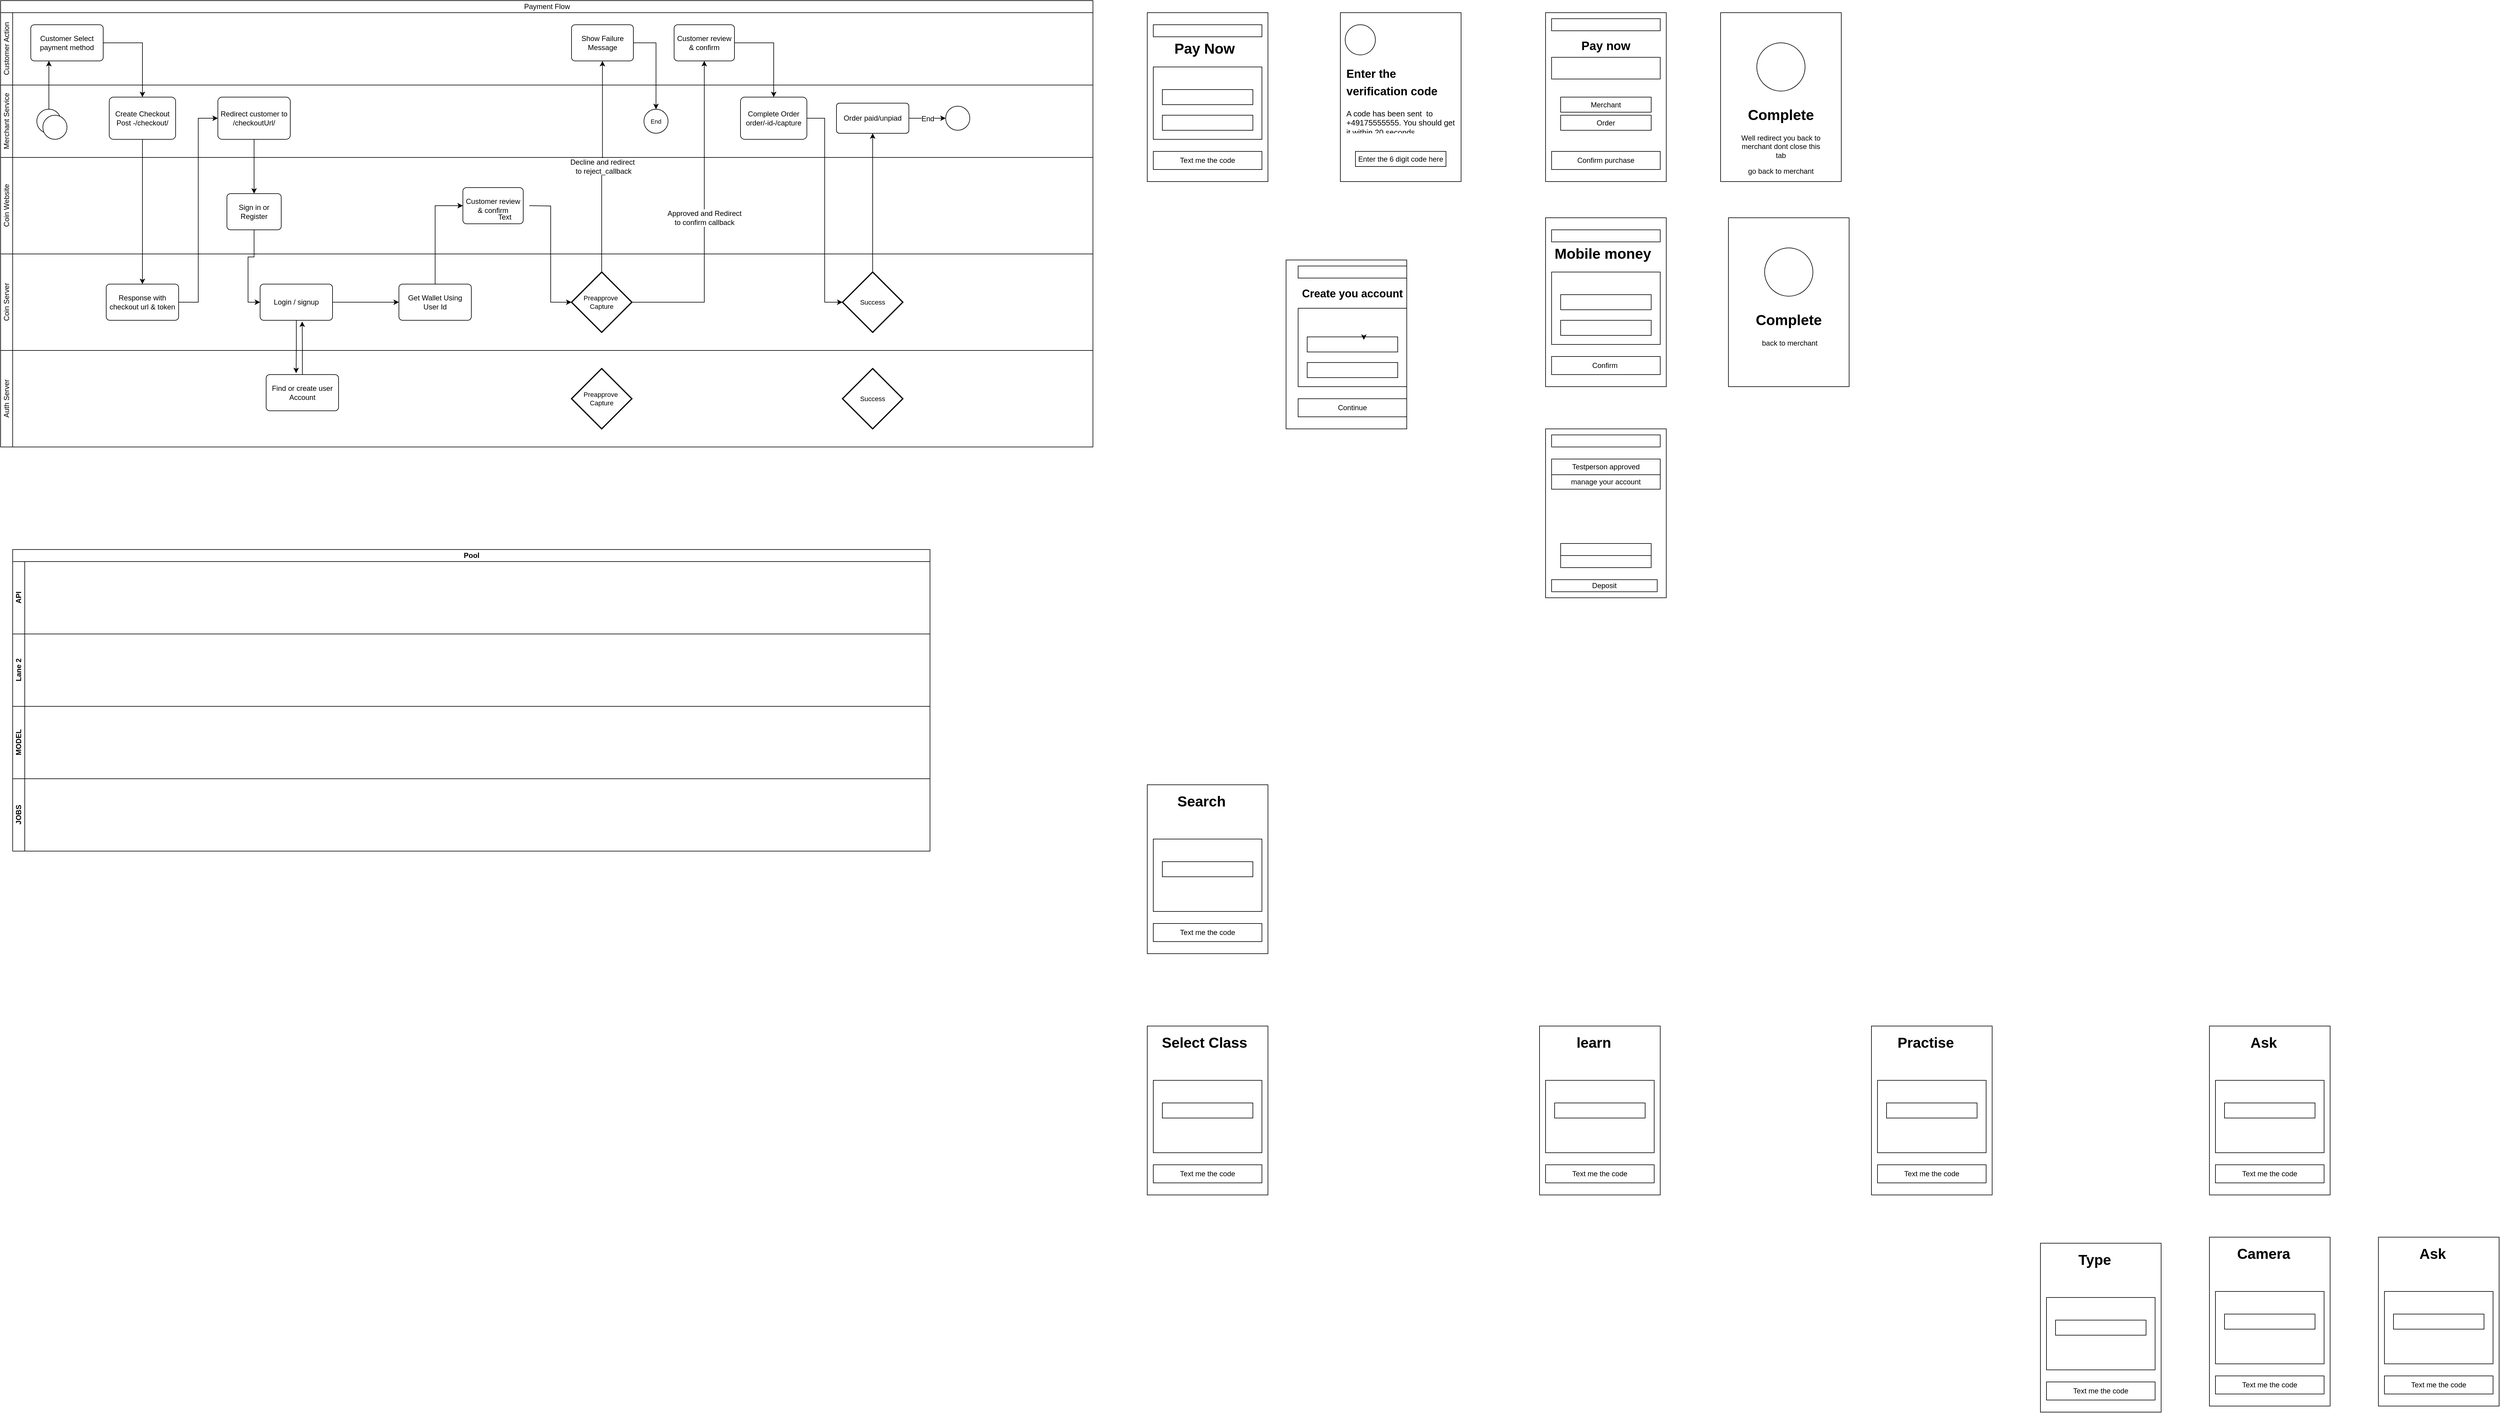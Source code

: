 <mxfile version="14.5.1" type="device" pages="4"><diagram id="6hGFLwfOUW9BJ-s0fimq" name="checkout"><mxGraphModel dx="1654" dy="2477" grid="1" gridSize="10" guides="1" tooltips="1" connect="1" arrows="1" fold="1" page="1" pageScale="1" pageWidth="1169" pageHeight="827" math="0" shadow="0"><root><mxCell id="0"/><mxCell id="1" parent="0"/><mxCell id="2" value="Payment Flow" style="swimlane;html=1;childLayout=stackLayout;resizeParent=1;resizeParentMax=0;horizontal=1;startSize=20;horizontalStack=0;fontStyle=0" parent="1" vertex="1"><mxGeometry x="60" y="20" width="1810" height="740" as="geometry"><mxRectangle x="220" y="200" width="60" height="20" as="alternateBounds"/></mxGeometry></mxCell><mxCell id="3" value="Customer Action" style="swimlane;html=1;startSize=20;horizontal=0;fontStyle=0" parent="2" vertex="1"><mxGeometry y="20" width="1810" height="120" as="geometry"><mxRectangle y="20" width="480" height="20" as="alternateBounds"/></mxGeometry></mxCell><mxCell id="CkaptEixAJElmj65wcmi-44" value="Customer Select payment method" style="rounded=1;arcSize=10;whiteSpace=wrap;html=1;align=center;fontSize=12;" parent="3" vertex="1"><mxGeometry x="50" y="20" width="120" height="60" as="geometry"/></mxCell><mxCell id="CkaptEixAJElmj65wcmi-54" value="Customer review &amp;amp; confirm" style="rounded=1;arcSize=10;whiteSpace=wrap;html=1;align=center;fontSize=12;" parent="3" vertex="1"><mxGeometry x="1116" y="20" width="100" height="60" as="geometry"/></mxCell><mxCell id="CkaptEixAJElmj65wcmi-53" value="Show Failure Message" style="rounded=1;arcSize=10;whiteSpace=wrap;html=1;align=center;fontSize=12;" parent="3" vertex="1"><mxGeometry x="946" y="20" width="102.5" height="60" as="geometry"/></mxCell><mxCell id="CkaptEixAJElmj65wcmi-70" style="edgeStyle=orthogonalEdgeStyle;rounded=0;orthogonalLoop=1;jettySize=auto;html=1;entryX=0;entryY=0.5;entryDx=0;entryDy=0;entryPerimeter=0;fontSize=12;" parent="2" target="CkaptEixAJElmj65wcmi-52" edge="1"><mxGeometry relative="1" as="geometry"><mxPoint x="876" y="340" as="sourcePoint"/></mxGeometry></mxCell><mxCell id="CkaptEixAJElmj65wcmi-71" value="Decline and redirect&lt;br&gt;&amp;nbsp;to reject_callback" style="edgeStyle=orthogonalEdgeStyle;rounded=0;orthogonalLoop=1;jettySize=auto;html=1;entryX=0.5;entryY=1;entryDx=0;entryDy=0;fontSize=12;" parent="2" source="CkaptEixAJElmj65wcmi-52" target="CkaptEixAJElmj65wcmi-53" edge="1"><mxGeometry relative="1" as="geometry"/></mxCell><mxCell id="CkaptEixAJElmj65wcmi-72" style="edgeStyle=orthogonalEdgeStyle;rounded=0;orthogonalLoop=1;jettySize=auto;html=1;entryX=0.5;entryY=0;entryDx=0;entryDy=0;fontSize=12;" parent="2" source="CkaptEixAJElmj65wcmi-53" target="CkaptEixAJElmj65wcmi-55" edge="1"><mxGeometry relative="1" as="geometry"/></mxCell><mxCell id="CkaptEixAJElmj65wcmi-73" value="Approved and Redirect&lt;br&gt;to confirm callback" style="edgeStyle=orthogonalEdgeStyle;rounded=0;orthogonalLoop=1;jettySize=auto;html=1;entryX=0.5;entryY=1;entryDx=0;entryDy=0;fontSize=12;" parent="2" source="CkaptEixAJElmj65wcmi-52" target="CkaptEixAJElmj65wcmi-54" edge="1"><mxGeometry relative="1" as="geometry"/></mxCell><mxCell id="CkaptEixAJElmj65wcmi-74" style="edgeStyle=orthogonalEdgeStyle;rounded=0;orthogonalLoop=1;jettySize=auto;html=1;entryX=0.5;entryY=0;entryDx=0;entryDy=0;fontSize=12;" parent="2" source="CkaptEixAJElmj65wcmi-54" target="CkaptEixAJElmj65wcmi-56" edge="1"><mxGeometry relative="1" as="geometry"/></mxCell><mxCell id="CkaptEixAJElmj65wcmi-75" style="edgeStyle=orthogonalEdgeStyle;rounded=0;orthogonalLoop=1;jettySize=auto;html=1;entryX=0;entryY=0.5;entryDx=0;entryDy=0;entryPerimeter=0;fontSize=12;" parent="2" source="CkaptEixAJElmj65wcmi-56" target="CkaptEixAJElmj65wcmi-64" edge="1"><mxGeometry relative="1" as="geometry"/></mxCell><mxCell id="CkaptEixAJElmj65wcmi-76" style="edgeStyle=orthogonalEdgeStyle;rounded=0;orthogonalLoop=1;jettySize=auto;html=1;entryX=0.5;entryY=1;entryDx=0;entryDy=0;fontSize=12;" parent="2" source="CkaptEixAJElmj65wcmi-64" target="CkaptEixAJElmj65wcmi-63" edge="1"><mxGeometry relative="1" as="geometry"/></mxCell><mxCell id="4" value="Merchant Service" style="swimlane;html=1;startSize=20;horizontal=0;fontStyle=0" parent="2" vertex="1"><mxGeometry y="140" width="1810" height="120" as="geometry"/></mxCell><mxCell id="CkaptEixAJElmj65wcmi-49" value="Redirect customer to /checkoutUrl/&lt;span style=&quot;color: rgba(0 , 0 , 0 , 0) ; font-family: monospace ; font-size: 0px&quot;&gt;%3CmxGraphModel%3E%3Croot%3E%3CmxCell%20id%3D%220%22%2F%3E%3CmxCell%20id%3D%221%22%20parent%3D%220%22%2F%3E%3CmxCell%20id%3D%222%22%20value%3D%22Create%20Checkout%26lt%3Bbr%26gt%3BPost%20-%2Fcheckout%2F%22%20style%3D%22rounded%3D1%3BarcSize%3D10%3BwhiteSpace%3Dwrap%3Bhtml%3D1%3Balign%3Dcenter%3BfontSize%3D12%3B%22%20vertex%3D%221%22%20parent%3D%221%22%3E%3CmxGeometry%20x%3D%22220%22%20y%3D%22180%22%20width%3D%22100%22%20height%3D%2280%22%20as%3D%22geometry%22%2F%3E%3C%2FmxCell%3E%3C%2Froot%3E%3C%2FmxGraphModel%3E&lt;/span&gt;" style="rounded=1;arcSize=10;whiteSpace=wrap;html=1;align=center;fontSize=12;" parent="4" vertex="1"><mxGeometry x="360" y="20" width="120" height="70" as="geometry"/></mxCell><mxCell id="CkaptEixAJElmj65wcmi-47" value="Create Checkout&lt;br&gt;Post -/checkout/" style="rounded=1;arcSize=10;whiteSpace=wrap;html=1;align=center;fontSize=12;" parent="4" vertex="1"><mxGeometry x="180" y="20" width="110" height="70" as="geometry"/></mxCell><mxCell id="CkaptEixAJElmj65wcmi-63" value="Order paid/unpiad" style="rounded=1;arcSize=10;whiteSpace=wrap;html=1;align=center;fontSize=12;" parent="4" vertex="1"><mxGeometry x="1385" y="30" width="120" height="50" as="geometry"/></mxCell><mxCell id="CkaptEixAJElmj65wcmi-56" value="Complete Order&lt;br&gt;order/-id-/capture" style="rounded=1;arcSize=10;whiteSpace=wrap;html=1;align=center;fontSize=12;" parent="4" vertex="1"><mxGeometry x="1226" y="20" width="110" height="70" as="geometry"/></mxCell><mxCell id="CkaptEixAJElmj65wcmi-77" value="End" style="edgeStyle=orthogonalEdgeStyle;rounded=0;orthogonalLoop=1;jettySize=auto;html=1;entryX=0;entryY=0.5;entryDx=0;entryDy=0;fontSize=12;" parent="4" source="CkaptEixAJElmj65wcmi-63" edge="1"><mxGeometry relative="1" as="geometry"><mxPoint x="1566" y="55" as="targetPoint"/></mxGeometry></mxCell><mxCell id="CkaptEixAJElmj65wcmi-65" value="" style="ellipse;whiteSpace=wrap;html=1;aspect=fixed;fontSize=10;align=center;" parent="4" vertex="1"><mxGeometry x="1566" y="35" width="40" height="40" as="geometry"/></mxCell><mxCell id="CkaptEixAJElmj65wcmi-55" value="End" style="ellipse;whiteSpace=wrap;html=1;aspect=fixed;fontSize=10;align=center;" parent="4" vertex="1"><mxGeometry x="1066" y="40" width="40" height="40" as="geometry"/></mxCell><mxCell id="CkaptEixAJElmj65wcmi-43" value="" style="ellipse;whiteSpace=wrap;html=1;aspect=fixed;fontSize=10;align=center;" parent="4" vertex="1"><mxGeometry x="60" y="40" width="40" height="40" as="geometry"/></mxCell><mxCell id="5" value="Coin Website" style="swimlane;html=1;startSize=20;horizontal=0;fontStyle=0" parent="2" vertex="1"><mxGeometry y="260" width="1810" height="160" as="geometry"/></mxCell><mxCell id="CkaptEixAJElmj65wcmi-51" value="Customer review &amp;amp; confirm" style="rounded=1;arcSize=10;whiteSpace=wrap;html=1;align=center;fontSize=12;" parent="5" vertex="1"><mxGeometry x="766" y="50" width="100" height="60" as="geometry"/></mxCell><mxCell id="CkaptEixAJElmj65wcmi-80" value="Text" style="text;html=1;align=center;verticalAlign=middle;resizable=0;points=[];autosize=1;fontSize=12;" parent="CkaptEixAJElmj65wcmi-51" vertex="1"><mxGeometry x="49" y="39" width="40" height="20" as="geometry"/></mxCell><mxCell id="CkaptEixAJElmj65wcmi-50" value="Sign in or Register" style="rounded=1;arcSize=10;whiteSpace=wrap;html=1;align=center;fontSize=12;" parent="5" vertex="1"><mxGeometry x="375" y="60" width="90" height="60" as="geometry"/></mxCell><mxCell id="tXQeK3O2MVpYsmq2l5Bs-51" value="Coin Server" style="swimlane;html=1;startSize=20;horizontal=0;fontStyle=0" parent="2" vertex="1"><mxGeometry y="420" width="1810" height="160" as="geometry"/></mxCell><mxCell id="CkaptEixAJElmj65wcmi-86" value="Get Wallet Using User Id" style="rounded=1;arcSize=10;whiteSpace=wrap;html=1;align=center;fontSize=12;" parent="tXQeK3O2MVpYsmq2l5Bs-51" vertex="1"><mxGeometry x="660" y="50" width="120" height="60" as="geometry"/></mxCell><mxCell id="CkaptEixAJElmj65wcmi-48" value="Response with checkout url &amp;amp; token" style="rounded=1;arcSize=10;whiteSpace=wrap;html=1;align=center;fontSize=12;" parent="tXQeK3O2MVpYsmq2l5Bs-51" vertex="1"><mxGeometry x="175" y="50" width="120" height="60" as="geometry"/></mxCell><mxCell id="CkaptEixAJElmj65wcmi-64" value="Success" style="strokeWidth=2;html=1;shape=mxgraph.flowchart.decision;whiteSpace=wrap;fontSize=11;align=center;" parent="tXQeK3O2MVpYsmq2l5Bs-51" vertex="1"><mxGeometry x="1395" y="30" width="100" height="100" as="geometry"/></mxCell><mxCell id="CkaptEixAJElmj65wcmi-52" value="Preapprove&amp;nbsp;&lt;br&gt;Capture" style="strokeWidth=2;html=1;shape=mxgraph.flowchart.decision;whiteSpace=wrap;fontSize=11;align=center;" parent="tXQeK3O2MVpYsmq2l5Bs-51" vertex="1"><mxGeometry x="946" y="30" width="100" height="100" as="geometry"/></mxCell><mxCell id="10" style="edgeStyle=orthogonalEdgeStyle;rounded=0;orthogonalLoop=1;jettySize=auto;html=1;entryX=0;entryY=0.5;entryDx=0;entryDy=0;" parent="tXQeK3O2MVpYsmq2l5Bs-51" source="6" target="CkaptEixAJElmj65wcmi-86" edge="1"><mxGeometry relative="1" as="geometry"/></mxCell><mxCell id="6" value="Login / signup" style="rounded=1;arcSize=10;whiteSpace=wrap;html=1;align=center;fontSize=12;" parent="tXQeK3O2MVpYsmq2l5Bs-51" vertex="1"><mxGeometry x="430" y="50" width="120" height="60" as="geometry"/></mxCell><mxCell id="CkaptEixAJElmj65wcmi-66" style="edgeStyle=orthogonalEdgeStyle;rounded=0;orthogonalLoop=1;jettySize=auto;html=1;entryX=0.5;entryY=0;entryDx=0;entryDy=0;fontSize=12;" parent="2" source="CkaptEixAJElmj65wcmi-47" target="CkaptEixAJElmj65wcmi-48" edge="1"><mxGeometry relative="1" as="geometry"/></mxCell><mxCell id="CkaptEixAJElmj65wcmi-67" style="edgeStyle=orthogonalEdgeStyle;rounded=0;orthogonalLoop=1;jettySize=auto;html=1;entryX=0;entryY=0.5;entryDx=0;entryDy=0;fontSize=12;" parent="2" source="CkaptEixAJElmj65wcmi-48" target="CkaptEixAJElmj65wcmi-49" edge="1"><mxGeometry relative="1" as="geometry"/></mxCell><mxCell id="CkaptEixAJElmj65wcmi-68" style="edgeStyle=orthogonalEdgeStyle;rounded=0;orthogonalLoop=1;jettySize=auto;html=1;fontSize=12;" parent="2" source="CkaptEixAJElmj65wcmi-49" target="CkaptEixAJElmj65wcmi-50" edge="1"><mxGeometry relative="1" as="geometry"/></mxCell><mxCell id="CkaptEixAJElmj65wcmi-78" style="edgeStyle=orthogonalEdgeStyle;rounded=0;orthogonalLoop=1;jettySize=auto;html=1;entryX=0.25;entryY=1;entryDx=0;entryDy=0;fontSize=12;" parent="2" source="CkaptEixAJElmj65wcmi-43" target="CkaptEixAJElmj65wcmi-44" edge="1"><mxGeometry relative="1" as="geometry"/></mxCell><mxCell id="CkaptEixAJElmj65wcmi-79" style="edgeStyle=orthogonalEdgeStyle;rounded=0;orthogonalLoop=1;jettySize=auto;html=1;entryX=0.5;entryY=0;entryDx=0;entryDy=0;fontSize=12;" parent="2" source="CkaptEixAJElmj65wcmi-44" target="CkaptEixAJElmj65wcmi-47" edge="1"><mxGeometry relative="1" as="geometry"/></mxCell><mxCell id="CkaptEixAJElmj65wcmi-82" value="Auth Server" style="swimlane;html=1;startSize=20;horizontal=0;fontStyle=0" parent="2" vertex="1"><mxGeometry y="580" width="1810" height="160" as="geometry"/></mxCell><mxCell id="CkaptEixAJElmj65wcmi-83" value="Find or create user Account" style="rounded=1;arcSize=10;whiteSpace=wrap;html=1;align=center;fontSize=12;" parent="CkaptEixAJElmj65wcmi-82" vertex="1"><mxGeometry x="440" y="40" width="120" height="60" as="geometry"/></mxCell><mxCell id="CkaptEixAJElmj65wcmi-84" value="Success" style="strokeWidth=2;html=1;shape=mxgraph.flowchart.decision;whiteSpace=wrap;fontSize=11;align=center;" parent="CkaptEixAJElmj65wcmi-82" vertex="1"><mxGeometry x="1395" y="30" width="100" height="100" as="geometry"/></mxCell><mxCell id="CkaptEixAJElmj65wcmi-85" value="Preapprove&amp;nbsp;&lt;br&gt;Capture" style="strokeWidth=2;html=1;shape=mxgraph.flowchart.decision;whiteSpace=wrap;fontSize=11;align=center;" parent="CkaptEixAJElmj65wcmi-82" vertex="1"><mxGeometry x="946" y="30" width="100" height="100" as="geometry"/></mxCell><mxCell id="CkaptEixAJElmj65wcmi-90" style="edgeStyle=orthogonalEdgeStyle;rounded=0;orthogonalLoop=1;jettySize=auto;html=1;entryX=0;entryY=0.5;entryDx=0;entryDy=0;fontSize=12;" parent="2" source="CkaptEixAJElmj65wcmi-50" target="6" edge="1"><mxGeometry relative="1" as="geometry"/></mxCell><mxCell id="CkaptEixAJElmj65wcmi-88" style="edgeStyle=orthogonalEdgeStyle;rounded=0;orthogonalLoop=1;jettySize=auto;html=1;entryX=0;entryY=0.5;entryDx=0;entryDy=0;fontSize=12;" parent="2" source="CkaptEixAJElmj65wcmi-86" target="CkaptEixAJElmj65wcmi-51" edge="1"><mxGeometry relative="1" as="geometry"/></mxCell><mxCell id="7" style="edgeStyle=orthogonalEdgeStyle;rounded=0;orthogonalLoop=1;jettySize=auto;html=1;entryX=0.414;entryY=-0.04;entryDx=0;entryDy=0;entryPerimeter=0;" parent="2" source="6" target="CkaptEixAJElmj65wcmi-83" edge="1"><mxGeometry relative="1" as="geometry"/></mxCell><mxCell id="8" style="edgeStyle=orthogonalEdgeStyle;rounded=0;orthogonalLoop=1;jettySize=auto;html=1;entryX=0.581;entryY=1.033;entryDx=0;entryDy=0;entryPerimeter=0;" parent="2" source="CkaptEixAJElmj65wcmi-83" target="6" edge="1"><mxGeometry relative="1" as="geometry"/></mxCell><mxCell id="71" value="" style="group" parent="1" vertex="1" connectable="0"><mxGeometry x="2910" y="40" width="200" height="280" as="geometry"/></mxCell><mxCell id="19" value="" style="rounded=0;whiteSpace=wrap;html=1;rotation=90;" parent="71" vertex="1"><mxGeometry x="-40" y="40" width="280" height="200" as="geometry"/></mxCell><mxCell id="27" value="" style="ellipse;whiteSpace=wrap;html=1;aspect=fixed;" parent="71" vertex="1"><mxGeometry x="60" y="50" width="80" height="80" as="geometry"/></mxCell><mxCell id="28" value="&lt;h1&gt;Complete&lt;/h1&gt;&lt;p&gt;Well redirect you back to merchant&amp;nbsp;&lt;span&gt;dont close this tab&lt;/span&gt;&lt;/p&gt;&lt;p&gt;&lt;span&gt;go back to merchant&lt;/span&gt;&lt;/p&gt;" style="text;html=1;strokeColor=none;fillColor=none;spacing=5;spacingTop=-20;whiteSpace=wrap;overflow=hidden;rounded=0;align=center;" parent="71" vertex="1"><mxGeometry x="20.84" y="150" width="158.33" height="120" as="geometry"/></mxCell><mxCell id="72" value="" style="group" parent="1" vertex="1" connectable="0"><mxGeometry x="1960" y="40" width="200" height="280" as="geometry"/></mxCell><mxCell id="16" value="" style="rounded=0;whiteSpace=wrap;html=1;rotation=90;" parent="72" vertex="1"><mxGeometry x="-40" y="40" width="280" height="200" as="geometry"/></mxCell><mxCell id="23" value="" style="rounded=0;whiteSpace=wrap;html=1;" parent="72" vertex="1"><mxGeometry x="10" y="20" width="180" height="20" as="geometry"/></mxCell><mxCell id="24" value="" style="rounded=0;whiteSpace=wrap;html=1;" parent="72" vertex="1"><mxGeometry x="10" y="90" width="180" height="120" as="geometry"/></mxCell><mxCell id="29" value="Text me the code" style="rounded=0;whiteSpace=wrap;html=1;" parent="72" vertex="1"><mxGeometry x="10" y="230" width="180" height="30" as="geometry"/></mxCell><mxCell id="30" value="" style="rounded=0;whiteSpace=wrap;html=1;" parent="72" vertex="1"><mxGeometry x="25" y="127.5" width="150" height="25" as="geometry"/></mxCell><mxCell id="31" value="" style="rounded=0;whiteSpace=wrap;html=1;" parent="72" vertex="1"><mxGeometry x="25" y="170" width="150" height="25" as="geometry"/></mxCell><mxCell id="33" value="&lt;h1&gt;Pay Now&lt;/h1&gt;" style="text;html=1;strokeColor=none;fillColor=none;spacing=5;spacingTop=-20;whiteSpace=wrap;overflow=hidden;rounded=0;align=center;" parent="72" vertex="1"><mxGeometry y="40" width="190" height="120" as="geometry"/></mxCell><mxCell id="73" value="" style="group" parent="1" vertex="1" connectable="0"><mxGeometry x="2280" y="40" width="200" height="280" as="geometry"/></mxCell><mxCell id="17" value="" style="rounded=0;whiteSpace=wrap;html=1;rotation=90;" parent="73" vertex="1"><mxGeometry x="-40" y="40" width="280" height="200" as="geometry"/></mxCell><mxCell id="34" value="&lt;h1&gt;&lt;font style=&quot;font-size: 19px&quot;&gt;Enter the verification code&amp;nbsp;&lt;/font&gt;&lt;/h1&gt;&lt;p&gt;&lt;font style=&quot;font-size: 13px&quot;&gt;A code has been sent&amp;nbsp; to +49175555555. You should get it within 20 seconds.&lt;/font&gt;&lt;/p&gt;" style="text;html=1;strokeColor=none;fillColor=none;spacing=5;spacingTop=-20;whiteSpace=wrap;overflow=hidden;rounded=0;align=left;" parent="73" vertex="1"><mxGeometry x="5" y="80" width="190" height="120" as="geometry"/></mxCell><mxCell id="35" value="" style="ellipse;whiteSpace=wrap;html=1;aspect=fixed;align=center;" parent="73" vertex="1"><mxGeometry x="8" y="20" width="50" height="50" as="geometry"/></mxCell><mxCell id="36" value="Enter the 6 digit code here" style="rounded=0;whiteSpace=wrap;html=1;" parent="73" vertex="1"><mxGeometry x="25" y="230" width="150" height="25" as="geometry"/></mxCell><mxCell id="83" value="" style="group" parent="1" vertex="1" connectable="0"><mxGeometry x="2290" y="380" width="200" height="280" as="geometry"/></mxCell><mxCell id="74" value="" style="group" parent="83" vertex="1" connectable="0"><mxGeometry x="-90" y="70" width="200" height="280" as="geometry"/></mxCell><mxCell id="38" value="" style="rounded=0;whiteSpace=wrap;html=1;rotation=90;" parent="74" vertex="1"><mxGeometry x="-50" y="40" width="280" height="200" as="geometry"/></mxCell><mxCell id="39" value="" style="rounded=0;whiteSpace=wrap;html=1;" parent="74" vertex="1"><mxGeometry x="10" y="10" width="180" height="20" as="geometry"/></mxCell><mxCell id="40" value="" style="rounded=0;whiteSpace=wrap;html=1;" parent="74" vertex="1"><mxGeometry x="10" y="80" width="180" height="130" as="geometry"/></mxCell><mxCell id="41" value="Continue" style="rounded=0;whiteSpace=wrap;html=1;" parent="74" vertex="1"><mxGeometry x="10" y="230" width="180" height="30" as="geometry"/></mxCell><mxCell id="42" value="" style="rounded=0;whiteSpace=wrap;html=1;" parent="74" vertex="1"><mxGeometry x="25" y="127.5" width="150" height="25" as="geometry"/></mxCell><mxCell id="43" value="" style="rounded=0;whiteSpace=wrap;html=1;" parent="74" vertex="1"><mxGeometry x="25" y="170" width="150" height="25" as="geometry"/></mxCell><mxCell id="44" value="&lt;h1&gt;&lt;font style=&quot;font-size: 18px&quot;&gt;Create you account&lt;/font&gt;&lt;/h1&gt;" style="text;html=1;strokeColor=none;fillColor=none;spacing=5;spacingTop=-20;whiteSpace=wrap;overflow=hidden;rounded=0;align=center;" parent="74" vertex="1"><mxGeometry x="5" y="34" width="190" height="40" as="geometry"/></mxCell><mxCell id="107" style="edgeStyle=orthogonalEdgeStyle;rounded=0;orthogonalLoop=1;jettySize=auto;html=1;exitX=0.75;exitY=0;exitDx=0;exitDy=0;entryX=0.626;entryY=0.196;entryDx=0;entryDy=0;entryPerimeter=0;" parent="74" source="42" target="42" edge="1"><mxGeometry relative="1" as="geometry"/></mxCell><mxCell id="85" value="" style="group" parent="1" vertex="1" connectable="0"><mxGeometry x="2620" y="730" width="200" height="280" as="geometry"/></mxCell><mxCell id="46" value="" style="rounded=0;whiteSpace=wrap;html=1;rotation=90;" parent="85" vertex="1"><mxGeometry x="-40" y="40" width="280" height="200" as="geometry"/></mxCell><mxCell id="47" value="" style="rounded=0;whiteSpace=wrap;html=1;" parent="85" vertex="1"><mxGeometry x="10" y="10" width="180" height="20" as="geometry"/></mxCell><mxCell id="49" value="Deposit" style="rounded=0;whiteSpace=wrap;html=1;" parent="85" vertex="1"><mxGeometry x="10" y="250" width="175" height="20" as="geometry"/></mxCell><mxCell id="50" value="" style="rounded=0;whiteSpace=wrap;html=1;" parent="85" vertex="1"><mxGeometry x="25" y="190" width="150" height="20" as="geometry"/></mxCell><mxCell id="51" value="" style="rounded=0;whiteSpace=wrap;html=1;" parent="85" vertex="1"><mxGeometry x="25" y="210" width="150" height="20" as="geometry"/></mxCell><mxCell id="56" value="Testperson approved" style="rounded=0;whiteSpace=wrap;html=1;" parent="85" vertex="1"><mxGeometry x="10" y="50" width="180" height="26" as="geometry"/></mxCell><mxCell id="59" value="manage your account" style="rounded=0;whiteSpace=wrap;html=1;" parent="85" vertex="1"><mxGeometry x="10" y="76" width="180" height="24" as="geometry"/></mxCell><mxCell id="91" value="" style="group" parent="1" vertex="1" connectable="0"><mxGeometry x="2620" y="40" width="200" height="280" as="geometry"/></mxCell><mxCell id="89" value="" style="group" parent="91" vertex="1" connectable="0"><mxGeometry width="200" height="280" as="geometry"/></mxCell><mxCell id="75" value="" style="group" parent="89" vertex="1" connectable="0"><mxGeometry width="200" height="280" as="geometry"/></mxCell><mxCell id="76" value="" style="rounded=0;whiteSpace=wrap;html=1;rotation=90;" parent="75" vertex="1"><mxGeometry x="-40" y="40" width="280" height="200" as="geometry"/></mxCell><mxCell id="77" value="" style="rounded=0;whiteSpace=wrap;html=1;" parent="75" vertex="1"><mxGeometry x="10" y="10" width="180" height="20" as="geometry"/></mxCell><mxCell id="78" value="" style="rounded=0;whiteSpace=wrap;html=1;" parent="75" vertex="1"><mxGeometry x="10" y="74" width="180" height="36" as="geometry"/></mxCell><mxCell id="79" value="Confirm purchase" style="rounded=0;whiteSpace=wrap;html=1;" parent="75" vertex="1"><mxGeometry x="10" y="230" width="180" height="30" as="geometry"/></mxCell><mxCell id="81" value="Order" style="rounded=0;whiteSpace=wrap;html=1;" parent="75" vertex="1"><mxGeometry x="25" y="170" width="150" height="25" as="geometry"/></mxCell><mxCell id="82" value="&lt;h1&gt;&lt;span style=&quot;font-size: 20px&quot;&gt;Pay now&lt;/span&gt;&lt;/h1&gt;" style="text;html=1;strokeColor=none;fillColor=none;spacing=5;spacingTop=-20;whiteSpace=wrap;overflow=hidden;rounded=0;align=center;" parent="75" vertex="1"><mxGeometry x="5" y="34" width="190" height="40" as="geometry"/></mxCell><mxCell id="86" value="Merchant" style="rounded=0;whiteSpace=wrap;html=1;" parent="75" vertex="1"><mxGeometry x="25" y="140" width="150" height="25" as="geometry"/></mxCell><mxCell id="93" value="" style="group" parent="1" vertex="1" connectable="0"><mxGeometry x="2620" y="380" width="200" height="280" as="geometry"/></mxCell><mxCell id="94" value="" style="rounded=0;whiteSpace=wrap;html=1;rotation=90;" parent="93" vertex="1"><mxGeometry x="-40" y="40" width="280" height="200" as="geometry"/></mxCell><mxCell id="95" value="" style="rounded=0;whiteSpace=wrap;html=1;" parent="93" vertex="1"><mxGeometry x="10" y="20" width="180" height="20" as="geometry"/></mxCell><mxCell id="96" value="" style="rounded=0;whiteSpace=wrap;html=1;" parent="93" vertex="1"><mxGeometry x="10" y="90" width="180" height="120" as="geometry"/></mxCell><mxCell id="97" value="Confirm&amp;nbsp;" style="rounded=0;whiteSpace=wrap;html=1;" parent="93" vertex="1"><mxGeometry x="10" y="230" width="180" height="30" as="geometry"/></mxCell><mxCell id="98" value="" style="rounded=0;whiteSpace=wrap;html=1;" parent="93" vertex="1"><mxGeometry x="25" y="127.5" width="150" height="25" as="geometry"/></mxCell><mxCell id="99" value="" style="rounded=0;whiteSpace=wrap;html=1;" parent="93" vertex="1"><mxGeometry x="25" y="170" width="150" height="25" as="geometry"/></mxCell><mxCell id="100" value="&lt;h1&gt;Mobile money&lt;/h1&gt;" style="text;html=1;strokeColor=none;fillColor=none;spacing=5;spacingTop=-20;whiteSpace=wrap;overflow=hidden;rounded=0;align=center;" parent="93" vertex="1"><mxGeometry y="40" width="190" height="120" as="geometry"/></mxCell><mxCell id="102" value="" style="group" parent="1" vertex="1" connectable="0"><mxGeometry x="2923" y="380" width="200" height="280" as="geometry"/></mxCell><mxCell id="103" value="" style="rounded=0;whiteSpace=wrap;html=1;rotation=90;" parent="102" vertex="1"><mxGeometry x="-40" y="40" width="280" height="200" as="geometry"/></mxCell><mxCell id="104" value="" style="ellipse;whiteSpace=wrap;html=1;aspect=fixed;" parent="102" vertex="1"><mxGeometry x="60" y="50" width="80" height="80" as="geometry"/></mxCell><mxCell id="105" value="&lt;h1&gt;Complete&lt;/h1&gt;&lt;p&gt;&lt;span&gt;&amp;nbsp;back to merchant&lt;/span&gt;&lt;br&gt;&lt;/p&gt;" style="text;html=1;strokeColor=none;fillColor=none;spacing=5;spacingTop=-20;whiteSpace=wrap;overflow=hidden;rounded=0;align=center;" parent="102" vertex="1"><mxGeometry x="20.84" y="150" width="158.33" height="120" as="geometry"/></mxCell><mxCell id="AVAkLMW6BcqwzEuuIKqs-112" value="" style="ellipse;whiteSpace=wrap;html=1;aspect=fixed;fontSize=10;align=center;" parent="1" vertex="1"><mxGeometry x="130" y="210" width="40" height="40" as="geometry"/></mxCell><mxCell id="AVAkLMW6BcqwzEuuIKqs-107" value="Pool" style="swimlane;html=1;childLayout=stackLayout;resizeParent=1;resizeParentMax=0;horizontal=1;startSize=20;horizontalStack=0;" parent="1" vertex="1"><mxGeometry x="80" y="930" width="1520" height="500" as="geometry"/></mxCell><mxCell id="AVAkLMW6BcqwzEuuIKqs-108" value="API" style="swimlane;html=1;startSize=20;horizontal=0;" parent="AVAkLMW6BcqwzEuuIKqs-107" vertex="1"><mxGeometry y="20" width="1520" height="120" as="geometry"/></mxCell><mxCell id="AVAkLMW6BcqwzEuuIKqs-109" value="Lane 2" style="swimlane;html=1;startSize=20;horizontal=0;" parent="AVAkLMW6BcqwzEuuIKqs-107" vertex="1"><mxGeometry y="140" width="1520" height="120" as="geometry"/></mxCell><mxCell id="AVAkLMW6BcqwzEuuIKqs-110" value="MODEL" style="swimlane;html=1;startSize=20;horizontal=0;" parent="AVAkLMW6BcqwzEuuIKqs-107" vertex="1"><mxGeometry y="260" width="1520" height="120" as="geometry"/></mxCell><mxCell id="AVAkLMW6BcqwzEuuIKqs-111" value="JOBS" style="swimlane;html=1;startSize=20;horizontal=0;" parent="AVAkLMW6BcqwzEuuIKqs-107" vertex="1"><mxGeometry y="380" width="1520" height="120" as="geometry"/></mxCell><mxCell id="W5vaMSgyoCLqorYHrSOF-109" value="" style="group" parent="1" vertex="1" connectable="0"><mxGeometry x="1960" y="1720" width="200" height="280" as="geometry"/></mxCell><mxCell id="W5vaMSgyoCLqorYHrSOF-110" value="" style="rounded=0;whiteSpace=wrap;html=1;rotation=90;" parent="W5vaMSgyoCLqorYHrSOF-109" vertex="1"><mxGeometry x="-40" y="40" width="280" height="200" as="geometry"/></mxCell><mxCell id="W5vaMSgyoCLqorYHrSOF-112" value="" style="rounded=0;whiteSpace=wrap;html=1;" parent="W5vaMSgyoCLqorYHrSOF-109" vertex="1"><mxGeometry x="10" y="90" width="180" height="120" as="geometry"/></mxCell><mxCell id="W5vaMSgyoCLqorYHrSOF-113" value="Text me the code" style="rounded=0;whiteSpace=wrap;html=1;" parent="W5vaMSgyoCLqorYHrSOF-109" vertex="1"><mxGeometry x="10" y="230" width="180" height="30" as="geometry"/></mxCell><mxCell id="W5vaMSgyoCLqorYHrSOF-114" value="" style="rounded=0;whiteSpace=wrap;html=1;" parent="W5vaMSgyoCLqorYHrSOF-109" vertex="1"><mxGeometry x="25" y="127.5" width="150" height="25" as="geometry"/></mxCell><mxCell id="W5vaMSgyoCLqorYHrSOF-116" value="&lt;h1&gt;Select Class&lt;/h1&gt;" style="text;html=1;strokeColor=none;fillColor=none;spacing=5;spacingTop=-20;whiteSpace=wrap;overflow=hidden;rounded=0;align=center;" parent="W5vaMSgyoCLqorYHrSOF-109" vertex="1"><mxGeometry x="10" y="7.5" width="170" height="120" as="geometry"/></mxCell><mxCell id="W5vaMSgyoCLqorYHrSOF-117" value="" style="group" parent="1" vertex="1" connectable="0"><mxGeometry x="2610" y="1720" width="200" height="280" as="geometry"/></mxCell><mxCell id="W5vaMSgyoCLqorYHrSOF-118" value="" style="rounded=0;whiteSpace=wrap;html=1;rotation=90;" parent="W5vaMSgyoCLqorYHrSOF-117" vertex="1"><mxGeometry x="-40" y="40" width="280" height="200" as="geometry"/></mxCell><mxCell id="W5vaMSgyoCLqorYHrSOF-119" value="" style="rounded=0;whiteSpace=wrap;html=1;" parent="W5vaMSgyoCLqorYHrSOF-117" vertex="1"><mxGeometry x="10" y="90" width="180" height="120" as="geometry"/></mxCell><mxCell id="W5vaMSgyoCLqorYHrSOF-120" value="Text me the code" style="rounded=0;whiteSpace=wrap;html=1;" parent="W5vaMSgyoCLqorYHrSOF-117" vertex="1"><mxGeometry x="10" y="230" width="180" height="30" as="geometry"/></mxCell><mxCell id="W5vaMSgyoCLqorYHrSOF-121" value="" style="rounded=0;whiteSpace=wrap;html=1;" parent="W5vaMSgyoCLqorYHrSOF-117" vertex="1"><mxGeometry x="25" y="127.5" width="150" height="25" as="geometry"/></mxCell><mxCell id="W5vaMSgyoCLqorYHrSOF-122" value="&lt;h1&gt;learn&lt;/h1&gt;" style="text;html=1;strokeColor=none;fillColor=none;spacing=5;spacingTop=-20;whiteSpace=wrap;overflow=hidden;rounded=0;align=center;" parent="W5vaMSgyoCLqorYHrSOF-117" vertex="1"><mxGeometry x="5" y="7.5" width="170" height="120" as="geometry"/></mxCell><mxCell id="W5vaMSgyoCLqorYHrSOF-123" value="" style="group" parent="1" vertex="1" connectable="0"><mxGeometry x="3160" y="1720" width="200" height="280" as="geometry"/></mxCell><mxCell id="W5vaMSgyoCLqorYHrSOF-124" value="" style="rounded=0;whiteSpace=wrap;html=1;rotation=90;" parent="W5vaMSgyoCLqorYHrSOF-123" vertex="1"><mxGeometry x="-40" y="40" width="280" height="200" as="geometry"/></mxCell><mxCell id="W5vaMSgyoCLqorYHrSOF-125" value="" style="rounded=0;whiteSpace=wrap;html=1;" parent="W5vaMSgyoCLqorYHrSOF-123" vertex="1"><mxGeometry x="10" y="90" width="180" height="120" as="geometry"/></mxCell><mxCell id="W5vaMSgyoCLqorYHrSOF-126" value="Text me the code" style="rounded=0;whiteSpace=wrap;html=1;" parent="W5vaMSgyoCLqorYHrSOF-123" vertex="1"><mxGeometry x="10" y="230" width="180" height="30" as="geometry"/></mxCell><mxCell id="W5vaMSgyoCLqorYHrSOF-127" value="" style="rounded=0;whiteSpace=wrap;html=1;" parent="W5vaMSgyoCLqorYHrSOF-123" vertex="1"><mxGeometry x="25" y="127.5" width="150" height="25" as="geometry"/></mxCell><mxCell id="W5vaMSgyoCLqorYHrSOF-128" value="&lt;h1&gt;Practise&lt;/h1&gt;" style="text;html=1;strokeColor=none;fillColor=none;spacing=5;spacingTop=-20;whiteSpace=wrap;overflow=hidden;rounded=0;align=center;" parent="W5vaMSgyoCLqorYHrSOF-123" vertex="1"><mxGeometry x="5" y="7.5" width="170" height="120" as="geometry"/></mxCell><mxCell id="W5vaMSgyoCLqorYHrSOF-129" value="" style="group" parent="1" vertex="1" connectable="0"><mxGeometry x="3720" y="1720" width="200" height="280" as="geometry"/></mxCell><mxCell id="W5vaMSgyoCLqorYHrSOF-130" value="" style="rounded=0;whiteSpace=wrap;html=1;rotation=90;" parent="W5vaMSgyoCLqorYHrSOF-129" vertex="1"><mxGeometry x="-40" y="40" width="280" height="200" as="geometry"/></mxCell><mxCell id="W5vaMSgyoCLqorYHrSOF-131" value="" style="rounded=0;whiteSpace=wrap;html=1;" parent="W5vaMSgyoCLqorYHrSOF-129" vertex="1"><mxGeometry x="10" y="90" width="180" height="120" as="geometry"/></mxCell><mxCell id="W5vaMSgyoCLqorYHrSOF-132" value="Text me the code" style="rounded=0;whiteSpace=wrap;html=1;" parent="W5vaMSgyoCLqorYHrSOF-129" vertex="1"><mxGeometry x="10" y="230" width="180" height="30" as="geometry"/></mxCell><mxCell id="W5vaMSgyoCLqorYHrSOF-133" value="" style="rounded=0;whiteSpace=wrap;html=1;" parent="W5vaMSgyoCLqorYHrSOF-129" vertex="1"><mxGeometry x="25" y="127.5" width="150" height="25" as="geometry"/></mxCell><mxCell id="W5vaMSgyoCLqorYHrSOF-134" value="&lt;h1&gt;Ask&lt;/h1&gt;" style="text;html=1;strokeColor=none;fillColor=none;spacing=5;spacingTop=-20;whiteSpace=wrap;overflow=hidden;rounded=0;align=center;" parent="W5vaMSgyoCLqorYHrSOF-129" vertex="1"><mxGeometry x="5" y="7.5" width="170" height="120" as="geometry"/></mxCell><mxCell id="W5vaMSgyoCLqorYHrSOF-135" value="" style="group" parent="1" vertex="1" connectable="0"><mxGeometry x="1960" y="1320" width="200" height="280" as="geometry"/></mxCell><mxCell id="W5vaMSgyoCLqorYHrSOF-136" value="" style="rounded=0;whiteSpace=wrap;html=1;rotation=90;" parent="W5vaMSgyoCLqorYHrSOF-135" vertex="1"><mxGeometry x="-40" y="40" width="280" height="200" as="geometry"/></mxCell><mxCell id="W5vaMSgyoCLqorYHrSOF-137" value="" style="rounded=0;whiteSpace=wrap;html=1;" parent="W5vaMSgyoCLqorYHrSOF-135" vertex="1"><mxGeometry x="10" y="90" width="180" height="120" as="geometry"/></mxCell><mxCell id="W5vaMSgyoCLqorYHrSOF-138" value="Text me the code" style="rounded=0;whiteSpace=wrap;html=1;" parent="W5vaMSgyoCLqorYHrSOF-135" vertex="1"><mxGeometry x="10" y="230" width="180" height="30" as="geometry"/></mxCell><mxCell id="W5vaMSgyoCLqorYHrSOF-139" value="" style="rounded=0;whiteSpace=wrap;html=1;" parent="W5vaMSgyoCLqorYHrSOF-135" vertex="1"><mxGeometry x="25" y="127.5" width="150" height="25" as="geometry"/></mxCell><mxCell id="W5vaMSgyoCLqorYHrSOF-140" value="&lt;h1&gt;Search&lt;/h1&gt;" style="text;html=1;strokeColor=none;fillColor=none;spacing=5;spacingTop=-20;whiteSpace=wrap;overflow=hidden;rounded=0;align=center;" parent="W5vaMSgyoCLqorYHrSOF-135" vertex="1"><mxGeometry x="5" y="7.5" width="170" height="120" as="geometry"/></mxCell><mxCell id="Ug-zq1TQxKrdngeq9c_N-107" value="" style="group" vertex="1" connectable="0" parent="1"><mxGeometry x="3720" y="2070" width="200" height="280" as="geometry"/></mxCell><mxCell id="Ug-zq1TQxKrdngeq9c_N-108" value="" style="rounded=0;whiteSpace=wrap;html=1;rotation=90;" vertex="1" parent="Ug-zq1TQxKrdngeq9c_N-107"><mxGeometry x="-40" y="40" width="280" height="200" as="geometry"/></mxCell><mxCell id="Ug-zq1TQxKrdngeq9c_N-109" value="" style="rounded=0;whiteSpace=wrap;html=1;" vertex="1" parent="Ug-zq1TQxKrdngeq9c_N-107"><mxGeometry x="10" y="90" width="180" height="120" as="geometry"/></mxCell><mxCell id="Ug-zq1TQxKrdngeq9c_N-110" value="Text me the code" style="rounded=0;whiteSpace=wrap;html=1;" vertex="1" parent="Ug-zq1TQxKrdngeq9c_N-107"><mxGeometry x="10" y="230" width="180" height="30" as="geometry"/></mxCell><mxCell id="Ug-zq1TQxKrdngeq9c_N-111" value="" style="rounded=0;whiteSpace=wrap;html=1;" vertex="1" parent="Ug-zq1TQxKrdngeq9c_N-107"><mxGeometry x="25" y="127.5" width="150" height="25" as="geometry"/></mxCell><mxCell id="Ug-zq1TQxKrdngeq9c_N-112" value="&lt;h1&gt;Camera&lt;/h1&gt;" style="text;html=1;strokeColor=none;fillColor=none;spacing=5;spacingTop=-20;whiteSpace=wrap;overflow=hidden;rounded=0;align=center;" vertex="1" parent="Ug-zq1TQxKrdngeq9c_N-107"><mxGeometry x="5" y="7.5" width="170" height="120" as="geometry"/></mxCell><mxCell id="Ug-zq1TQxKrdngeq9c_N-113" value="" style="group" vertex="1" connectable="0" parent="1"><mxGeometry x="4000" y="2070" width="200" height="280" as="geometry"/></mxCell><mxCell id="Ug-zq1TQxKrdngeq9c_N-114" value="" style="rounded=0;whiteSpace=wrap;html=1;rotation=90;" vertex="1" parent="Ug-zq1TQxKrdngeq9c_N-113"><mxGeometry x="-40" y="40" width="280" height="200" as="geometry"/></mxCell><mxCell id="Ug-zq1TQxKrdngeq9c_N-115" value="" style="rounded=0;whiteSpace=wrap;html=1;" vertex="1" parent="Ug-zq1TQxKrdngeq9c_N-113"><mxGeometry x="10" y="90" width="180" height="120" as="geometry"/></mxCell><mxCell id="Ug-zq1TQxKrdngeq9c_N-116" value="Text me the code" style="rounded=0;whiteSpace=wrap;html=1;" vertex="1" parent="Ug-zq1TQxKrdngeq9c_N-113"><mxGeometry x="10" y="230" width="180" height="30" as="geometry"/></mxCell><mxCell id="Ug-zq1TQxKrdngeq9c_N-117" value="" style="rounded=0;whiteSpace=wrap;html=1;" vertex="1" parent="Ug-zq1TQxKrdngeq9c_N-113"><mxGeometry x="25" y="127.5" width="150" height="25" as="geometry"/></mxCell><mxCell id="Ug-zq1TQxKrdngeq9c_N-118" value="&lt;h1&gt;Ask&lt;/h1&gt;" style="text;html=1;strokeColor=none;fillColor=none;spacing=5;spacingTop=-20;whiteSpace=wrap;overflow=hidden;rounded=0;align=center;" vertex="1" parent="Ug-zq1TQxKrdngeq9c_N-113"><mxGeometry x="5" y="7.5" width="170" height="120" as="geometry"/></mxCell><mxCell id="Ug-zq1TQxKrdngeq9c_N-119" value="" style="group" vertex="1" connectable="0" parent="1"><mxGeometry x="3440" y="2080" width="200" height="280" as="geometry"/></mxCell><mxCell id="Ug-zq1TQxKrdngeq9c_N-120" value="" style="rounded=0;whiteSpace=wrap;html=1;rotation=90;" vertex="1" parent="Ug-zq1TQxKrdngeq9c_N-119"><mxGeometry x="-40" y="40" width="280" height="200" as="geometry"/></mxCell><mxCell id="Ug-zq1TQxKrdngeq9c_N-121" value="" style="rounded=0;whiteSpace=wrap;html=1;" vertex="1" parent="Ug-zq1TQxKrdngeq9c_N-119"><mxGeometry x="10" y="90" width="180" height="120" as="geometry"/></mxCell><mxCell id="Ug-zq1TQxKrdngeq9c_N-122" value="Text me the code" style="rounded=0;whiteSpace=wrap;html=1;" vertex="1" parent="Ug-zq1TQxKrdngeq9c_N-119"><mxGeometry x="10" y="230" width="180" height="30" as="geometry"/></mxCell><mxCell id="Ug-zq1TQxKrdngeq9c_N-123" value="" style="rounded=0;whiteSpace=wrap;html=1;" vertex="1" parent="Ug-zq1TQxKrdngeq9c_N-119"><mxGeometry x="25" y="127.5" width="150" height="25" as="geometry"/></mxCell><mxCell id="Ug-zq1TQxKrdngeq9c_N-124" value="&lt;h1&gt;Type&lt;/h1&gt;" style="text;html=1;strokeColor=none;fillColor=none;spacing=5;spacingTop=-20;whiteSpace=wrap;overflow=hidden;rounded=0;align=center;" vertex="1" parent="Ug-zq1TQxKrdngeq9c_N-119"><mxGeometry x="5" y="7.5" width="170" height="120" as="geometry"/></mxCell></root></mxGraphModel></diagram><diagram id="SI5IuVF8IAJOJ0Moa7fp" name="Bill Generation"><mxGraphModel dx="8520" dy="14760" grid="1" gridSize="10" guides="1" tooltips="1" connect="1" arrows="1" fold="1" page="0" pageScale="1" pageWidth="1169" pageHeight="827" math="0" shadow="0"><root><mxCell id="LSM2-hhHb2sg-Vl2XD2a-0"/><mxCell id="LSM2-hhHb2sg-Vl2XD2a-1" parent="LSM2-hhHb2sg-Vl2XD2a-0"/><mxCell id="A5xMFvzZ6Rx5aD1TF_RG-3" style="edgeStyle=orthogonalEdgeStyle;rounded=0;orthogonalLoop=1;jettySize=auto;html=1;entryX=0.5;entryY=0;entryDx=0;entryDy=0;entryPerimeter=0;" parent="LSM2-hhHb2sg-Vl2XD2a-1" source="glQkKQK4yCp9eC54nD06-0" target="A5xMFvzZ6Rx5aD1TF_RG-2" edge="1"><mxGeometry relative="1" as="geometry"/></mxCell><mxCell id="glQkKQK4yCp9eC54nD06-0" value="CreateChat" style="rounded=1;arcSize=10;whiteSpace=wrap;html=1;align=center;fontSize=18;" parent="LSM2-hhHb2sg-Vl2XD2a-1" vertex="1"><mxGeometry x="30" y="210" width="100" height="40" as="geometry"/></mxCell><mxCell id="A5xMFvzZ6Rx5aD1TF_RG-5" style="edgeStyle=orthogonalEdgeStyle;rounded=0;orthogonalLoop=1;jettySize=auto;html=1;entryX=0.5;entryY=0;entryDx=0;entryDy=0;" parent="LSM2-hhHb2sg-Vl2XD2a-1" source="A5xMFvzZ6Rx5aD1TF_RG-2" target="A5xMFvzZ6Rx5aD1TF_RG-4" edge="1"><mxGeometry relative="1" as="geometry"/></mxCell><mxCell id="A5xMFvzZ6Rx5aD1TF_RG-9" style="edgeStyle=orthogonalEdgeStyle;rounded=0;orthogonalLoop=1;jettySize=auto;html=1;" parent="LSM2-hhHb2sg-Vl2XD2a-1" source="A5xMFvzZ6Rx5aD1TF_RG-2" target="A5xMFvzZ6Rx5aD1TF_RG-8" edge="1"><mxGeometry relative="1" as="geometry"/></mxCell><mxCell id="A5xMFvzZ6Rx5aD1TF_RG-2" value="Find&amp;nbsp;&lt;br&gt;Chat&lt;br&gt;Exist" style="strokeWidth=2;html=1;shape=mxgraph.flowchart.decision;whiteSpace=wrap;fontSize=11;" parent="LSM2-hhHb2sg-Vl2XD2a-1" vertex="1"><mxGeometry x="30" y="320" width="100" height="100" as="geometry"/></mxCell><mxCell id="A5xMFvzZ6Rx5aD1TF_RG-4" value="Return Chat" style="rounded=1;arcSize=10;whiteSpace=wrap;html=1;align=center;fontSize=18;" parent="LSM2-hhHb2sg-Vl2XD2a-1" vertex="1"><mxGeometry x="30" y="750" width="100" height="40" as="geometry"/></mxCell><mxCell id="A5xMFvzZ6Rx5aD1TF_RG-11" value="" style="edgeStyle=orthogonalEdgeStyle;rounded=0;orthogonalLoop=1;jettySize=auto;html=1;" parent="LSM2-hhHb2sg-Vl2XD2a-1" source="A5xMFvzZ6Rx5aD1TF_RG-8" target="A5xMFvzZ6Rx5aD1TF_RG-10" edge="1"><mxGeometry relative="1" as="geometry"/></mxCell><mxCell id="A5xMFvzZ6Rx5aD1TF_RG-8" value="Create Chat" style="rounded=1;arcSize=10;whiteSpace=wrap;html=1;align=center;fontSize=18;" parent="LSM2-hhHb2sg-Vl2XD2a-1" vertex="1"><mxGeometry x="200" y="350" width="100" height="40" as="geometry"/></mxCell><mxCell id="A5xMFvzZ6Rx5aD1TF_RG-10" value="CreateSubscription" style="rounded=1;arcSize=10;whiteSpace=wrap;html=1;align=center;fontSize=18;" parent="LSM2-hhHb2sg-Vl2XD2a-1" vertex="1"><mxGeometry x="165" y="450" width="170" height="40" as="geometry"/></mxCell><mxCell id="A5xMFvzZ6Rx5aD1TF_RG-19" style="edgeStyle=orthogonalEdgeStyle;rounded=0;orthogonalLoop=1;jettySize=auto;html=1;entryX=1;entryY=0.5;entryDx=0;entryDy=0;" parent="LSM2-hhHb2sg-Vl2XD2a-1" source="A5xMFvzZ6Rx5aD1TF_RG-12" target="A5xMFvzZ6Rx5aD1TF_RG-4" edge="1"><mxGeometry relative="1" as="geometry"/></mxCell><mxCell id="A5xMFvzZ6Rx5aD1TF_RG-12" value="Update Sub name" style="rounded=1;arcSize=10;whiteSpace=wrap;html=1;align=center;fontSize=18;" parent="LSM2-hhHb2sg-Vl2XD2a-1" vertex="1"><mxGeometry x="165" y="680" width="170" height="40" as="geometry"/></mxCell><mxCell id="A5xMFvzZ6Rx5aD1TF_RG-16" value="No" style="edgeStyle=orthogonalEdgeStyle;rounded=0;orthogonalLoop=1;jettySize=auto;html=1;" parent="LSM2-hhHb2sg-Vl2XD2a-1" source="A5xMFvzZ6Rx5aD1TF_RG-14" target="A5xMFvzZ6Rx5aD1TF_RG-12" edge="1"><mxGeometry relative="1" as="geometry"/></mxCell><mxCell id="A5xMFvzZ6Rx5aD1TF_RG-14" value="IsGroup &lt;br&gt;Chat" style="strokeWidth=2;html=1;shape=mxgraph.flowchart.decision;whiteSpace=wrap;fontSize=11;" parent="LSM2-hhHb2sg-Vl2XD2a-1" vertex="1"><mxGeometry x="200" y="520" width="100" height="100" as="geometry"/></mxCell><mxCell id="A5xMFvzZ6Rx5aD1TF_RG-15" value="" style="edgeStyle=orthogonalEdgeStyle;rounded=0;orthogonalLoop=1;jettySize=auto;html=1;" parent="LSM2-hhHb2sg-Vl2XD2a-1" source="A5xMFvzZ6Rx5aD1TF_RG-10" target="A5xMFvzZ6Rx5aD1TF_RG-14" edge="1"><mxGeometry relative="1" as="geometry"><mxPoint x="325" y="520" as="sourcePoint"/><mxPoint x="325" y="600" as="targetPoint"/></mxGeometry></mxCell><mxCell id="A5xMFvzZ6Rx5aD1TF_RG-28" style="edgeStyle=orthogonalEdgeStyle;rounded=0;orthogonalLoop=1;jettySize=auto;html=1;entryX=0.609;entryY=-0.01;entryDx=0;entryDy=0;entryPerimeter=0;" parent="LSM2-hhHb2sg-Vl2XD2a-1" source="A5xMFvzZ6Rx5aD1TF_RG-21" target="A5xMFvzZ6Rx5aD1TF_RG-24" edge="1"><mxGeometry relative="1" as="geometry"/></mxCell><mxCell id="A5xMFvzZ6Rx5aD1TF_RG-31" value="" style="edgeStyle=orthogonalEdgeStyle;rounded=0;orthogonalLoop=1;jettySize=auto;html=1;" parent="LSM2-hhHb2sg-Vl2XD2a-1" source="A5xMFvzZ6Rx5aD1TF_RG-21" target="A5xMFvzZ6Rx5aD1TF_RG-30" edge="1"><mxGeometry relative="1" as="geometry"/></mxCell><mxCell id="A5xMFvzZ6Rx5aD1TF_RG-21" value="SendMessage" style="rounded=1;arcSize=10;whiteSpace=wrap;html=1;align=center;fontSize=18;" parent="LSM2-hhHb2sg-Vl2XD2a-1" vertex="1"><mxGeometry x="670" y="200" width="145" height="40" as="geometry"/></mxCell><mxCell id="A5xMFvzZ6Rx5aD1TF_RG-33" value="" style="edgeStyle=orthogonalEdgeStyle;rounded=0;orthogonalLoop=1;jettySize=auto;html=1;" parent="LSM2-hhHb2sg-Vl2XD2a-1" source="A5xMFvzZ6Rx5aD1TF_RG-30" target="A5xMFvzZ6Rx5aD1TF_RG-32" edge="1"><mxGeometry relative="1" as="geometry"/></mxCell><mxCell id="A5xMFvzZ6Rx5aD1TF_RG-30" value="update last msg &amp;amp; count" style="rounded=1;arcSize=10;whiteSpace=wrap;html=1;align=center;fontSize=18;" parent="LSM2-hhHb2sg-Vl2XD2a-1" vertex="1"><mxGeometry x="657.5" y="320" width="170" height="50" as="geometry"/></mxCell><mxCell id="A5xMFvzZ6Rx5aD1TF_RG-35" value="" style="edgeStyle=orthogonalEdgeStyle;rounded=0;orthogonalLoop=1;jettySize=auto;html=1;" parent="LSM2-hhHb2sg-Vl2XD2a-1" source="A5xMFvzZ6Rx5aD1TF_RG-32" target="A5xMFvzZ6Rx5aD1TF_RG-34" edge="1"><mxGeometry relative="1" as="geometry"/></mxCell><mxCell id="A5xMFvzZ6Rx5aD1TF_RG-32" value="Notify Participants about msg push" style="rounded=1;arcSize=10;whiteSpace=wrap;html=1;align=center;fontSize=18;" parent="LSM2-hhHb2sg-Vl2XD2a-1" vertex="1"><mxGeometry x="657.5" y="450" width="170" height="50" as="geometry"/></mxCell><mxCell id="A5xMFvzZ6Rx5aD1TF_RG-37" value="" style="edgeStyle=orthogonalEdgeStyle;rounded=0;orthogonalLoop=1;jettySize=auto;html=1;" parent="LSM2-hhHb2sg-Vl2XD2a-1" source="A5xMFvzZ6Rx5aD1TF_RG-34" target="A5xMFvzZ6Rx5aD1TF_RG-36" edge="1"><mxGeometry relative="1" as="geometry"/></mxCell><mxCell id="A5xMFvzZ6Rx5aD1TF_RG-34" value="Update Deleted Subs" style="rounded=1;arcSize=10;whiteSpace=wrap;html=1;align=center;fontSize=18;" parent="LSM2-hhHb2sg-Vl2XD2a-1" vertex="1"><mxGeometry x="657.5" y="580" width="170" height="50" as="geometry"/></mxCell><mxCell id="A5xMFvzZ6Rx5aD1TF_RG-36" value="Mark as read for poster" style="rounded=1;arcSize=10;whiteSpace=wrap;html=1;align=center;fontSize=18;" parent="LSM2-hhHb2sg-Vl2XD2a-1" vertex="1"><mxGeometry x="657.5" y="710" width="170" height="50" as="geometry"/></mxCell><mxCell id="A5xMFvzZ6Rx5aD1TF_RG-24" value="NotifyUserChatting" style="swimlane;" parent="LSM2-hhHb2sg-Vl2XD2a-1" vertex="1"><mxGeometry x="400" y="310" width="195.92" height="210" as="geometry"/></mxCell><mxCell id="A5xMFvzZ6Rx5aD1TF_RG-27" value="" style="edgeStyle=orthogonalEdgeStyle;rounded=0;orthogonalLoop=1;jettySize=auto;html=1;" parent="A5xMFvzZ6Rx5aD1TF_RG-24" source="A5xMFvzZ6Rx5aD1TF_RG-22" target="A5xMFvzZ6Rx5aD1TF_RG-26" edge="1"><mxGeometry relative="1" as="geometry"/></mxCell><mxCell id="A5xMFvzZ6Rx5aD1TF_RG-22" value="Find Subs&amp;nbsp;" style="rounded=1;arcSize=10;whiteSpace=wrap;html=1;align=center;fontSize=18;" parent="A5xMFvzZ6Rx5aD1TF_RG-24" vertex="1"><mxGeometry x="25.46" y="85" width="145" height="40" as="geometry"/></mxCell><mxCell id="A5xMFvzZ6Rx5aD1TF_RG-26" value="Send Push&amp;nbsp;" style="rounded=1;arcSize=10;whiteSpace=wrap;html=1;align=center;fontSize=18;" parent="A5xMFvzZ6Rx5aD1TF_RG-24" vertex="1"><mxGeometry x="25.46" y="140" width="145" height="41" as="geometry"/></mxCell><mxCell id="A5xMFvzZ6Rx5aD1TF_RG-108" value="update status to typing" style="rounded=1;arcSize=10;whiteSpace=wrap;html=1;align=center;fontSize=18;" parent="A5xMFvzZ6Rx5aD1TF_RG-24" vertex="1"><mxGeometry x="20" y="30" width="145" height="40" as="geometry"/></mxCell><mxCell id="A5xMFvzZ6Rx5aD1TF_RG-39" value="" style="edgeStyle=orthogonalEdgeStyle;rounded=0;orthogonalLoop=1;jettySize=auto;html=1;" parent="LSM2-hhHb2sg-Vl2XD2a-1" source="A5xMFvzZ6Rx5aD1TF_RG-38" target="glQkKQK4yCp9eC54nD06-0" edge="1"><mxGeometry relative="1" as="geometry"/></mxCell><mxCell id="A5xMFvzZ6Rx5aD1TF_RG-38" value="" style="ellipse;whiteSpace=wrap;html=1;aspect=fixed;" parent="LSM2-hhHb2sg-Vl2XD2a-1" vertex="1"><mxGeometry x="55" y="130" width="50" height="50" as="geometry"/></mxCell><mxCell id="A5xMFvzZ6Rx5aD1TF_RG-42" value="" style="edgeStyle=orthogonalEdgeStyle;rounded=0;orthogonalLoop=1;jettySize=auto;html=1;" parent="LSM2-hhHb2sg-Vl2XD2a-1" source="A5xMFvzZ6Rx5aD1TF_RG-41" target="A5xMFvzZ6Rx5aD1TF_RG-21" edge="1"><mxGeometry relative="1" as="geometry"/></mxCell><mxCell id="A5xMFvzZ6Rx5aD1TF_RG-41" value="" style="ellipse;whiteSpace=wrap;html=1;aspect=fixed;" parent="LSM2-hhHb2sg-Vl2XD2a-1" vertex="1"><mxGeometry x="710" y="110" width="50" height="50" as="geometry"/></mxCell><mxCell id="A5xMFvzZ6Rx5aD1TF_RG-56" value="" style="edgeStyle=orthogonalEdgeStyle;rounded=0;orthogonalLoop=1;jettySize=auto;html=1;" parent="LSM2-hhHb2sg-Vl2XD2a-1" source="A5xMFvzZ6Rx5aD1TF_RG-57" target="A5xMFvzZ6Rx5aD1TF_RG-58" edge="1"><mxGeometry relative="1" as="geometry"/></mxCell><mxCell id="A5xMFvzZ6Rx5aD1TF_RG-66" value="" style="edgeStyle=orthogonalEdgeStyle;rounded=0;orthogonalLoop=1;jettySize=auto;html=1;" parent="LSM2-hhHb2sg-Vl2XD2a-1" source="A5xMFvzZ6Rx5aD1TF_RG-57" target="A5xMFvzZ6Rx5aD1TF_RG-65" edge="1"><mxGeometry relative="1" as="geometry"/></mxCell><mxCell id="A5xMFvzZ6Rx5aD1TF_RG-74" value="" style="edgeStyle=orthogonalEdgeStyle;rounded=0;orthogonalLoop=1;jettySize=auto;html=1;" parent="LSM2-hhHb2sg-Vl2XD2a-1" source="A5xMFvzZ6Rx5aD1TF_RG-57" target="A5xMFvzZ6Rx5aD1TF_RG-73" edge="1"><mxGeometry relative="1" as="geometry"/></mxCell><mxCell id="A5xMFvzZ6Rx5aD1TF_RG-92" value="" style="edgeStyle=orthogonalEdgeStyle;rounded=0;orthogonalLoop=1;jettySize=auto;html=1;" parent="LSM2-hhHb2sg-Vl2XD2a-1" source="A5xMFvzZ6Rx5aD1TF_RG-57" target="A5xMFvzZ6Rx5aD1TF_RG-91" edge="1"><mxGeometry relative="1" as="geometry"/></mxCell><mxCell id="A5xMFvzZ6Rx5aD1TF_RG-100" value="" style="edgeStyle=orthogonalEdgeStyle;rounded=0;orthogonalLoop=1;jettySize=auto;html=1;" parent="LSM2-hhHb2sg-Vl2XD2a-1" source="A5xMFvzZ6Rx5aD1TF_RG-57" target="A5xMFvzZ6Rx5aD1TF_RG-99" edge="1"><mxGeometry relative="1" as="geometry"/></mxCell><mxCell id="A5xMFvzZ6Rx5aD1TF_RG-57" value="socket" style="rounded=1;arcSize=10;whiteSpace=wrap;html=1;align=center;fontSize=18;" parent="LSM2-hhHb2sg-Vl2XD2a-1" vertex="1"><mxGeometry x="395.92" y="950" width="200" height="40" as="geometry"/></mxCell><mxCell id="A5xMFvzZ6Rx5aD1TF_RG-102" value="" style="edgeStyle=orthogonalEdgeStyle;rounded=0;orthogonalLoop=1;jettySize=auto;html=1;" parent="LSM2-hhHb2sg-Vl2XD2a-1" source="A5xMFvzZ6Rx5aD1TF_RG-99" target="A5xMFvzZ6Rx5aD1TF_RG-101" edge="1"><mxGeometry relative="1" as="geometry"/></mxCell><mxCell id="A5xMFvzZ6Rx5aD1TF_RG-99" value="onlogin" style="rounded=1;arcSize=10;whiteSpace=wrap;html=1;align=center;fontSize=18;" parent="LSM2-hhHb2sg-Vl2XD2a-1" vertex="1"><mxGeometry x="530" y="1090" width="200" height="40" as="geometry"/></mxCell><mxCell id="A5xMFvzZ6Rx5aD1TF_RG-104" value="" style="edgeStyle=orthogonalEdgeStyle;rounded=0;orthogonalLoop=1;jettySize=auto;html=1;" parent="LSM2-hhHb2sg-Vl2XD2a-1" source="A5xMFvzZ6Rx5aD1TF_RG-101" target="A5xMFvzZ6Rx5aD1TF_RG-103" edge="1"><mxGeometry relative="1" as="geometry"/></mxCell><mxCell id="A5xMFvzZ6Rx5aD1TF_RG-101" value="&#10;&#10;&lt;!--StartFragment--&gt;&lt;div style=&quot;color: rgb(212, 212, 212); background-color: rgb(30, 30, 30); font-family: Consolas, &amp;quot;Courier New&amp;quot;, monospace; font-weight: normal; font-size: 14px; line-height: 19px;&quot;&gt;&lt;div&gt;&lt;span style=&quot;color: #dcdcaa;&quot;&gt;createCustomToken&lt;/span&gt;&lt;/div&gt;&lt;/div&gt;&lt;!--EndFragment--&gt;&#10;&#10;" style="rounded=1;arcSize=10;whiteSpace=wrap;html=1;align=center;fontSize=18;" parent="LSM2-hhHb2sg-Vl2XD2a-1" vertex="1"><mxGeometry x="530" y="1210" width="200" height="40" as="geometry"/></mxCell><mxCell id="A5xMFvzZ6Rx5aD1TF_RG-103" value="&lt;br&gt;&lt;br&gt;&lt;div style=&quot;color: rgb(212 , 212 , 212) ; background-color: rgb(30 , 30 , 30) ; font-family: &amp;#34;consolas&amp;#34; , &amp;#34;courier new&amp;#34; , monospace ; font-weight: normal ; font-size: 14px ; line-height: 19px&quot;&gt;&lt;div&gt;&lt;/div&gt;&lt;/div&gt;&lt;div style=&quot;color: rgb(212 , 212 , 212) ; background-color: rgb(30 , 30 , 30) ; font-family: &amp;#34;consolas&amp;#34; , &amp;#34;courier new&amp;#34; , monospace ; font-size: 14px ; line-height: 19px&quot;&gt;&lt;div&gt;&lt;span style=&quot;color: #9cdcfe&quot;&gt;userRef&lt;/span&gt;.&lt;span style=&quot;color: #dcdcaa&quot;&gt;child&lt;/span&gt;(&lt;span style=&quot;color: #ce9178&quot;&gt;'hasLoggedIn'&lt;/span&gt;).&lt;span style=&quot;color: #dcdcaa&quot;&gt;set&lt;/span&gt;(&lt;span style=&quot;color: #569cd6&quot;&gt;true&lt;/span&gt;);&lt;/div&gt;&lt;div&gt;&lt;span style=&quot;color: #9cdcfe&quot;&gt;socket&lt;/span&gt;.&lt;span style=&quot;color: #dcdcaa&quot;&gt;emit&lt;/span&gt;(&lt;span style=&quot;color: #ce9178&quot;&gt;'token'&lt;/span&gt;,&amp;nbsp;&lt;span style=&quot;color: #9cdcfe&quot;&gt;token&lt;/span&gt;);&lt;/div&gt;&lt;/div&gt;" style="rounded=1;arcSize=10;whiteSpace=wrap;html=1;align=center;fontSize=18;" parent="LSM2-hhHb2sg-Vl2XD2a-1" vertex="1"><mxGeometry x="585" y="1330" width="200" height="40" as="geometry"/></mxCell><mxCell id="A5xMFvzZ6Rx5aD1TF_RG-94" value="" style="edgeStyle=orthogonalEdgeStyle;rounded=0;orthogonalLoop=1;jettySize=auto;html=1;" parent="LSM2-hhHb2sg-Vl2XD2a-1" source="A5xMFvzZ6Rx5aD1TF_RG-91" target="A5xMFvzZ6Rx5aD1TF_RG-93" edge="1"><mxGeometry relative="1" as="geometry"/></mxCell><mxCell id="A5xMFvzZ6Rx5aD1TF_RG-91" value="&#10;&#10;&lt;!--StartFragment--&gt;&lt;div style=&quot;color: rgb(212, 212, 212); background-color: rgb(30, 30, 30); font-family: Consolas, &amp;quot;Courier New&amp;quot;, monospace; font-weight: normal; font-size: 14px; line-height: 19px;&quot;&gt;&lt;div&gt;&lt;span style=&quot;color: #dcdcaa;&quot;&gt;registerUser&lt;/span&gt;&lt;/div&gt;&lt;/div&gt;&lt;!--EndFragment--&gt;&#10;&#10;" style="rounded=1;arcSize=10;whiteSpace=wrap;html=1;align=center;fontSize=18;" parent="LSM2-hhHb2sg-Vl2XD2a-1" vertex="1"><mxGeometry x="180.0" y="1080" width="200" height="40" as="geometry"/></mxCell><mxCell id="A5xMFvzZ6Rx5aD1TF_RG-96" value="" style="edgeStyle=orthogonalEdgeStyle;rounded=0;orthogonalLoop=1;jettySize=auto;html=1;" parent="LSM2-hhHb2sg-Vl2XD2a-1" source="A5xMFvzZ6Rx5aD1TF_RG-93" target="A5xMFvzZ6Rx5aD1TF_RG-95" edge="1"><mxGeometry relative="1" as="geometry"/></mxCell><mxCell id="A5xMFvzZ6Rx5aD1TF_RG-93" value="&lt;br&gt;&lt;br&gt;&lt;div style=&quot;color: rgb(212 , 212 , 212) ; background-color: rgb(30 , 30 , 30) ; font-family: &amp;#34;consolas&amp;#34; , &amp;#34;courier new&amp;#34; , monospace ; font-weight: normal ; font-size: 14px ; line-height: 19px&quot;&gt;&lt;div&gt;&lt;/div&gt;&lt;/div&gt;&lt;div style=&quot;color: rgb(212 , 212 , 212) ; background-color: rgb(30 , 30 , 30) ; font-family: &amp;#34;consolas&amp;#34; , &amp;#34;courier new&amp;#34; , monospace ; font-size: 14px ; line-height: 19px&quot;&gt;&lt;div&gt;&lt;span style=&quot;color: #9cdcfe&quot;&gt;admin&lt;/span&gt;.&lt;span style=&quot;color: #dcdcaa&quot;&gt;auth&lt;/span&gt;().&lt;span style=&quot;color: #dcdcaa&quot;&gt;createUser&lt;/span&gt;({&lt;/div&gt;&lt;div&gt;&amp;nbsp;&amp;nbsp;&amp;nbsp;&amp;nbsp;&amp;nbsp;&amp;nbsp;&lt;span style=&quot;color: #9cdcfe&quot;&gt;email&lt;/span&gt;&lt;span style=&quot;color: #9cdcfe&quot;&gt;:&lt;/span&gt;&amp;nbsp;&lt;span style=&quot;color: #9cdcfe&quot;&gt;data&lt;/span&gt;.&lt;span style=&quot;color: #9cdcfe&quot;&gt;email&lt;/span&gt;,&lt;/div&gt;&lt;div&gt;&amp;nbsp;&amp;nbsp;&amp;nbsp;&amp;nbsp;&amp;nbsp;&amp;nbsp;&lt;span style=&quot;color: #9cdcfe&quot;&gt;displayName&lt;/span&gt;&lt;span style=&quot;color: #9cdcfe&quot;&gt;:&lt;/span&gt;&amp;nbsp;&lt;span style=&quot;color: #9cdcfe&quot;&gt;data&lt;/span&gt;.&lt;span style=&quot;color: #9cdcfe&quot;&gt;username&lt;/span&gt;,&lt;/div&gt;&lt;div&gt;&amp;nbsp;&amp;nbsp;&amp;nbsp;&amp;nbsp;&amp;nbsp;&amp;nbsp;&lt;span style=&quot;color: #9cdcfe&quot;&gt;password&lt;/span&gt;&lt;span style=&quot;color: #9cdcfe&quot;&gt;:&lt;/span&gt;&amp;nbsp;&lt;span style=&quot;color: #9cdcfe&quot;&gt;data&lt;/span&gt;.&lt;span style=&quot;color: #9cdcfe&quot;&gt;password&lt;/span&gt;&lt;/div&gt;&lt;div&gt;&amp;nbsp;&amp;nbsp;&amp;nbsp;&amp;nbsp;})&lt;/div&gt;&lt;/div&gt;" style="rounded=1;arcSize=10;whiteSpace=wrap;html=1;align=center;fontSize=18;" parent="LSM2-hhHb2sg-Vl2XD2a-1" vertex="1"><mxGeometry x="180" y="1200" width="200" height="40" as="geometry"/></mxCell><mxCell id="A5xMFvzZ6Rx5aD1TF_RG-98" value="" style="edgeStyle=orthogonalEdgeStyle;rounded=0;orthogonalLoop=1;jettySize=auto;html=1;" parent="LSM2-hhHb2sg-Vl2XD2a-1" source="A5xMFvzZ6Rx5aD1TF_RG-95" target="A5xMFvzZ6Rx5aD1TF_RG-97" edge="1"><mxGeometry relative="1" as="geometry"/></mxCell><mxCell id="A5xMFvzZ6Rx5aD1TF_RG-95" value="&lt;div style=&quot;color: rgb(212 , 212 , 212) ; background-color: rgb(30 , 30 , 30) ; font-family: &amp;#34;consolas&amp;#34; , &amp;#34;courier new&amp;#34; , monospace ; font-size: 14px ; line-height: 19px&quot;&gt;&lt;div&gt;&lt;span style=&quot;color: #569cd6&quot;&gt;var&lt;/span&gt;&amp;nbsp;&lt;span style=&quot;color: #9cdcfe&quot;&gt;ref&lt;/span&gt;&amp;nbsp;=&amp;nbsp;&lt;span style=&quot;color: #9cdcfe&quot;&gt;db&lt;/span&gt;.&lt;span style=&quot;color: #dcdcaa&quot;&gt;ref&lt;/span&gt;(&lt;span style=&quot;color: #ce9178&quot;&gt;'users'&lt;/span&gt;);&lt;/div&gt;&lt;div&gt;&amp;nbsp;&amp;nbsp;&amp;nbsp;&amp;nbsp;&amp;nbsp;&amp;nbsp;&lt;span style=&quot;color: #569cd6&quot;&gt;var&lt;/span&gt;&amp;nbsp;&lt;span style=&quot;color: #9cdcfe&quot;&gt;userRef&lt;/span&gt;&amp;nbsp;=&amp;nbsp;&lt;span style=&quot;color: #9cdcfe&quot;&gt;ref&lt;/span&gt;.&lt;span style=&quot;color: #dcdcaa&quot;&gt;child&lt;/span&gt;(&lt;span style=&quot;color: #dcdcaa&quot;&gt;encodeEmail&lt;/span&gt;(&lt;span style=&quot;color: #9cdcfe&quot;&gt;data&lt;/span&gt;.&lt;span style=&quot;color: #9cdcfe&quot;&gt;email&lt;/span&gt;));&lt;/div&gt;&lt;/div&gt;" style="rounded=1;arcSize=10;whiteSpace=wrap;html=1;align=center;fontSize=18;" parent="LSM2-hhHb2sg-Vl2XD2a-1" vertex="1"><mxGeometry x="180" y="1320" width="200" height="40" as="geometry"/></mxCell><mxCell id="A5xMFvzZ6Rx5aD1TF_RG-97" value="&lt;div style=&quot;color: rgb(212 , 212 , 212) ; background-color: rgb(30 , 30 , 30) ; font-family: &amp;#34;consolas&amp;#34; , &amp;#34;courier new&amp;#34; , monospace ; font-size: 14px ; line-height: 19px&quot;&gt;&lt;div style=&quot;font-family: &amp;#34;consolas&amp;#34; , &amp;#34;courier new&amp;#34; , monospace ; line-height: 19px&quot;&gt;&lt;div&gt;&amp;nbsp;&amp;nbsp;&lt;span style=&quot;color: #9cdcfe&quot;&gt;userRef&lt;/span&gt;.&lt;span style=&quot;color: #dcdcaa&quot;&gt;set&lt;/span&gt;({&lt;/div&gt;&lt;div&gt;&amp;nbsp;&amp;nbsp;&amp;nbsp;&amp;nbsp;&amp;nbsp;&amp;nbsp;&amp;nbsp;&amp;nbsp;&lt;span style=&quot;color: #9cdcfe&quot;&gt;email&lt;/span&gt;&lt;span style=&quot;color: #9cdcfe&quot;&gt;:&lt;/span&gt;&amp;nbsp;&lt;span style=&quot;color: #9cdcfe&quot;&gt;data&lt;/span&gt;.&lt;span style=&quot;color: #9cdcfe&quot;&gt;email&lt;/span&gt;,&lt;/div&gt;&lt;div&gt;&amp;nbsp;&amp;nbsp;&amp;nbsp;&amp;nbsp;&amp;nbsp;&amp;nbsp;&amp;nbsp;&amp;nbsp;&lt;span style=&quot;color: #9cdcfe&quot;&gt;username&lt;/span&gt;&lt;span style=&quot;color: #9cdcfe&quot;&gt;:&lt;/span&gt;&amp;nbsp;&lt;span style=&quot;color: #9cdcfe&quot;&gt;data&lt;/span&gt;.&lt;span style=&quot;color: #9cdcfe&quot;&gt;username&lt;/span&gt;,&lt;/div&gt;&lt;div&gt;&amp;nbsp;&amp;nbsp;&amp;nbsp;&amp;nbsp;&amp;nbsp;&lt;/div&gt;&lt;div&gt;&amp;nbsp;&amp;nbsp;&amp;nbsp;&amp;nbsp;&amp;nbsp;&amp;nbsp;&amp;nbsp;&amp;nbsp;&lt;span style=&quot;color: #9cdcfe&quot;&gt;password&lt;/span&gt;&lt;span style=&quot;color: #9cdcfe&quot;&gt;:&lt;/span&gt;&amp;nbsp;&lt;span style=&quot;color: #9cdcfe&quot;&gt;data&lt;/span&gt;.&lt;span style=&quot;color: #9cdcfe&quot;&gt;passwordHash&lt;/span&gt;&lt;/div&gt;&lt;div&gt;&amp;nbsp;&amp;nbsp;&amp;nbsp;&amp;nbsp;&amp;nbsp;&amp;nbsp;});&lt;/div&gt;&lt;br&gt;&lt;/div&gt;&lt;/div&gt;" style="rounded=1;arcSize=10;whiteSpace=wrap;html=1;align=center;fontSize=18;" parent="LSM2-hhHb2sg-Vl2XD2a-1" vertex="1"><mxGeometry x="180" y="1440" width="200" height="40" as="geometry"/></mxCell><mxCell id="A5xMFvzZ6Rx5aD1TF_RG-76" value="" style="edgeStyle=orthogonalEdgeStyle;rounded=0;orthogonalLoop=1;jettySize=auto;html=1;" parent="LSM2-hhHb2sg-Vl2XD2a-1" source="A5xMFvzZ6Rx5aD1TF_RG-73" target="A5xMFvzZ6Rx5aD1TF_RG-75" edge="1"><mxGeometry relative="1" as="geometry"/></mxCell><mxCell id="A5xMFvzZ6Rx5aD1TF_RG-73" value="OnMessage" style="rounded=1;arcSize=10;whiteSpace=wrap;html=1;align=center;fontSize=18;" parent="LSM2-hhHb2sg-Vl2XD2a-1" vertex="1"><mxGeometry x="1000.0" y="1070" width="200" height="40" as="geometry"/></mxCell><mxCell id="A5xMFvzZ6Rx5aD1TF_RG-80" value="" style="edgeStyle=orthogonalEdgeStyle;rounded=0;orthogonalLoop=1;jettySize=auto;html=1;" parent="LSM2-hhHb2sg-Vl2XD2a-1" source="A5xMFvzZ6Rx5aD1TF_RG-75" target="A5xMFvzZ6Rx5aD1TF_RG-79" edge="1"><mxGeometry relative="1" as="geometry"/></mxCell><mxCell id="A5xMFvzZ6Rx5aD1TF_RG-75" value="&lt;br&gt;&lt;br&gt;&lt;div style=&quot;color: rgb(212 , 212 , 212) ; background-color: rgb(30 , 30 , 30) ; font-family: &amp;#34;consolas&amp;#34; , &amp;#34;courier new&amp;#34; , monospace ; font-weight: normal ; font-size: 14px ; line-height: 19px&quot;&gt;&lt;div&gt;&lt;/div&gt;&lt;/div&gt;&lt;div style=&quot;color: rgb(212 , 212 , 212) ; background-color: rgb(30 , 30 , 30) ; font-family: &amp;#34;consolas&amp;#34; , &amp;#34;courier new&amp;#34; , monospace ; font-size: 14px ; line-height: 19px&quot;&gt;&lt;div&gt;&lt;span style=&quot;color: #569cd6&quot;&gt;var&lt;/span&gt;&amp;nbsp;&lt;span style=&quot;color: #9cdcfe&quot;&gt;friendMessageRef&lt;/span&gt;&amp;nbsp;=&amp;nbsp;&lt;span style=&quot;color: #9cdcfe&quot;&gt;db&lt;/span&gt;.&lt;span style=&quot;color: #dcdcaa&quot;&gt;ref&lt;/span&gt;(&lt;span style=&quot;color: #ce9178&quot;&gt;'userMessages'&lt;/span&gt;)&lt;/div&gt;&lt;div&gt;&amp;nbsp;&amp;nbsp;&amp;nbsp;&amp;nbsp;.&lt;span style=&quot;color: #dcdcaa&quot;&gt;child&lt;/span&gt;(&lt;span style=&quot;color: #dcdcaa&quot;&gt;encodeEmail&lt;/span&gt;(&lt;span style=&quot;color: #9cdcfe&quot;&gt;data&lt;/span&gt;.&lt;span style=&quot;color: #9cdcfe&quot;&gt;friendEmail&lt;/span&gt;))&lt;/div&gt;&lt;div&gt;&amp;nbsp;&amp;nbsp;&amp;nbsp;&amp;nbsp;.&lt;span style=&quot;color: #dcdcaa&quot;&gt;child&lt;/span&gt;(&lt;span style=&quot;color: #dcdcaa&quot;&gt;encodeEmail&lt;/span&gt;(&lt;span style=&quot;color: #9cdcfe&quot;&gt;data&lt;/span&gt;.&lt;span style=&quot;color: #9cdcfe&quot;&gt;senderEmail&lt;/span&gt;))&lt;/div&gt;&lt;div&gt;&amp;nbsp;&amp;nbsp;&amp;nbsp;&amp;nbsp;.&lt;span style=&quot;color: #dcdcaa&quot;&gt;child&lt;/span&gt;(&lt;span style=&quot;color: #9cdcfe&quot;&gt;data&lt;/span&gt;.&lt;span style=&quot;color: #9cdcfe&quot;&gt;messageId&lt;/span&gt;)&lt;/div&gt;&lt;/div&gt;" style="rounded=1;arcSize=10;whiteSpace=wrap;html=1;align=center;fontSize=18;" parent="LSM2-hhHb2sg-Vl2XD2a-1" vertex="1"><mxGeometry x="910" y="1170" width="380" height="70" as="geometry"/></mxCell><mxCell id="A5xMFvzZ6Rx5aD1TF_RG-82" value="" style="edgeStyle=orthogonalEdgeStyle;rounded=0;orthogonalLoop=1;jettySize=auto;html=1;" parent="LSM2-hhHb2sg-Vl2XD2a-1" source="A5xMFvzZ6Rx5aD1TF_RG-79" target="A5xMFvzZ6Rx5aD1TF_RG-81" edge="1"><mxGeometry relative="1" as="geometry"/></mxCell><mxCell id="A5xMFvzZ6Rx5aD1TF_RG-79" value="&lt;div style=&quot;color: rgb(212 , 212 , 212) ; background-color: rgb(30 , 30 , 30) ; font-family: &amp;#34;consolas&amp;#34; , &amp;#34;courier new&amp;#34; , monospace ; font-size: 14px ; line-height: 19px&quot;&gt;&lt;div&gt;&amp;nbsp;&lt;span style=&quot;color: #569cd6&quot;&gt;var&lt;/span&gt;&amp;nbsp;&lt;span style=&quot;color: #9cdcfe&quot;&gt;newFriendMessagesRef&lt;/span&gt;&amp;nbsp;=&amp;nbsp;&lt;span style=&quot;color: #9cdcfe&quot;&gt;db&lt;/span&gt;.&lt;span style=&quot;color: #dcdcaa&quot;&gt;ref&lt;/span&gt;(&lt;span style=&quot;color: #ce9178&quot;&gt;'userNewMessages'&lt;/span&gt;)&lt;/div&gt;&lt;div&gt;&amp;nbsp;&amp;nbsp;&amp;nbsp;&amp;nbsp;.&lt;span style=&quot;color: #dcdcaa&quot;&gt;child&lt;/span&gt;(&lt;span style=&quot;color: #dcdcaa&quot;&gt;encodeEmail&lt;/span&gt;(&lt;span style=&quot;color: #9cdcfe&quot;&gt;data&lt;/span&gt;.&lt;span style=&quot;color: #9cdcfe&quot;&gt;friendEmail&lt;/span&gt;))&lt;/div&gt;&lt;div&gt;&amp;nbsp;&amp;nbsp;&amp;nbsp;&amp;nbsp;.&lt;span style=&quot;color: #dcdcaa&quot;&gt;child&lt;/span&gt;(&lt;span style=&quot;color: #9cdcfe&quot;&gt;data&lt;/span&gt;.&lt;span style=&quot;color: #9cdcfe&quot;&gt;messageId&lt;/span&gt;);&lt;/div&gt;&lt;/div&gt;" style="rounded=1;arcSize=10;whiteSpace=wrap;html=1;align=center;fontSize=18;" parent="LSM2-hhHb2sg-Vl2XD2a-1" vertex="1"><mxGeometry x="910" y="1320" width="380" height="70" as="geometry"/></mxCell><mxCell id="A5xMFvzZ6Rx5aD1TF_RG-84" value="" style="edgeStyle=orthogonalEdgeStyle;rounded=0;orthogonalLoop=1;jettySize=auto;html=1;" parent="LSM2-hhHb2sg-Vl2XD2a-1" source="A5xMFvzZ6Rx5aD1TF_RG-81" target="A5xMFvzZ6Rx5aD1TF_RG-85" edge="1"><mxGeometry relative="1" as="geometry"><mxPoint x="1100" y="1700" as="targetPoint"/></mxGeometry></mxCell><mxCell id="A5xMFvzZ6Rx5aD1TF_RG-81" value="&lt;div style=&quot;color: rgb(212 , 212 , 212) ; background-color: rgb(30 , 30 , 30) ; font-family: &amp;#34;consolas&amp;#34; , &amp;#34;courier new&amp;#34; , monospace ; font-size: 14px ; line-height: 19px&quot;&gt;&lt;div style=&quot;font-family: &amp;#34;consolas&amp;#34; , &amp;#34;courier new&amp;#34; , monospace ; line-height: 19px&quot;&gt;&lt;div&gt;&amp;nbsp;&amp;nbsp;&amp;nbsp;&amp;nbsp;&lt;span style=&quot;color: #569cd6&quot;&gt;var&lt;/span&gt;&amp;nbsp;&lt;span style=&quot;color: #9cdcfe&quot;&gt;chatRoomRef&lt;/span&gt;&amp;nbsp;=&amp;nbsp;&lt;span style=&quot;color: #9cdcfe&quot;&gt;db&lt;/span&gt;.&lt;span style=&quot;color: #dcdcaa&quot;&gt;ref&lt;/span&gt;(&lt;span style=&quot;color: #ce9178&quot;&gt;'userChatRoom'&lt;/span&gt;)&lt;/div&gt;&lt;div&gt;.&lt;span style=&quot;color: #dcdcaa&quot;&gt;child&lt;/span&gt;(&lt;span style=&quot;color: #dcdcaa&quot;&gt;encodeEmail&lt;/span&gt;(&lt;span style=&quot;color: #9cdcfe&quot;&gt;data&lt;/span&gt;.&lt;span style=&quot;color: #9cdcfe&quot;&gt;friendEmail&lt;/span&gt;))&lt;/div&gt;&lt;div&gt;.&lt;span style=&quot;color: #dcdcaa&quot;&gt;child&lt;/span&gt;(&lt;span style=&quot;color: #dcdcaa&quot;&gt;encodeEmail&lt;/span&gt;(&lt;span style=&quot;color: #9cdcfe&quot;&gt;data&lt;/span&gt;.&lt;span style=&quot;color: #9cdcfe&quot;&gt;senderEmail&lt;/span&gt;));&lt;/div&gt;&lt;br&gt;&lt;/div&gt;&lt;/div&gt;" style="rounded=1;arcSize=10;whiteSpace=wrap;html=1;align=center;fontSize=18;" parent="LSM2-hhHb2sg-Vl2XD2a-1" vertex="1"><mxGeometry x="910" y="1470" width="380" height="70" as="geometry"/></mxCell><mxCell id="A5xMFvzZ6Rx5aD1TF_RG-88" value="" style="edgeStyle=orthogonalEdgeStyle;rounded=0;orthogonalLoop=1;jettySize=auto;html=1;" parent="LSM2-hhHb2sg-Vl2XD2a-1" source="A5xMFvzZ6Rx5aD1TF_RG-85" target="A5xMFvzZ6Rx5aD1TF_RG-87" edge="1"><mxGeometry relative="1" as="geometry"/></mxCell><mxCell id="A5xMFvzZ6Rx5aD1TF_RG-85" value="&lt;div style=&quot;color: rgb(212 , 212 , 212) ; background-color: rgb(30 , 30 , 30) ; font-family: &amp;#34;consolas&amp;#34; , &amp;#34;courier new&amp;#34; , monospace ; font-size: 14px ; line-height: 19px&quot;&gt;&lt;div&gt;&amp;nbsp;&lt;span style=&quot;color: #569cd6&quot;&gt;var&lt;/span&gt;&amp;nbsp;&lt;span style=&quot;color: #9cdcfe&quot;&gt;message&lt;/span&gt;&amp;nbsp;=&amp;nbsp;{&lt;/div&gt;&lt;div&gt;&amp;nbsp;&amp;nbsp;&amp;nbsp;&amp;nbsp;&amp;nbsp;&amp;nbsp;&lt;span style=&quot;color: #9cdcfe&quot;&gt;messageId&lt;/span&gt;&lt;span style=&quot;color: #9cdcfe&quot;&gt;:&lt;/span&gt;&lt;span style=&quot;color: #9cdcfe&quot;&gt;data&lt;/span&gt;.&lt;span style=&quot;color: #9cdcfe&quot;&gt;messageId&lt;/span&gt;,&lt;/div&gt;&lt;div&gt;&amp;nbsp;&amp;nbsp;&amp;nbsp;&amp;nbsp;&amp;nbsp;&amp;nbsp;&lt;span style=&quot;color: #9cdcfe&quot;&gt;messageText&lt;/span&gt;&lt;span style=&quot;color: #9cdcfe&quot;&gt;:&lt;/span&gt;&lt;span style=&quot;color: #9cdcfe&quot;&gt;data&lt;/span&gt;.&lt;span style=&quot;color: #9cdcfe&quot;&gt;messageText&lt;/span&gt;,&lt;/div&gt;&lt;div&gt;&amp;nbsp;&amp;nbsp;&amp;nbsp;&amp;nbsp;&amp;nbsp;&amp;nbsp;&lt;span style=&quot;color: #9cdcfe&quot;&gt;messageSenderEmail&lt;/span&gt;&lt;span style=&quot;color: #9cdcfe&quot;&gt;:&lt;/span&gt;&lt;span style=&quot;color: #9cdcfe&quot;&gt;data&lt;/span&gt;.&lt;span style=&quot;color: #9cdcfe&quot;&gt;senderEmail&lt;/span&gt;,&lt;/div&gt;&lt;div&gt;&amp;nbsp;&amp;nbsp;&amp;nbsp;&amp;nbsp;&amp;nbsp;&amp;nbsp;&lt;span style=&quot;color: #9cdcfe&quot;&gt;messageSenderPicture&lt;/span&gt;&lt;span style=&quot;color: #9cdcfe&quot;&gt;:&lt;/span&gt;&lt;span style=&quot;color: #9cdcfe&quot;&gt;data&lt;/span&gt;.&lt;span style=&quot;color: #9cdcfe&quot;&gt;senderPicture&lt;/span&gt;&lt;/div&gt;&lt;div&gt;&amp;nbsp;&amp;nbsp;&amp;nbsp;&amp;nbsp;};&lt;/div&gt;&lt;/div&gt;" style="rounded=1;arcSize=10;whiteSpace=wrap;html=1;align=center;fontSize=18;" parent="LSM2-hhHb2sg-Vl2XD2a-1" vertex="1"><mxGeometry x="910" y="1654" width="380" height="70" as="geometry"/></mxCell><mxCell id="A5xMFvzZ6Rx5aD1TF_RG-90" value="" style="edgeStyle=orthogonalEdgeStyle;rounded=0;orthogonalLoop=1;jettySize=auto;html=1;" parent="LSM2-hhHb2sg-Vl2XD2a-1" source="A5xMFvzZ6Rx5aD1TF_RG-87" target="A5xMFvzZ6Rx5aD1TF_RG-89" edge="1"><mxGeometry relative="1" as="geometry"/></mxCell><mxCell id="A5xMFvzZ6Rx5aD1TF_RG-87" value="&lt;div style=&quot;color: rgb(212 , 212 , 212) ; background-color: rgb(30 , 30 , 30) ; font-family: &amp;#34;consolas&amp;#34; , &amp;#34;courier new&amp;#34; , monospace ; font-size: 14px ; line-height: 19px&quot;&gt;&lt;div style=&quot;font-family: &amp;#34;consolas&amp;#34; , &amp;#34;courier new&amp;#34; , monospace ; line-height: 19px&quot;&gt;&amp;nbsp;&lt;span style=&quot;color: #9cdcfe&quot;&gt;friendMessageRef&lt;/span&gt;.&lt;span style=&quot;color: #dcdcaa&quot;&gt;set&lt;/span&gt;(&lt;span style=&quot;color: #9cdcfe&quot;&gt;message&lt;/span&gt;);&lt;/div&gt;&lt;div style=&quot;font-family: &amp;#34;consolas&amp;#34; , &amp;#34;courier new&amp;#34; , monospace ; line-height: 19px&quot;&gt;&lt;div style=&quot;font-family: &amp;#34;consolas&amp;#34; , &amp;#34;courier new&amp;#34; , monospace ; line-height: 19px&quot;&gt;&lt;div&gt;&amp;nbsp;&amp;nbsp;&amp;nbsp;&amp;nbsp;&lt;span style=&quot;color: #9cdcfe&quot;&gt;newFriendMessagesRef&lt;/span&gt;.&lt;span style=&quot;color: #dcdcaa&quot;&gt;set&lt;/span&gt;(&lt;span style=&quot;color: #9cdcfe&quot;&gt;message&lt;/span&gt;);&lt;/div&gt;&lt;br&gt;&lt;/div&gt;&lt;/div&gt;&lt;/div&gt;" style="rounded=1;arcSize=10;whiteSpace=wrap;html=1;align=center;fontSize=18;" parent="LSM2-hhHb2sg-Vl2XD2a-1" vertex="1"><mxGeometry x="910" y="1804" width="380" height="70" as="geometry"/></mxCell><mxCell id="A5xMFvzZ6Rx5aD1TF_RG-89" value="&lt;div style=&quot;color: rgb(212 , 212 , 212) ; background-color: rgb(30 , 30 , 30) ; font-family: &amp;#34;consolas&amp;#34; , &amp;#34;courier new&amp;#34; , monospace ; font-size: 14px ; line-height: 19px&quot;&gt;&lt;div style=&quot;font-family: &amp;#34;consolas&amp;#34; , &amp;#34;courier new&amp;#34; , monospace ; line-height: 19px&quot;&gt;&lt;div style=&quot;font-family: &amp;#34;consolas&amp;#34; , &amp;#34;courier new&amp;#34; , monospace ; line-height: 19px&quot;&gt;&lt;div&gt;&amp;nbsp;&lt;span style=&quot;color: #569cd6&quot;&gt;var&lt;/span&gt;&amp;nbsp;&lt;span style=&quot;color: #9cdcfe&quot;&gt;chatRoom&lt;/span&gt;&amp;nbsp;=&amp;nbsp;{&lt;/div&gt;&lt;div&gt;&amp;nbsp;&amp;nbsp;&amp;nbsp;&amp;nbsp;&amp;nbsp;&amp;nbsp;&lt;span style=&quot;color: #9cdcfe&quot;&gt;friendPicture&lt;/span&gt;&lt;span style=&quot;color: #9cdcfe&quot;&gt;:&lt;/span&gt;&amp;nbsp;&lt;span style=&quot;color: #9cdcfe&quot;&gt;data&lt;/span&gt;.&lt;span style=&quot;color: #9cdcfe&quot;&gt;senderPicture&lt;/span&gt;,&lt;/div&gt;&lt;div&gt;&amp;nbsp;&amp;nbsp;&amp;nbsp;&amp;nbsp;&amp;nbsp;&amp;nbsp;&lt;span style=&quot;color: #9cdcfe&quot;&gt;friendName&lt;/span&gt;&lt;span style=&quot;color: #9cdcfe&quot;&gt;:&lt;/span&gt;&amp;nbsp;&lt;span style=&quot;color: #9cdcfe&quot;&gt;data&lt;/span&gt;.&lt;span style=&quot;color: #9cdcfe&quot;&gt;senderName&lt;/span&gt;,&lt;/div&gt;&lt;div&gt;&amp;nbsp;&amp;nbsp;&amp;nbsp;&amp;nbsp;&amp;nbsp;&amp;nbsp;&lt;span style=&quot;color: #9cdcfe&quot;&gt;friendEmail&lt;/span&gt;&lt;span style=&quot;color: #9cdcfe&quot;&gt;:&lt;/span&gt;&amp;nbsp;&lt;span style=&quot;color: #9cdcfe&quot;&gt;data&lt;/span&gt;.&lt;span style=&quot;color: #9cdcfe&quot;&gt;senderEmail&lt;/span&gt;,&lt;/div&gt;&lt;div&gt;&amp;nbsp;&amp;nbsp;&amp;nbsp;&amp;nbsp;&amp;nbsp;&amp;nbsp;&lt;span style=&quot;color: #9cdcfe&quot;&gt;lastMessage&lt;/span&gt;&lt;span style=&quot;color: #9cdcfe&quot;&gt;:&lt;/span&gt;&amp;nbsp;&lt;span style=&quot;color: #9cdcfe&quot;&gt;data&lt;/span&gt;.&lt;span style=&quot;color: #9cdcfe&quot;&gt;messageText&lt;/span&gt;,&lt;/div&gt;&lt;div&gt;&amp;nbsp;&amp;nbsp;&amp;nbsp;&amp;nbsp;&amp;nbsp;&amp;nbsp;&lt;span style=&quot;color: #9cdcfe&quot;&gt;lastMessageSenderEmail&lt;/span&gt;&lt;span style=&quot;color: #9cdcfe&quot;&gt;:&lt;/span&gt;&amp;nbsp;&lt;span style=&quot;color: #9cdcfe&quot;&gt;data&lt;/span&gt;.&lt;span style=&quot;color: #9cdcfe&quot;&gt;senderEmail&lt;/span&gt;,&lt;/div&gt;&lt;div&gt;&amp;nbsp;&amp;nbsp;&amp;nbsp;&amp;nbsp;&amp;nbsp;&amp;nbsp;&lt;span style=&quot;color: #9cdcfe&quot;&gt;lastMessageRead&lt;/span&gt;&lt;span style=&quot;color: #9cdcfe&quot;&gt;:&lt;/span&gt;&amp;nbsp;&lt;span style=&quot;color: #569cd6&quot;&gt;false&lt;/span&gt;,&lt;/div&gt;&lt;div&gt;&amp;nbsp;&amp;nbsp;&amp;nbsp;&amp;nbsp;&amp;nbsp;&amp;nbsp;&lt;span style=&quot;color: #9cdcfe&quot;&gt;sentLastMessage&lt;/span&gt;&lt;span style=&quot;color: #9cdcfe&quot;&gt;:&lt;/span&gt;&amp;nbsp;&lt;span style=&quot;color: #569cd6&quot;&gt;true&lt;/span&gt;&lt;/div&gt;&lt;div&gt;&amp;nbsp;&amp;nbsp;&amp;nbsp;&amp;nbsp;};&lt;/div&gt;&lt;div&gt;&amp;nbsp;&amp;nbsp;&amp;nbsp;&amp;nbsp;&lt;/div&gt;&lt;div&gt;&amp;nbsp;&amp;nbsp;&amp;nbsp;&amp;nbsp;&lt;span style=&quot;color: #9cdcfe&quot;&gt;chatRoomRef&lt;/span&gt;.&lt;span style=&quot;color: #dcdcaa&quot;&gt;set&lt;/span&gt;(&lt;span style=&quot;color: #9cdcfe&quot;&gt;chatRoom&lt;/span&gt;);&lt;/div&gt;&lt;/div&gt;&lt;/div&gt;&lt;/div&gt;" style="rounded=1;arcSize=10;whiteSpace=wrap;html=1;align=center;fontSize=18;" parent="LSM2-hhHb2sg-Vl2XD2a-1" vertex="1"><mxGeometry x="910" y="1984" width="380" height="70" as="geometry"/></mxCell><mxCell id="A5xMFvzZ6Rx5aD1TF_RG-71" value="" style="edgeStyle=orthogonalEdgeStyle;rounded=0;orthogonalLoop=1;jettySize=auto;html=1;" parent="LSM2-hhHb2sg-Vl2XD2a-1" source="A5xMFvzZ6Rx5aD1TF_RG-65" target="A5xMFvzZ6Rx5aD1TF_RG-69" edge="1"><mxGeometry relative="1" as="geometry"/></mxCell><mxCell id="A5xMFvzZ6Rx5aD1TF_RG-65" value="Ondisconnet" style="rounded=1;arcSize=10;whiteSpace=wrap;html=1;align=center;fontSize=18;" parent="LSM2-hhHb2sg-Vl2XD2a-1" vertex="1"><mxGeometry x="-84.08" y="1070" width="200" height="40" as="geometry"/></mxCell><mxCell id="A5xMFvzZ6Rx5aD1TF_RG-62" value="" style="edgeStyle=orthogonalEdgeStyle;rounded=0;orthogonalLoop=1;jettySize=auto;html=1;" parent="LSM2-hhHb2sg-Vl2XD2a-1" source="A5xMFvzZ6Rx5aD1TF_RG-58" target="A5xMFvzZ6Rx5aD1TF_RG-61" edge="1"><mxGeometry relative="1" as="geometry"/></mxCell><mxCell id="A5xMFvzZ6Rx5aD1TF_RG-58" value="Online" style="rounded=1;arcSize=10;whiteSpace=wrap;html=1;align=center;fontSize=18;" parent="LSM2-hhHb2sg-Vl2XD2a-1" vertex="1"><mxGeometry x="-377.5" y="1080" width="145" height="40" as="geometry"/></mxCell><mxCell id="A5xMFvzZ6Rx5aD1TF_RG-64" value="" style="edgeStyle=orthogonalEdgeStyle;rounded=0;orthogonalLoop=1;jettySize=auto;html=1;" parent="LSM2-hhHb2sg-Vl2XD2a-1" source="A5xMFvzZ6Rx5aD1TF_RG-61" target="A5xMFvzZ6Rx5aD1TF_RG-63" edge="1"><mxGeometry relative="1" as="geometry"/></mxCell><mxCell id="A5xMFvzZ6Rx5aD1TF_RG-61" value="&lt;div style=&quot;color: rgb(212 , 212 , 212) ; background-color: rgb(30 , 30 , 30) ; font-family: &amp;#34;consolas&amp;#34; , &amp;#34;courier new&amp;#34; , monospace ; font-size: 14px ; line-height: 19px&quot;&gt;&lt;span style=&quot;color: #9cdcfe&quot;&gt;db&lt;/span&gt;.&lt;span style=&quot;color: #dcdcaa&quot;&gt;ref&lt;/span&gt;(&lt;span style=&quot;color: #ce9178&quot;&gt;'userStatus'&lt;/span&gt;)&lt;/div&gt;&lt;div style=&quot;color: rgb(212 , 212 , 212) ; background-color: rgb(30 , 30 , 30) ; font-family: &amp;#34;consolas&amp;#34; , &amp;#34;courier new&amp;#34; , monospace ; font-size: 14px ; line-height: 19px&quot;&gt;.child(current )&lt;/div&gt;" style="rounded=1;arcSize=10;whiteSpace=wrap;html=1;align=center;fontSize=18;" parent="LSM2-hhHb2sg-Vl2XD2a-1" vertex="1"><mxGeometry x="-420" y="1200" width="247.5" height="40" as="geometry"/></mxCell><mxCell id="A5xMFvzZ6Rx5aD1TF_RG-63" value="&lt;div style=&quot;background-color: rgb(30 , 30 , 30) ; font-family: &amp;#34;consolas&amp;#34; , &amp;#34;courier new&amp;#34; , monospace ; font-size: 14px ; line-height: 19px&quot;&gt;&lt;font color=&quot;#9cdcfe&quot;&gt;ref.set(status=true)&lt;/font&gt;&lt;/div&gt;" style="rounded=1;arcSize=10;whiteSpace=wrap;html=1;align=center;fontSize=18;" parent="LSM2-hhHb2sg-Vl2XD2a-1" vertex="1"><mxGeometry x="-420" y="1270" width="247.5" height="40" as="geometry"/></mxCell><mxCell id="A5xMFvzZ6Rx5aD1TF_RG-59" value="" style="edgeStyle=orthogonalEdgeStyle;rounded=0;orthogonalLoop=1;jettySize=auto;html=1;" parent="LSM2-hhHb2sg-Vl2XD2a-1" source="A5xMFvzZ6Rx5aD1TF_RG-60" target="A5xMFvzZ6Rx5aD1TF_RG-57" edge="1"><mxGeometry relative="1" as="geometry"/></mxCell><mxCell id="A5xMFvzZ6Rx5aD1TF_RG-60" value="" style="ellipse;whiteSpace=wrap;html=1;aspect=fixed;" parent="LSM2-hhHb2sg-Vl2XD2a-1" vertex="1"><mxGeometry x="470.92" y="840" width="50" height="50" as="geometry"/></mxCell><mxCell id="A5xMFvzZ6Rx5aD1TF_RG-72" value="" style="edgeStyle=orthogonalEdgeStyle;rounded=0;orthogonalLoop=1;jettySize=auto;html=1;" parent="LSM2-hhHb2sg-Vl2XD2a-1" source="A5xMFvzZ6Rx5aD1TF_RG-69" target="A5xMFvzZ6Rx5aD1TF_RG-70" edge="1"><mxGeometry relative="1" as="geometry"/></mxCell><mxCell id="A5xMFvzZ6Rx5aD1TF_RG-69" value="&lt;div style=&quot;color: rgb(212 , 212 , 212) ; background-color: rgb(30 , 30 , 30) ; font-family: &amp;#34;consolas&amp;#34; , &amp;#34;courier new&amp;#34; , monospace ; font-size: 14px ; line-height: 19px&quot;&gt;&lt;span style=&quot;color: #9cdcfe&quot;&gt;db&lt;/span&gt;.&lt;span style=&quot;color: #dcdcaa&quot;&gt;ref&lt;/span&gt;(&lt;span style=&quot;color: #ce9178&quot;&gt;'userStatus'&lt;/span&gt;)&lt;/div&gt;&lt;div style=&quot;color: rgb(212 , 212 , 212) ; background-color: rgb(30 , 30 , 30) ; font-family: &amp;#34;consolas&amp;#34; , &amp;#34;courier new&amp;#34; , monospace ; font-size: 14px ; line-height: 19px&quot;&gt;.child(current )&lt;/div&gt;" style="rounded=1;arcSize=10;whiteSpace=wrap;html=1;align=center;fontSize=18;" parent="LSM2-hhHb2sg-Vl2XD2a-1" vertex="1"><mxGeometry x="-100" y="1170" width="247.5" height="40" as="geometry"/></mxCell><mxCell id="A5xMFvzZ6Rx5aD1TF_RG-70" value="&lt;div style=&quot;background-color: rgb(30 , 30 , 30) ; font-family: &amp;#34;consolas&amp;#34; , &amp;#34;courier new&amp;#34; , monospace ; font-size: 14px ; line-height: 19px&quot;&gt;&lt;font color=&quot;#9cdcfe&quot;&gt;ref.set(status=true)&lt;/font&gt;&lt;/div&gt;" style="rounded=1;arcSize=10;whiteSpace=wrap;html=1;align=center;fontSize=18;" parent="LSM2-hhHb2sg-Vl2XD2a-1" vertex="1"><mxGeometry x="-100" y="1270" width="247.5" height="40" as="geometry"/></mxCell><mxCell id="A5xMFvzZ6Rx5aD1TF_RG-105" value="" style="ellipse;whiteSpace=wrap;html=1;aspect=fixed;" parent="LSM2-hhHb2sg-Vl2XD2a-1" vertex="1"><mxGeometry x="2020" y="970" width="80" height="80" as="geometry"/></mxCell><mxCell id="A5xMFvzZ6Rx5aD1TF_RG-126" value="O" style="edgeStyle=orthogonalEdgeStyle;rounded=0;orthogonalLoop=1;jettySize=auto;html=1;" parent="LSM2-hhHb2sg-Vl2XD2a-1" source="A5xMFvzZ6Rx5aD1TF_RG-106" target="A5xMFvzZ6Rx5aD1TF_RG-117" edge="1"><mxGeometry relative="1" as="geometry"/></mxCell><mxCell id="A5xMFvzZ6Rx5aD1TF_RG-106" value="UserStatus" style="rounded=1;arcSize=10;whiteSpace=wrap;html=1;align=center;fontSize=18;" parent="LSM2-hhHb2sg-Vl2XD2a-1" vertex="1"><mxGeometry x="1754" y="1160" width="100" height="40" as="geometry"/></mxCell><mxCell id="A5xMFvzZ6Rx5aD1TF_RG-124" style="edgeStyle=orthogonalEdgeStyle;rounded=0;orthogonalLoop=1;jettySize=auto;html=1;" parent="LSM2-hhHb2sg-Vl2XD2a-1" source="A5xMFvzZ6Rx5aD1TF_RG-117" target="A5xMFvzZ6Rx5aD1TF_RG-122" edge="1"><mxGeometry relative="1" as="geometry"/></mxCell><mxCell id="A5xMFvzZ6Rx5aD1TF_RG-125" style="edgeStyle=orthogonalEdgeStyle;rounded=0;orthogonalLoop=1;jettySize=auto;html=1;" parent="LSM2-hhHb2sg-Vl2XD2a-1" source="A5xMFvzZ6Rx5aD1TF_RG-117" target="A5xMFvzZ6Rx5aD1TF_RG-118" edge="1"><mxGeometry relative="1" as="geometry"/></mxCell><mxCell id="A5xMFvzZ6Rx5aD1TF_RG-117" value="OnUpdate" style="strokeWidth=2;html=1;shape=mxgraph.flowchart.decision;whiteSpace=wrap;fontSize=11;" parent="LSM2-hhHb2sg-Vl2XD2a-1" vertex="1"><mxGeometry x="1754" y="1280" width="100" height="100" as="geometry"/></mxCell><mxCell id="A5xMFvzZ6Rx5aD1TF_RG-120" value="" style="edgeStyle=orthogonalEdgeStyle;rounded=0;orthogonalLoop=1;jettySize=auto;html=1;" parent="LSM2-hhHb2sg-Vl2XD2a-1" source="A5xMFvzZ6Rx5aD1TF_RG-118" target="A5xMFvzZ6Rx5aD1TF_RG-119" edge="1"><mxGeometry relative="1" as="geometry"/></mxCell><mxCell id="A5xMFvzZ6Rx5aD1TF_RG-118" value="in list" style="rounded=1;arcSize=10;whiteSpace=wrap;html=1;align=center;fontSize=18;" parent="LSM2-hhHb2sg-Vl2XD2a-1" vertex="1"><mxGeometry x="1910" y="1310" width="100" height="40" as="geometry"/></mxCell><mxCell id="A5xMFvzZ6Rx5aD1TF_RG-119" value="update list item user status" style="rounded=1;arcSize=10;whiteSpace=wrap;html=1;align=center;fontSize=18;" parent="LSM2-hhHb2sg-Vl2XD2a-1" vertex="1"><mxGeometry x="1865" y="1400" width="190" height="90" as="geometry"/></mxCell><mxCell id="A5xMFvzZ6Rx5aD1TF_RG-121" value="" style="edgeStyle=orthogonalEdgeStyle;rounded=0;orthogonalLoop=1;jettySize=auto;html=1;" parent="LSM2-hhHb2sg-Vl2XD2a-1" source="A5xMFvzZ6Rx5aD1TF_RG-122" target="A5xMFvzZ6Rx5aD1TF_RG-123" edge="1"><mxGeometry relative="1" as="geometry"/></mxCell><mxCell id="A5xMFvzZ6Rx5aD1TF_RG-122" value="in detail" style="rounded=1;arcSize=10;whiteSpace=wrap;html=1;align=center;fontSize=18;" parent="LSM2-hhHb2sg-Vl2XD2a-1" vertex="1"><mxGeometry x="1625" y="1310" width="100" height="40" as="geometry"/></mxCell><mxCell id="A5xMFvzZ6Rx5aD1TF_RG-123" value="update detail notificationis $ typing, with timer" style="rounded=1;arcSize=10;whiteSpace=wrap;html=1;align=center;fontSize=18;" parent="LSM2-hhHb2sg-Vl2XD2a-1" vertex="1"><mxGeometry x="1580" y="1400" width="190" height="100" as="geometry"/></mxCell><mxCell id="A5xMFvzZ6Rx5aD1TF_RG-129" value="" style="edgeStyle=orthogonalEdgeStyle;rounded=0;orthogonalLoop=1;jettySize=auto;html=1;" parent="LSM2-hhHb2sg-Vl2XD2a-1" source="A5xMFvzZ6Rx5aD1TF_RG-127" target="A5xMFvzZ6Rx5aD1TF_RG-128" edge="1"><mxGeometry relative="1" as="geometry"/></mxCell><mxCell id="A5xMFvzZ6Rx5aD1TF_RG-127" value="Read Status Message" style="rounded=1;arcSize=10;whiteSpace=wrap;html=1;align=center;fontSize=18;" parent="LSM2-hhHb2sg-Vl2XD2a-1" vertex="1"><mxGeometry x="2090" y="1170" width="200" height="40" as="geometry"/></mxCell><mxCell id="A5xMFvzZ6Rx5aD1TF_RG-131" value="" style="edgeStyle=orthogonalEdgeStyle;rounded=0;orthogonalLoop=1;jettySize=auto;html=1;" parent="LSM2-hhHb2sg-Vl2XD2a-1" source="A5xMFvzZ6Rx5aD1TF_RG-128" target="A5xMFvzZ6Rx5aD1TF_RG-130" edge="1"><mxGeometry relative="1" as="geometry"/></mxCell><mxCell id="A5xMFvzZ6Rx5aD1TF_RG-128" value="find message" style="rounded=1;arcSize=10;whiteSpace=wrap;html=1;align=center;fontSize=18;" parent="LSM2-hhHb2sg-Vl2XD2a-1" vertex="1"><mxGeometry x="2100" y="1290" width="200" height="40" as="geometry"/></mxCell><mxCell id="A5xMFvzZ6Rx5aD1TF_RG-133" value="" style="edgeStyle=orthogonalEdgeStyle;rounded=0;orthogonalLoop=1;jettySize=auto;html=1;" parent="LSM2-hhHb2sg-Vl2XD2a-1" source="A5xMFvzZ6Rx5aD1TF_RG-130" target="A5xMFvzZ6Rx5aD1TF_RG-132" edge="1"><mxGeometry relative="1" as="geometry"/></mxCell><mxCell id="A5xMFvzZ6Rx5aD1TF_RG-130" value="update delivered to true" style="rounded=1;arcSize=10;whiteSpace=wrap;html=1;align=center;fontSize=18;" parent="LSM2-hhHb2sg-Vl2XD2a-1" vertex="1"><mxGeometry x="2100" y="1370" width="200" height="40" as="geometry"/></mxCell><mxCell id="A5xMFvzZ6Rx5aD1TF_RG-132" value="update read to true" style="rounded=1;arcSize=10;whiteSpace=wrap;html=1;align=center;fontSize=18;" parent="LSM2-hhHb2sg-Vl2XD2a-1" vertex="1"><mxGeometry x="2100" y="1450" width="200" height="40" as="geometry"/></mxCell><mxCell id="A5xMFvzZ6Rx5aD1TF_RG-134" value="saved to db reflect changes" style="rounded=1;arcSize=10;whiteSpace=wrap;html=1;align=center;fontSize=18;" parent="LSM2-hhHb2sg-Vl2XD2a-1" vertex="1"><mxGeometry x="2100" y="1530" width="200" height="40" as="geometry"/></mxCell><mxCell id="HOa9zYu8CaVZt2C5tVOa-35" value="Channel" style="rounded=1;arcSize=10;whiteSpace=wrap;html=1;align=center;fontSize=18;" parent="LSM2-hhHb2sg-Vl2XD2a-1" vertex="1"><mxGeometry y="-690" width="140" height="40" as="geometry"/></mxCell><mxCell id="HOa9zYu8CaVZt2C5tVOa-36" style="edgeStyle=orthogonalEdgeStyle;rounded=0;orthogonalLoop=1;jettySize=auto;html=1;" parent="LSM2-hhHb2sg-Vl2XD2a-1" source="HOa9zYu8CaVZt2C5tVOa-38" target="HOa9zYu8CaVZt2C5tVOa-40" edge="1"><mxGeometry relative="1" as="geometry"/></mxCell><mxCell id="HOa9zYu8CaVZt2C5tVOa-37" style="edgeStyle=orthogonalEdgeStyle;rounded=0;orthogonalLoop=1;jettySize=auto;html=1;" parent="LSM2-hhHb2sg-Vl2XD2a-1" source="HOa9zYu8CaVZt2C5tVOa-38" target="HOa9zYu8CaVZt2C5tVOa-44" edge="1"><mxGeometry relative="1" as="geometry"/></mxCell><mxCell id="HOa9zYu8CaVZt2C5tVOa-38" value="Conversion" style="rounded=1;arcSize=10;whiteSpace=wrap;html=1;align=center;fontSize=18;" parent="LSM2-hhHb2sg-Vl2XD2a-1" vertex="1"><mxGeometry x="720" y="-560" width="140" height="40" as="geometry"/></mxCell><mxCell id="HOa9zYu8CaVZt2C5tVOa-39" value="" style="edgeStyle=orthogonalEdgeStyle;rounded=0;orthogonalLoop=1;jettySize=auto;html=1;" parent="LSM2-hhHb2sg-Vl2XD2a-1" source="HOa9zYu8CaVZt2C5tVOa-40" target="HOa9zYu8CaVZt2C5tVOa-41" edge="1"><mxGeometry relative="1" as="geometry"/></mxCell><mxCell id="HOa9zYu8CaVZt2C5tVOa-40" value="Message" style="rounded=1;arcSize=10;whiteSpace=wrap;html=1;align=center;fontSize=18;" parent="LSM2-hhHb2sg-Vl2XD2a-1" vertex="1"><mxGeometry x="970" y="-750" width="140" height="40" as="geometry"/></mxCell><mxCell id="HOa9zYu8CaVZt2C5tVOa-41" value="Attachment" style="rounded=1;arcSize=10;whiteSpace=wrap;html=1;align=center;fontSize=18;" parent="LSM2-hhHb2sg-Vl2XD2a-1" vertex="1"><mxGeometry x="1130" y="-750" width="140" height="40" as="geometry"/></mxCell><mxCell id="HOa9zYu8CaVZt2C5tVOa-42" style="edgeStyle=orthogonalEdgeStyle;rounded=0;orthogonalLoop=1;jettySize=auto;html=1;entryX=0.599;entryY=1.01;entryDx=0;entryDy=0;entryPerimeter=0;exitX=0;exitY=0.5;exitDx=0;exitDy=0;" parent="LSM2-hhHb2sg-Vl2XD2a-1" source="HOa9zYu8CaVZt2C5tVOa-44" target="HOa9zYu8CaVZt2C5tVOa-48" edge="1"><mxGeometry relative="1" as="geometry"/></mxCell><mxCell id="HOa9zYu8CaVZt2C5tVOa-43" style="edgeStyle=orthogonalEdgeStyle;rounded=0;orthogonalLoop=1;jettySize=auto;html=1;entryX=1;entryY=0.5;entryDx=0;entryDy=0;exitX=0.25;exitY=1;exitDx=0;exitDy=0;" parent="LSM2-hhHb2sg-Vl2XD2a-1" source="HOa9zYu8CaVZt2C5tVOa-44" target="HOa9zYu8CaVZt2C5tVOa-35" edge="1"><mxGeometry relative="1" as="geometry"/></mxCell><mxCell id="HOa9zYu8CaVZt2C5tVOa-44" value="inbox" style="rounded=1;arcSize=10;whiteSpace=wrap;html=1;align=center;fontSize=18;" parent="LSM2-hhHb2sg-Vl2XD2a-1" vertex="1"><mxGeometry x="180" y="-800" width="140" height="40" as="geometry"/></mxCell><mxCell id="HOa9zYu8CaVZt2C5tVOa-45" value="" style="edgeStyle=orthogonalEdgeStyle;rounded=0;orthogonalLoop=1;jettySize=auto;html=1;" parent="LSM2-hhHb2sg-Vl2XD2a-1" source="HOa9zYu8CaVZt2C5tVOa-48" target="HOa9zYu8CaVZt2C5tVOa-51" edge="1"><mxGeometry relative="1" as="geometry"/></mxCell><mxCell id="HOa9zYu8CaVZt2C5tVOa-46" style="edgeStyle=orthogonalEdgeStyle;rounded=0;orthogonalLoop=1;jettySize=auto;html=1;entryX=0.25;entryY=0;entryDx=0;entryDy=0;exitX=1;exitY=1;exitDx=0;exitDy=0;" parent="LSM2-hhHb2sg-Vl2XD2a-1" source="HOa9zYu8CaVZt2C5tVOa-48" target="HOa9zYu8CaVZt2C5tVOa-69" edge="1"><mxGeometry relative="1" as="geometry"/></mxCell><mxCell id="HOa9zYu8CaVZt2C5tVOa-47" value="" style="edgeStyle=orthogonalEdgeStyle;rounded=0;orthogonalLoop=1;jettySize=auto;html=1;" parent="LSM2-hhHb2sg-Vl2XD2a-1" source="HOa9zYu8CaVZt2C5tVOa-48" target="HOa9zYu8CaVZt2C5tVOa-49" edge="1"><mxGeometry relative="1" as="geometry"/></mxCell><mxCell id="HOa9zYu8CaVZt2C5tVOa-48" value="Account" style="rounded=1;arcSize=10;whiteSpace=wrap;html=1;align=center;fontSize=18;" parent="LSM2-hhHb2sg-Vl2XD2a-1" vertex="1"><mxGeometry x="-10" y="-1050" width="140" height="40" as="geometry"/></mxCell><mxCell id="HOa9zYu8CaVZt2C5tVOa-49" value="QuickReply" style="rounded=1;arcSize=10;whiteSpace=wrap;html=1;align=center;fontSize=18;" parent="LSM2-hhHb2sg-Vl2XD2a-1" vertex="1"><mxGeometry x="-10" y="-1130" width="140" height="40" as="geometry"/></mxCell><mxCell id="HOa9zYu8CaVZt2C5tVOa-50" style="edgeStyle=orthogonalEdgeStyle;rounded=0;orthogonalLoop=1;jettySize=auto;html=1;entryX=0.049;entryY=-0.008;entryDx=0;entryDy=0;entryPerimeter=0;" parent="LSM2-hhHb2sg-Vl2XD2a-1" source="HOa9zYu8CaVZt2C5tVOa-51" target="HOa9zYu8CaVZt2C5tVOa-66" edge="1"><mxGeometry relative="1" as="geometry"><mxPoint x="1090.42" y="-1036.4" as="targetPoint"/><Array as="points"><mxPoint x="700" y="-1120"/><mxPoint x="700" y="-830"/></Array></mxGeometry></mxCell><mxCell id="HOa9zYu8CaVZt2C5tVOa-51" value="AccountUser" style="rounded=1;arcSize=10;whiteSpace=wrap;html=1;align=center;fontSize=18;" parent="LSM2-hhHb2sg-Vl2XD2a-1" vertex="1"><mxGeometry x="280" y="-1130" width="140" height="40" as="geometry"/></mxCell><mxCell id="HOa9zYu8CaVZt2C5tVOa-53" value="" style="edgeStyle=orthogonalEdgeStyle;rounded=0;orthogonalLoop=1;jettySize=auto;html=1;exitX=0.5;exitY=0;exitDx=0;exitDy=0;" parent="LSM2-hhHb2sg-Vl2XD2a-1" source="HOa9zYu8CaVZt2C5tVOa-66" target="HOa9zYu8CaVZt2C5tVOa-54" edge="1"><mxGeometry relative="1" as="geometry"><mxPoint x="1160" y="-1020" as="sourcePoint"/></mxGeometry></mxCell><mxCell id="HOa9zYu8CaVZt2C5tVOa-54" value="NoticationSettings" style="rounded=1;arcSize=10;whiteSpace=wrap;html=1;align=center;fontSize=18;" parent="LSM2-hhHb2sg-Vl2XD2a-1" vertex="1"><mxGeometry x="720" y="-1020" width="140" height="40" as="geometry"/></mxCell><mxCell id="tnecyAkL-VbLONY2u9Z6-0" style="edgeStyle=orthogonalEdgeStyle;rounded=0;orthogonalLoop=1;jettySize=auto;html=1;entryX=0.75;entryY=0;entryDx=0;entryDy=0;" parent="LSM2-hhHb2sg-Vl2XD2a-1" source="HOa9zYu8CaVZt2C5tVOa-55" target="HOa9zYu8CaVZt2C5tVOa-66" edge="1"><mxGeometry relative="1" as="geometry"/></mxCell><mxCell id="HOa9zYu8CaVZt2C5tVOa-55" value="Notification" style="rounded=1;arcSize=10;whiteSpace=wrap;html=1;align=center;fontSize=18;" parent="LSM2-hhHb2sg-Vl2XD2a-1" vertex="1"><mxGeometry x="815" y="-1090" width="140" height="40" as="geometry"/></mxCell><mxCell id="HOa9zYu8CaVZt2C5tVOa-56" style="edgeStyle=orthogonalEdgeStyle;rounded=0;orthogonalLoop=1;jettySize=auto;html=1;entryX=0.75;entryY=1;entryDx=0;entryDy=0;exitX=0.5;exitY=0;exitDx=0;exitDy=0;" parent="LSM2-hhHb2sg-Vl2XD2a-1" source="HOa9zYu8CaVZt2C5tVOa-57" target="HOa9zYu8CaVZt2C5tVOa-44" edge="1"><mxGeometry relative="1" as="geometry"><mxPoint x="400" y="-690" as="sourcePoint"/></mxGeometry></mxCell><mxCell id="HOa9zYu8CaVZt2C5tVOa-57" value="InboxUser" style="rounded=1;arcSize=10;whiteSpace=wrap;html=1;align=center;fontSize=18;" parent="LSM2-hhHb2sg-Vl2XD2a-1" vertex="1"><mxGeometry x="350" y="-720" width="140" height="40" as="geometry"/></mxCell><mxCell id="HOa9zYu8CaVZt2C5tVOa-58" value="" style="edgeStyle=orthogonalEdgeStyle;rounded=0;orthogonalLoop=1;jettySize=auto;html=1;" parent="LSM2-hhHb2sg-Vl2XD2a-1" source="HOa9zYu8CaVZt2C5tVOa-66" target="HOa9zYu8CaVZt2C5tVOa-57" edge="1"><mxGeometry relative="1" as="geometry"/></mxCell><mxCell id="HOa9zYu8CaVZt2C5tVOa-59" value="" style="edgeStyle=orthogonalEdgeStyle;rounded=0;orthogonalLoop=1;jettySize=auto;html=1;exitX=0.5;exitY=0;exitDx=0;exitDy=0;" parent="LSM2-hhHb2sg-Vl2XD2a-1" source="HOa9zYu8CaVZt2C5tVOa-38" target="HOa9zYu8CaVZt2C5tVOa-60" edge="1"><mxGeometry relative="1" as="geometry"><mxPoint x="920" y="-270" as="sourcePoint"/></mxGeometry></mxCell><mxCell id="HOa9zYu8CaVZt2C5tVOa-60" value="Subscription" style="rounded=1;arcSize=10;whiteSpace=wrap;html=1;align=center;fontSize=18;" parent="LSM2-hhHb2sg-Vl2XD2a-1" vertex="1"><mxGeometry x="720" y="-670" width="140" height="40" as="geometry"/></mxCell><mxCell id="HOa9zYu8CaVZt2C5tVOa-61" value="Installation" style="rounded=1;arcSize=10;whiteSpace=wrap;html=1;align=center;fontSize=18;" parent="LSM2-hhHb2sg-Vl2XD2a-1" vertex="1"><mxGeometry x="330" y="-990" width="140" height="40" as="geometry"/></mxCell><mxCell id="HOa9zYu8CaVZt2C5tVOa-62" style="edgeStyle=orthogonalEdgeStyle;rounded=0;orthogonalLoop=1;jettySize=auto;html=1;entryX=0;entryY=0.5;entryDx=0;entryDy=0;" parent="LSM2-hhHb2sg-Vl2XD2a-1" source="HOa9zYu8CaVZt2C5tVOa-66" target="HOa9zYu8CaVZt2C5tVOa-40" edge="1"><mxGeometry relative="1" as="geometry"/></mxCell><mxCell id="HOa9zYu8CaVZt2C5tVOa-63" style="edgeStyle=orthogonalEdgeStyle;rounded=0;orthogonalLoop=1;jettySize=auto;html=1;entryX=0.5;entryY=0;entryDx=0;entryDy=0;" parent="LSM2-hhHb2sg-Vl2XD2a-1" source="HOa9zYu8CaVZt2C5tVOa-66" target="HOa9zYu8CaVZt2C5tVOa-60" edge="1"><mxGeometry relative="1" as="geometry"/></mxCell><mxCell id="HOa9zYu8CaVZt2C5tVOa-64" style="edgeStyle=orthogonalEdgeStyle;rounded=0;orthogonalLoop=1;jettySize=auto;html=1;entryX=1;entryY=0.5;entryDx=0;entryDy=0;" parent="LSM2-hhHb2sg-Vl2XD2a-1" source="HOa9zYu8CaVZt2C5tVOa-66" target="HOa9zYu8CaVZt2C5tVOa-61" edge="1"><mxGeometry relative="1" as="geometry"/></mxCell><mxCell id="HOa9zYu8CaVZt2C5tVOa-65" value="" style="edgeStyle=orthogonalEdgeStyle;rounded=0;orthogonalLoop=1;jettySize=auto;html=1;" parent="LSM2-hhHb2sg-Vl2XD2a-1" source="HOa9zYu8CaVZt2C5tVOa-66" target="HOa9zYu8CaVZt2C5tVOa-67" edge="1"><mxGeometry relative="1" as="geometry"/></mxCell><mxCell id="HOa9zYu8CaVZt2C5tVOa-66" value="User/bot/agent" style="rounded=1;arcSize=10;whiteSpace=wrap;html=1;align=center;fontSize=18;" parent="LSM2-hhHb2sg-Vl2XD2a-1" vertex="1"><mxGeometry x="720" y="-830" width="140" height="40" as="geometry"/></mxCell><mxCell id="HOa9zYu8CaVZt2C5tVOa-67" value="Presence" style="rounded=1;arcSize=10;whiteSpace=wrap;html=1;align=center;fontSize=18;" parent="LSM2-hhHb2sg-Vl2XD2a-1" vertex="1"><mxGeometry x="1130" y="-830" width="140" height="40" as="geometry"/></mxCell><mxCell id="HOa9zYu8CaVZt2C5tVOa-68" style="edgeStyle=orthogonalEdgeStyle;rounded=0;orthogonalLoop=1;jettySize=auto;html=1;entryX=0.323;entryY=-0.09;entryDx=0;entryDy=0;entryPerimeter=0;" parent="LSM2-hhHb2sg-Vl2XD2a-1" source="HOa9zYu8CaVZt2C5tVOa-69" target="HOa9zYu8CaVZt2C5tVOa-44" edge="1"><mxGeometry relative="1" as="geometry"/></mxCell><mxCell id="HOa9zYu8CaVZt2C5tVOa-69" value="Webook" style="rounded=1;arcSize=10;whiteSpace=wrap;html=1;align=center;fontSize=18;" parent="LSM2-hhHb2sg-Vl2XD2a-1" vertex="1"><mxGeometry x="160" y="-980" width="140" height="40" as="geometry"/></mxCell><mxCell id="HOa9zYu8CaVZt2C5tVOa-71" value="user" style="swimlane;rotation=-90;" parent="LSM2-hhHb2sg-Vl2XD2a-1" vertex="1"><mxGeometry x="3232.58" y="-2112.42" width="649.87" height="2167.66" as="geometry"/></mxCell><mxCell id="HOa9zYu8CaVZt2C5tVOa-75" value="startup" style="rounded=1;arcSize=10;whiteSpace=wrap;html=1;align=center;fontSize=18;" parent="HOa9zYu8CaVZt2C5tVOa-71" vertex="1"><mxGeometry x="-698.16" y="984" width="150" height="70" as="geometry"/></mxCell><mxCell id="HOa9zYu8CaVZt2C5tVOa-76" value="Conversations" style="rounded=1;arcSize=10;whiteSpace=wrap;html=1;align=center;fontSize=18;" parent="HOa9zYu8CaVZt2C5tVOa-71" vertex="1"><mxGeometry x="-372.55" y="984" width="150" height="70" as="geometry"/></mxCell><mxCell id="HOa9zYu8CaVZt2C5tVOa-121" style="edgeStyle=orthogonalEdgeStyle;rounded=0;orthogonalLoop=1;jettySize=auto;html=1;entryX=0;entryY=0.5;entryDx=0;entryDy=0;" parent="HOa9zYu8CaVZt2C5tVOa-71" source="HOa9zYu8CaVZt2C5tVOa-98" target="HOa9zYu8CaVZt2C5tVOa-76" edge="1"><mxGeometry relative="1" as="geometry"/></mxCell><mxCell id="HOa9zYu8CaVZt2C5tVOa-98" value="&lt;font color=&quot;#ffff00&quot;&gt;Chat&lt;/font&gt;" style="rounded=1;whiteSpace=wrap;html=1;arcSize=40;fontColor=#000000;strokeColor=#FFFF33;fillColor=none;" parent="HOa9zYu8CaVZt2C5tVOa-71" vertex="1"><mxGeometry x="-683.16" y="1084" width="120" height="40" as="geometry"/></mxCell><mxCell id="HOa9zYu8CaVZt2C5tVOa-99" value="&lt;font color=&quot;#ffff00&quot;&gt;Confirm&lt;/font&gt;" style="rounded=1;whiteSpace=wrap;html=1;arcSize=40;fontColor=#000000;strokeColor=#FFFF33;fillColor=none;" parent="HOa9zYu8CaVZt2C5tVOa-71" vertex="1"><mxGeometry x="-47.58" y="1162.42" width="120" height="40" as="geometry"/></mxCell><mxCell id="HOa9zYu8CaVZt2C5tVOa-120" style="edgeStyle=orthogonalEdgeStyle;rounded=0;orthogonalLoop=1;jettySize=auto;html=1;entryX=0;entryY=0.5;entryDx=0;entryDy=0;" parent="HOa9zYu8CaVZt2C5tVOa-71" source="HOa9zYu8CaVZt2C5tVOa-100" target="HOa9zYu8CaVZt2C5tVOa-115" edge="1"><mxGeometry relative="1" as="geometry"/></mxCell><mxCell id="HOa9zYu8CaVZt2C5tVOa-100" value="&lt;font color=&quot;#ffff00&quot;&gt;new&lt;/font&gt;" style="rounded=1;whiteSpace=wrap;html=1;arcSize=40;fontColor=#000000;strokeColor=#FFFF33;fillColor=none;" parent="HOa9zYu8CaVZt2C5tVOa-71" vertex="1"><mxGeometry x="-322.58" y="1132.42" width="120" height="40" as="geometry"/></mxCell><mxCell id="HOa9zYu8CaVZt2C5tVOa-113" value="&lt;font color=&quot;#ffff00&quot;&gt;Delete&lt;/font&gt;" style="rounded=1;whiteSpace=wrap;html=1;arcSize=40;fontColor=#000000;strokeColor=#FFFF33;fillColor=none;" parent="HOa9zYu8CaVZt2C5tVOa-71" vertex="1"><mxGeometry x="-392.58" y="1192.42" width="120" height="40" as="geometry"/></mxCell><mxCell id="HOa9zYu8CaVZt2C5tVOa-102" value="&lt;font color=&quot;#ffff00&quot;&gt;send Message&lt;/font&gt;" style="rounded=1;whiteSpace=wrap;html=1;arcSize=40;fontColor=#000000;strokeColor=#FFFF33;fillColor=none;" parent="HOa9zYu8CaVZt2C5tVOa-71" vertex="1"><mxGeometry x="362.42" y="1062.42" width="120" height="40" as="geometry"/></mxCell><mxCell id="HOa9zYu8CaVZt2C5tVOa-107" value="&lt;font color=&quot;#ffff00&quot;&gt;Send Action&lt;/font&gt;" style="rounded=1;whiteSpace=wrap;html=1;arcSize=40;fontColor=#000000;strokeColor=#FFFF33;fillColor=none;" parent="HOa9zYu8CaVZt2C5tVOa-71" vertex="1"><mxGeometry x="407.39" y="1122.42" width="120" height="40" as="geometry"/></mxCell><mxCell id="HOa9zYu8CaVZt2C5tVOa-109" value="&lt;font color=&quot;#ffff00&quot;&gt;notifiyUserTyping&lt;/font&gt;" style="rounded=1;whiteSpace=wrap;html=1;arcSize=40;fontColor=#000000;strokeColor=#FFFF33;fillColor=none;" parent="HOa9zYu8CaVZt2C5tVOa-71" vertex="1"><mxGeometry x="447.39" y="1182.42" width="120" height="40" as="geometry"/></mxCell><mxCell id="HOa9zYu8CaVZt2C5tVOa-111" value="&lt;font color=&quot;#ffff00&quot;&gt;Menu&lt;/font&gt;" style="rounded=1;whiteSpace=wrap;html=1;arcSize=40;fontColor=#000000;strokeColor=#FFFF33;fillColor=none;" parent="HOa9zYu8CaVZt2C5tVOa-71" vertex="1"><mxGeometry x="482.42" y="1242.42" width="120" height="40" as="geometry"/></mxCell><mxCell id="HOa9zYu8CaVZt2C5tVOa-78" value="Chat" style="rounded=1;arcSize=10;whiteSpace=wrap;html=1;align=center;fontSize=18;" parent="HOa9zYu8CaVZt2C5tVOa-71" vertex="1"><mxGeometry x="347.42" y="962.42" width="150" height="70" as="geometry"/></mxCell><mxCell id="HOa9zYu8CaVZt2C5tVOa-81" value="" style="edgeStyle=orthogonalEdgeStyle;rounded=0;orthogonalLoop=1;jettySize=auto;html=1;" parent="HOa9zYu8CaVZt2C5tVOa-71" source="HOa9zYu8CaVZt2C5tVOa-78" target="HOa9zYu8CaVZt2C5tVOa-80" edge="1"><mxGeometry relative="1" as="geometry"/></mxCell><mxCell id="HOa9zYu8CaVZt2C5tVOa-80" value="Shop/Service" style="rounded=1;arcSize=10;whiteSpace=wrap;html=1;align=center;fontSize=18;" parent="HOa9zYu8CaVZt2C5tVOa-71" vertex="1"><mxGeometry x="657.42" y="962.42" width="150" height="70" as="geometry"/></mxCell><mxCell id="HOa9zYu8CaVZt2C5tVOa-117" value="&lt;font color=&quot;#ffff00&quot;&gt;view&lt;/font&gt;" style="rounded=1;whiteSpace=wrap;html=1;arcSize=40;fontColor=#000000;strokeColor=#FFFF33;fillColor=none;" parent="HOa9zYu8CaVZt2C5tVOa-71" vertex="1"><mxGeometry x="-392.58" y="1072.42" width="120" height="40" as="geometry"/></mxCell><mxCell id="HOa9zYu8CaVZt2C5tVOa-115" value="Create" style="rounded=1;arcSize=10;whiteSpace=wrap;html=1;align=center;fontSize=18;" parent="HOa9zYu8CaVZt2C5tVOa-71" vertex="1"><mxGeometry x="-62.58" y="1067.42" width="150" height="70" as="geometry"/></mxCell><mxCell id="HOa9zYu8CaVZt2C5tVOa-123" value="Shop/Service" style="rounded=1;arcSize=10;whiteSpace=wrap;html=1;align=center;fontSize=18;" parent="HOa9zYu8CaVZt2C5tVOa-71" vertex="1"><mxGeometry x="617.39" y="1227.42" width="150" height="70" as="geometry"/></mxCell><mxCell id="HOa9zYu8CaVZt2C5tVOa-124" style="edgeStyle=orthogonalEdgeStyle;rounded=0;orthogonalLoop=1;jettySize=auto;html=1;entryX=0;entryY=0.5;entryDx=0;entryDy=0;" parent="HOa9zYu8CaVZt2C5tVOa-71" source="HOa9zYu8CaVZt2C5tVOa-111" target="HOa9zYu8CaVZt2C5tVOa-123" edge="1"><mxGeometry relative="1" as="geometry"><mxPoint x="577.39" y="1262.42" as="targetPoint"/></mxGeometry></mxCell><mxCell id="ad-XGrCKuYV-ZnKz_X5J-48" value="&lt;font color=&quot;#ffff00&quot;&gt;markasread&lt;/font&gt;" style="rounded=1;whiteSpace=wrap;html=1;arcSize=40;fontColor=#000000;strokeColor=#FFFF33;fillColor=none;" parent="HOa9zYu8CaVZt2C5tVOa-71" vertex="1"><mxGeometry x="-252.58" y="1242.42" width="120" height="40" as="geometry"/></mxCell><mxCell id="GB1lddyfgi2btm5o3-4e-33" value="&lt;font color=&quot;#ffff00&quot;&gt;addUser&lt;/font&gt;" style="rounded=1;whiteSpace=wrap;html=1;arcSize=40;fontColor=#000000;strokeColor=#FFFF33;fillColor=none;" parent="HOa9zYu8CaVZt2C5tVOa-71" vertex="1"><mxGeometry x="507.42" y="1312.42" width="120" height="40" as="geometry"/></mxCell><mxCell id="HOa9zYu8CaVZt2C5tVOa-74" value="user.createConversation" style="swimlane;" parent="LSM2-hhHb2sg-Vl2XD2a-1" vertex="1"><mxGeometry x="3190" y="-80" width="470" height="720" as="geometry"/></mxCell><mxCell id="ad-XGrCKuYV-ZnKz_X5J-3" value="CreateChat" style="rounded=1;arcSize=10;whiteSpace=wrap;html=1;align=center;fontSize=18;" parent="HOa9zYu8CaVZt2C5tVOa-74" vertex="1"><mxGeometry x="17.5" y="160" width="100" height="40" as="geometry"/></mxCell><mxCell id="ad-XGrCKuYV-ZnKz_X5J-6" value="Conversation.Find&amp;nbsp;&lt;br&gt;Chat&lt;br&gt;Exist" style="strokeWidth=2;html=1;shape=mxgraph.flowchart.decision;whiteSpace=wrap;fontSize=11;" parent="HOa9zYu8CaVZt2C5tVOa-74" vertex="1"><mxGeometry x="17.5" y="250" width="100" height="100" as="geometry"/></mxCell><mxCell id="ad-XGrCKuYV-ZnKz_X5J-2" style="edgeStyle=orthogonalEdgeStyle;rounded=0;orthogonalLoop=1;jettySize=auto;html=1;entryX=0.5;entryY=0;entryDx=0;entryDy=0;entryPerimeter=0;" parent="HOa9zYu8CaVZt2C5tVOa-74" source="ad-XGrCKuYV-ZnKz_X5J-3" target="ad-XGrCKuYV-ZnKz_X5J-6" edge="1"><mxGeometry relative="1" as="geometry"/></mxCell><mxCell id="ad-XGrCKuYV-ZnKz_X5J-7" value="Return Chat" style="rounded=1;arcSize=10;whiteSpace=wrap;html=1;align=center;fontSize=18;" parent="HOa9zYu8CaVZt2C5tVOa-74" vertex="1"><mxGeometry x="17.5" y="650" width="112.5" height="40" as="geometry"/></mxCell><mxCell id="ad-XGrCKuYV-ZnKz_X5J-4" style="edgeStyle=orthogonalEdgeStyle;rounded=0;orthogonalLoop=1;jettySize=auto;html=1;entryX=0.5;entryY=0;entryDx=0;entryDy=0;" parent="HOa9zYu8CaVZt2C5tVOa-74" source="ad-XGrCKuYV-ZnKz_X5J-6" target="ad-XGrCKuYV-ZnKz_X5J-7" edge="1"><mxGeometry relative="1" as="geometry"/></mxCell><mxCell id="ad-XGrCKuYV-ZnKz_X5J-5" style="edgeStyle=orthogonalEdgeStyle;rounded=0;orthogonalLoop=1;jettySize=auto;html=1;" parent="HOa9zYu8CaVZt2C5tVOa-74" source="ad-XGrCKuYV-ZnKz_X5J-6" edge="1"><mxGeometry relative="1" as="geometry"><mxPoint x="150" y="300" as="targetPoint"/></mxGeometry></mxCell><mxCell id="ad-XGrCKuYV-ZnKz_X5J-16" value="" style="edgeStyle=orthogonalEdgeStyle;rounded=0;orthogonalLoop=1;jettySize=auto;html=1;" parent="HOa9zYu8CaVZt2C5tVOa-74" source="ad-XGrCKuYV-ZnKz_X5J-17" target="ad-XGrCKuYV-ZnKz_X5J-3" edge="1"><mxGeometry relative="1" as="geometry"/></mxCell><mxCell id="ad-XGrCKuYV-ZnKz_X5J-17" value="" style="ellipse;whiteSpace=wrap;html=1;aspect=fixed;" parent="HOa9zYu8CaVZt2C5tVOa-74" vertex="1"><mxGeometry x="42.5" y="60" width="50" height="50" as="geometry"/></mxCell><mxCell id="ad-XGrCKuYV-ZnKz_X5J-26" style="edgeStyle=orthogonalEdgeStyle;rounded=0;orthogonalLoop=1;jettySize=auto;html=1;entryX=1;entryY=0.5;entryDx=0;entryDy=0;exitX=0.25;exitY=1;exitDx=0;exitDy=0;" parent="HOa9zYu8CaVZt2C5tVOa-74" source="ad-XGrCKuYV-ZnKz_X5J-25" target="ad-XGrCKuYV-ZnKz_X5J-7" edge="1"><mxGeometry relative="1" as="geometry"/></mxCell><mxCell id="ad-XGrCKuYV-ZnKz_X5J-25" value="conversation.create" style="swimlane;" parent="HOa9zYu8CaVZt2C5tVOa-74" vertex="1"><mxGeometry x="150" y="80" width="260" height="470" as="geometry"/></mxCell><mxCell id="ad-XGrCKuYV-ZnKz_X5J-18" value="create chat&lt;br&gt;name : groupname" style="rounded=1;arcSize=10;whiteSpace=wrap;html=1;align=center;fontSize=18;" parent="ad-XGrCKuYV-ZnKz_X5J-25" vertex="1"><mxGeometry x="15" y="40" width="175" height="40" as="geometry"/></mxCell><mxCell id="ad-XGrCKuYV-ZnKz_X5J-19" value="chat create subscription" style="rounded=1;arcSize=10;whiteSpace=wrap;html=1;align=center;fontSize=18;" parent="ad-XGrCKuYV-ZnKz_X5J-25" vertex="1"><mxGeometry x="15" y="210" width="205" height="40" as="geometry"/></mxCell><mxCell id="ad-XGrCKuYV-ZnKz_X5J-23" value="!group&lt;br&gt;&amp;nbsp;chat ?&amp;nbsp;" style="strokeWidth=2;html=1;shape=mxgraph.flowchart.decision;whiteSpace=wrap;fontSize=11;" parent="ad-XGrCKuYV-ZnKz_X5J-25" vertex="1"><mxGeometry x="15" y="270" width="60" height="60" as="geometry"/></mxCell><mxCell id="GB1lddyfgi2btm5o3-4e-76" value="" style="ellipse;whiteSpace=wrap;html=1;aspect=fixed;" parent="ad-XGrCKuYV-ZnKz_X5J-25" vertex="1"><mxGeometry x="160" y="120" width="30" height="30" as="geometry"/></mxCell><mxCell id="GB1lddyfgi2btm5o3-4e-75" value="update scriptions name for single chat" style="rounded=1;arcSize=10;whiteSpace=wrap;html=1;align=center;fontSize=18;" parent="ad-XGrCKuYV-ZnKz_X5J-25" vertex="1"><mxGeometry x="20" y="350" width="200" height="40" as="geometry"/></mxCell><mxCell id="GB1lddyfgi2btm5o3-4e-77" value="has otherids" style="strokeWidth=2;html=1;shape=mxgraph.flowchart.decision;whiteSpace=wrap;fontSize=11;" parent="ad-XGrCKuYV-ZnKz_X5J-25" vertex="1"><mxGeometry x="20" y="100" width="80" height="80" as="geometry"/></mxCell><mxCell id="GB1lddyfgi2btm5o3-4e-78" value="" style="ellipse;whiteSpace=wrap;html=1;aspect=fixed;" parent="ad-XGrCKuYV-ZnKz_X5J-25" vertex="1"><mxGeometry x="170" y="280" width="30" height="30" as="geometry"/></mxCell><mxCell id="GB1lddyfgi2btm5o3-4e-79" value="" style="ellipse;whiteSpace=wrap;html=1;aspect=fixed;" parent="ad-XGrCKuYV-ZnKz_X5J-25" vertex="1"><mxGeometry x="25" y="400" width="30" height="30" as="geometry"/></mxCell><mxCell id="HOa9zYu8CaVZt2C5tVOa-88" value="" style="endArrow=none;html=1;dashed=1;dashPattern=1 4;strokeColor=#6666FF;" parent="LSM2-hhHb2sg-Vl2XD2a-1" edge="1"><mxGeometry width="50" height="50" relative="1" as="geometry"><mxPoint x="1208.8" y="-210" as="sourcePoint"/><mxPoint x="5380" y="-210" as="targetPoint"/></mxGeometry></mxCell><mxCell id="HOa9zYu8CaVZt2C5tVOa-90" value="user" style="swimlane;rotation=-90;" parent="LSM2-hhHb2sg-Vl2XD2a-1" vertex="1"><mxGeometry x="3395" y="-3340" width="380" height="1300" as="geometry"/></mxCell><mxCell id="HOa9zYu8CaVZt2C5tVOa-91" value="" style="edgeStyle=orthogonalEdgeStyle;rounded=0;orthogonalLoop=1;jettySize=auto;html=1;" parent="HOa9zYu8CaVZt2C5tVOa-90" source="HOa9zYu8CaVZt2C5tVOa-92" target="HOa9zYu8CaVZt2C5tVOa-93" edge="1"><mxGeometry relative="1" as="geometry"/></mxCell><mxCell id="HOa9zYu8CaVZt2C5tVOa-92" value="startup" style="rounded=1;arcSize=10;whiteSpace=wrap;html=1;align=center;fontSize=18;" parent="HOa9zYu8CaVZt2C5tVOa-90" vertex="1"><mxGeometry x="-390" y="590" width="150" height="70" as="geometry"/></mxCell><mxCell id="HOa9zYu8CaVZt2C5tVOa-93" value="Conversations" style="rounded=1;arcSize=10;whiteSpace=wrap;html=1;align=center;fontSize=18;" parent="HOa9zYu8CaVZt2C5tVOa-90" vertex="1"><mxGeometry x="-160" y="590" width="150" height="70" as="geometry"/></mxCell><mxCell id="ad-XGrCKuYV-ZnKz_X5J-0" style="edgeStyle=orthogonalEdgeStyle;rounded=0;orthogonalLoop=1;jettySize=auto;html=1;entryX=0.5;entryY=0;entryDx=0;entryDy=0;exitX=0.5;exitY=1;exitDx=0;exitDy=0;dashed=1;" parent="LSM2-hhHb2sg-Vl2XD2a-1" source="HOa9zYu8CaVZt2C5tVOa-99" target="HOa9zYu8CaVZt2C5tVOa-74" edge="1"><mxGeometry relative="1" as="geometry"/></mxCell><mxCell id="ad-XGrCKuYV-ZnKz_X5J-1" value="message.onmessage" style="swimlane;" parent="LSM2-hhHb2sg-Vl2XD2a-1" vertex="1"><mxGeometry x="3715" y="-75" width="440" height="1220" as="geometry"/></mxCell><mxCell id="ad-XGrCKuYV-ZnKz_X5J-29" value="getConversation" style="rounded=1;arcSize=10;whiteSpace=wrap;html=1;align=center;fontSize=18;" parent="ad-XGrCKuYV-ZnKz_X5J-1" vertex="1"><mxGeometry x="30" y="165" width="145" height="40" as="geometry"/></mxCell><mxCell id="ad-XGrCKuYV-ZnKz_X5J-31" value="update&amp;nbsp;last msg&amp;nbsp;&lt;br&gt;&amp;nbsp;messageCount" style="rounded=1;arcSize=10;whiteSpace=wrap;html=1;align=center;fontSize=18;" parent="ad-XGrCKuYV-ZnKz_X5J-1" vertex="1"><mxGeometry x="30" y="235" width="170" height="50" as="geometry"/></mxCell><mxCell id="ad-XGrCKuYV-ZnKz_X5J-28" value="" style="edgeStyle=orthogonalEdgeStyle;rounded=0;orthogonalLoop=1;jettySize=auto;html=1;" parent="ad-XGrCKuYV-ZnKz_X5J-1" source="ad-XGrCKuYV-ZnKz_X5J-29" target="ad-XGrCKuYV-ZnKz_X5J-31" edge="1"><mxGeometry relative="1" as="geometry"/></mxCell><mxCell id="ad-XGrCKuYV-ZnKz_X5J-33" value="create push payload" style="rounded=1;arcSize=10;whiteSpace=wrap;html=1;align=center;fontSize=18;" parent="ad-XGrCKuYV-ZnKz_X5J-1" vertex="1"><mxGeometry x="230" y="455" width="170" height="50" as="geometry"/></mxCell><mxCell id="ad-XGrCKuYV-ZnKz_X5J-35" value="sendPushToUser" style="rounded=1;arcSize=10;whiteSpace=wrap;html=1;align=center;fontSize=18;" parent="ad-XGrCKuYV-ZnKz_X5J-1" vertex="1"><mxGeometry x="230" y="525" width="170" height="50" as="geometry"/></mxCell><mxCell id="ad-XGrCKuYV-ZnKz_X5J-36" value="sub deleted = true" style="rounded=1;arcSize=10;whiteSpace=wrap;html=1;align=center;fontSize=18;" parent="ad-XGrCKuYV-ZnKz_X5J-1" vertex="1"><mxGeometry x="220" y="635" width="170" height="50" as="geometry"/></mxCell><mxCell id="ad-XGrCKuYV-ZnKz_X5J-43" value="" style="ellipse;whiteSpace=wrap;html=1;aspect=fixed;" parent="ad-XGrCKuYV-ZnKz_X5J-1" vertex="1"><mxGeometry x="40" y="35" width="25" height="25" as="geometry"/></mxCell><mxCell id="SJkOG0VJrbe8ThEh5Yzu-7" value="UserId &amp;amp;&amp;nbsp;&lt;br&gt;ChatId ?" style="strokeWidth=2;html=1;shape=mxgraph.flowchart.decision;whiteSpace=wrap;fontSize=11;" parent="ad-XGrCKuYV-ZnKz_X5J-1" vertex="1"><mxGeometry x="30" y="75" width="60" height="60" as="geometry"/></mxCell><mxCell id="SJkOG0VJrbe8ThEh5Yzu-8" value="" style="ellipse;whiteSpace=wrap;html=1;aspect=fixed;" parent="ad-XGrCKuYV-ZnKz_X5J-1" vertex="1"><mxGeometry x="150" y="92.5" width="25" height="25" as="geometry"/></mxCell><mxCell id="SJkOG0VJrbe8ThEh5Yzu-10" value="fetch subscription" style="rounded=1;arcSize=10;whiteSpace=wrap;html=1;align=center;fontSize=18;" parent="ad-XGrCKuYV-ZnKz_X5J-1" vertex="1"><mxGeometry x="30" y="305" width="170" height="50" as="geometry"/></mxCell><mxCell id="SJkOG0VJrbe8ThEh5Yzu-11" value="has &lt;br&gt;subs ?" style="strokeWidth=2;html=1;shape=mxgraph.flowchart.decision;whiteSpace=wrap;fontSize=11;" parent="ad-XGrCKuYV-ZnKz_X5J-1" vertex="1"><mxGeometry x="40" y="375" width="60" height="60" as="geometry"/></mxCell><mxCell id="SJkOG0VJrbe8ThEh5Yzu-12" value="" style="ellipse;whiteSpace=wrap;html=1;aspect=fixed;" parent="ad-XGrCKuYV-ZnKz_X5J-1" vertex="1"><mxGeometry x="175" y="392.5" width="25" height="25" as="geometry"/></mxCell><mxCell id="SJkOG0VJrbe8ThEh5Yzu-13" value="is originator" style="strokeWidth=2;html=1;shape=mxgraph.flowchart.decision;whiteSpace=wrap;fontSize=11;" parent="ad-XGrCKuYV-ZnKz_X5J-1" vertex="1"><mxGeometry x="40" y="455" width="60" height="60" as="geometry"/></mxCell><mxCell id="SJkOG0VJrbe8ThEh5Yzu-14" value="log event" style="rounded=1;arcSize=10;whiteSpace=wrap;html=1;align=center;fontSize=18;" parent="ad-XGrCKuYV-ZnKz_X5J-1" vertex="1"><mxGeometry x="27.5" y="545" width="170" height="50" as="geometry"/></mxCell><mxCell id="SJkOG0VJrbe8ThEh5Yzu-15" value="" style="ellipse;whiteSpace=wrap;html=1;aspect=fixed;" parent="ad-XGrCKuYV-ZnKz_X5J-1" vertex="1"><mxGeometry x="302.5" y="595" width="25" height="25" as="geometry"/></mxCell><mxCell id="SJkOG0VJrbe8ThEh5Yzu-17" value="subs&amp;nbsp;&lt;br&gt;deleted ?&amp;nbsp;" style="strokeWidth=2;html=1;shape=mxgraph.flowchart.decision;whiteSpace=wrap;fontSize=11;" parent="ad-XGrCKuYV-ZnKz_X5J-1" vertex="1"><mxGeometry x="40" y="630" width="60" height="60" as="geometry"/></mxCell><mxCell id="SJkOG0VJrbe8ThEh5Yzu-18" value="" style="ellipse;whiteSpace=wrap;html=1;aspect=fixed;" parent="ad-XGrCKuYV-ZnKz_X5J-1" vertex="1"><mxGeometry x="57.5" y="715" width="25" height="25" as="geometry"/></mxCell><mxCell id="SJkOG0VJrbe8ThEh5Yzu-19" value="save all updated sub" style="rounded=1;arcSize=10;whiteSpace=wrap;html=1;align=center;fontSize=18;" parent="ad-XGrCKuYV-ZnKz_X5J-1" vertex="1"><mxGeometry x="27.5" y="760" width="170" height="50" as="geometry"/></mxCell><mxCell id="GB1lddyfgi2btm5o3-4e-6" value="conversation.markConversationasRead" style="swimlane;" parent="ad-XGrCKuYV-ZnKz_X5J-1" vertex="1"><mxGeometry x="27.5" y="830" width="252.5" height="350" as="geometry"/></mxCell><mxCell id="GB1lddyfgi2btm5o3-4e-7" value="fetch subscription" style="rounded=1;arcSize=10;whiteSpace=wrap;html=1;align=center;fontSize=18;" parent="GB1lddyfgi2btm5o3-4e-6" vertex="1"><mxGeometry x="22.5" y="110" width="145" height="40" as="geometry"/></mxCell><mxCell id="GB1lddyfgi2btm5o3-4e-8" value="update subsciption&lt;br&gt;last message&amp;nbsp;" style="rounded=1;arcSize=10;whiteSpace=wrap;html=1;align=center;fontSize=18;" parent="GB1lddyfgi2btm5o3-4e-6" vertex="1"><mxGeometry x="22.5" y="160" width="145" height="80" as="geometry"/></mxCell><mxCell id="GB1lddyfgi2btm5o3-4e-9" value="" style="edgeStyle=orthogonalEdgeStyle;rounded=0;orthogonalLoop=1;jettySize=auto;html=1;" parent="GB1lddyfgi2btm5o3-4e-6" source="GB1lddyfgi2btm5o3-4e-7" target="GB1lddyfgi2btm5o3-4e-8" edge="1"><mxGeometry relative="1" as="geometry"/></mxCell><mxCell id="SJkOG0VJrbe8ThEh5Yzu-29" value="UserId &amp;amp;&amp;nbsp;&lt;br&gt;ChatId ?" style="strokeWidth=2;html=1;shape=mxgraph.flowchart.decision;whiteSpace=wrap;fontSize=11;" parent="GB1lddyfgi2btm5o3-4e-6" vertex="1"><mxGeometry x="32.5" y="30" width="60" height="60" as="geometry"/></mxCell><mxCell id="SJkOG0VJrbe8ThEh5Yzu-30" value="update subsciption&lt;br&gt;last seen count" style="rounded=1;arcSize=10;whiteSpace=wrap;html=1;align=center;fontSize=18;" parent="GB1lddyfgi2btm5o3-4e-6" vertex="1"><mxGeometry x="22.5" y="260" width="145" height="70" as="geometry"/></mxCell><mxCell id="SJkOG0VJrbe8ThEh5Yzu-31" value="" style="edgeStyle=orthogonalEdgeStyle;rounded=0;orthogonalLoop=1;jettySize=auto;html=1;" parent="GB1lddyfgi2btm5o3-4e-6" source="GB1lddyfgi2btm5o3-4e-8" target="SJkOG0VJrbe8ThEh5Yzu-30" edge="1"><mxGeometry relative="1" as="geometry"/></mxCell><mxCell id="ad-XGrCKuYV-ZnKz_X5J-44" value="convesation.subscribeToConversation" style="swimlane;" parent="LSM2-hhHb2sg-Vl2XD2a-1" vertex="1"><mxGeometry x="2890" y="-80" width="250" height="400" as="geometry"/></mxCell><mxCell id="A5xMFvzZ6Rx5aD1TF_RG-43" value="conversation query&lt;br&gt;chatid&amp;nbsp; id" style="rounded=1;arcSize=10;whiteSpace=wrap;html=1;align=center;fontSize=18;" parent="ad-XGrCKuYV-ZnKz_X5J-44" vertex="1"><mxGeometry x="20" y="30" width="200" height="50" as="geometry"/></mxCell><mxCell id="GB1lddyfgi2btm5o3-4e-40" value="Chat ?" style="strokeWidth=2;html=1;shape=mxgraph.flowchart.decision;whiteSpace=wrap;fontSize=11;strokeColor=#666666;" parent="ad-XGrCKuYV-ZnKz_X5J-44" vertex="1"><mxGeometry x="30.0" y="100" width="44.76" height="44.76" as="geometry"/></mxCell><mxCell id="GB1lddyfgi2btm5o3-4e-57" value="" style="ellipse;whiteSpace=wrap;html=1;aspect=fixed;" parent="ad-XGrCKuYV-ZnKz_X5J-44" vertex="1"><mxGeometry x="165" y="109.88" width="25" height="25" as="geometry"/></mxCell><mxCell id="GB1lddyfgi2btm5o3-4e-58" value="createSubscription" style="rounded=1;arcSize=10;whiteSpace=wrap;html=1;align=center;fontSize=18;" parent="ad-XGrCKuYV-ZnKz_X5J-44" vertex="1"><mxGeometry x="20" y="160" width="170" height="40" as="geometry"/></mxCell><mxCell id="GB1lddyfgi2btm5o3-4e-59" value="Subs ?&amp;nbsp;" style="strokeWidth=2;html=1;shape=mxgraph.flowchart.decision;whiteSpace=wrap;fontSize=11;strokeColor=#666666;" parent="ad-XGrCKuYV-ZnKz_X5J-44" vertex="1"><mxGeometry x="40" y="220" width="44.76" height="44.76" as="geometry"/></mxCell><mxCell id="GB1lddyfgi2btm5o3-4e-60" value="" style="ellipse;whiteSpace=wrap;html=1;aspect=fixed;" parent="ad-XGrCKuYV-ZnKz_X5J-44" vertex="1"><mxGeometry x="150" y="229.88" width="25" height="25" as="geometry"/></mxCell><mxCell id="GB1lddyfgi2btm5o3-4e-61" value="conversation.addsub" style="rounded=1;arcSize=10;whiteSpace=wrap;html=1;align=center;fontSize=18;" parent="ad-XGrCKuYV-ZnKz_X5J-44" vertex="1"><mxGeometry x="20" y="290" width="170" height="40" as="geometry"/></mxCell><mxCell id="ad-XGrCKuYV-ZnKz_X5J-46" value="conversation.markasread" style="swimlane;" parent="LSM2-hhHb2sg-Vl2XD2a-1" vertex="1"><mxGeometry x="2290" y="-80" width="300" height="350" as="geometry"/></mxCell><mxCell id="A5xMFvzZ6Rx5aD1TF_RG-49" value="fetch user chat subs&lt;br&gt;" style="rounded=1;arcSize=10;whiteSpace=wrap;html=1;align=center;fontSize=18;" parent="ad-XGrCKuYV-ZnKz_X5J-46" vertex="1"><mxGeometry x="20" y="50" width="190" height="40" as="geometry"/></mxCell><mxCell id="GB1lddyfgi2btm5o3-4e-64" value="subs.lastseen = chat.messagcount" style="rounded=1;arcSize=10;whiteSpace=wrap;html=1;align=center;fontSize=18;" parent="ad-XGrCKuYV-ZnKz_X5J-46" vertex="1"><mxGeometry x="20" y="210" width="190" height="40" as="geometry"/></mxCell><mxCell id="GB1lddyfgi2btm5o3-4e-70" value="subs.lastread = chat.lastMsg" style="rounded=1;arcSize=10;whiteSpace=wrap;html=1;align=center;fontSize=18;" parent="ad-XGrCKuYV-ZnKz_X5J-46" vertex="1"><mxGeometry x="20" y="260" width="190" height="40" as="geometry"/></mxCell><mxCell id="GB1lddyfgi2btm5o3-4e-71" value="chat&amp;nbsp;&lt;br&gt;lastmsg = null" style="strokeWidth=2;html=1;shape=mxgraph.flowchart.decision;whiteSpace=wrap;fontSize=11;strokeColor=#666666;" parent="ad-XGrCKuYV-ZnKz_X5J-46" vertex="1"><mxGeometry x="30" y="120" width="50" height="50" as="geometry"/></mxCell><mxCell id="GB1lddyfgi2btm5o3-4e-72" value="return subscriptions" style="rounded=1;arcSize=10;whiteSpace=wrap;html=1;align=center;fontSize=18;" parent="ad-XGrCKuYV-ZnKz_X5J-46" vertex="1"><mxGeometry x="110" y="124.76" width="170" height="40" as="geometry"/></mxCell><mxCell id="ad-XGrCKuYV-ZnKz_X5J-49" style="edgeStyle=orthogonalEdgeStyle;rounded=0;orthogonalLoop=1;jettySize=auto;html=1;entryX=0.75;entryY=0;entryDx=0;entryDy=0;dashed=1;" parent="LSM2-hhHb2sg-Vl2XD2a-1" source="ad-XGrCKuYV-ZnKz_X5J-48" target="ad-XGrCKuYV-ZnKz_X5J-46" edge="1"><mxGeometry relative="1" as="geometry"/></mxCell><mxCell id="GB1lddyfgi2btm5o3-4e-0" value="subscription.getMySubscription" style="swimlane;" parent="LSM2-hhHb2sg-Vl2XD2a-1" vertex="1"><mxGeometry x="2055" y="-80" width="200" height="290" as="geometry"/></mxCell><mxCell id="GB1lddyfgi2btm5o3-4e-1" value="subs query&lt;br&gt;user - user&lt;br&gt;deleted ! true" style="rounded=1;arcSize=10;whiteSpace=wrap;html=1;align=center;fontSize=18;" parent="GB1lddyfgi2btm5o3-4e-0" vertex="1"><mxGeometry x="30" y="60" width="145" height="70" as="geometry"/></mxCell><mxCell id="GB1lddyfgi2btm5o3-4e-2" value="update sub last and count" style="rounded=1;arcSize=10;whiteSpace=wrap;html=1;align=center;fontSize=18;" parent="GB1lddyfgi2btm5o3-4e-0" vertex="1"><mxGeometry x="30" y="190" width="145" height="40" as="geometry"/></mxCell><mxCell id="GB1lddyfgi2btm5o3-4e-3" value="" style="edgeStyle=orthogonalEdgeStyle;rounded=0;orthogonalLoop=1;jettySize=auto;html=1;" parent="GB1lddyfgi2btm5o3-4e-0" source="GB1lddyfgi2btm5o3-4e-1" target="GB1lddyfgi2btm5o3-4e-2" edge="1"><mxGeometry relative="1" as="geometry"/></mxCell><mxCell id="GB1lddyfgi2btm5o3-4e-12" value="conversation.deleteConversations" style="swimlane;" parent="LSM2-hhHb2sg-Vl2XD2a-1" vertex="1"><mxGeometry x="1760" y="-80" width="260" height="350" as="geometry"/></mxCell><mxCell id="GB1lddyfgi2btm5o3-4e-41" value="getChatSubscription&lt;br&gt;query" style="rounded=1;arcSize=10;whiteSpace=wrap;html=1;align=center;fontSize=18;" parent="GB1lddyfgi2btm5o3-4e-12" vertex="1"><mxGeometry x="20" y="120" width="190" height="49.5" as="geometry"/></mxCell><mxCell id="GB1lddyfgi2btm5o3-4e-42" value="" style="ellipse;whiteSpace=wrap;html=1;aspect=fixed;" parent="GB1lddyfgi2btm5o3-4e-12" vertex="1"><mxGeometry x="190" y="50.24" width="34.76" height="34.76" as="geometry"/></mxCell><mxCell id="GB1lddyfgi2btm5o3-4e-45" value="Has Subs" style="strokeWidth=2;html=1;shape=mxgraph.flowchart.decision;whiteSpace=wrap;fontSize=11;strokeColor=#666666;" parent="GB1lddyfgi2btm5o3-4e-12" vertex="1"><mxGeometry x="40" y="200" width="44.76" height="44.76" as="geometry"/></mxCell><mxCell id="GB1lddyfgi2btm5o3-4e-51" value="" style="ellipse;whiteSpace=wrap;html=1;aspect=fixed;" parent="GB1lddyfgi2btm5o3-4e-12" vertex="1"><mxGeometry x="155.24" y="205" width="34.76" height="34.76" as="geometry"/></mxCell><mxCell id="GB1lddyfgi2btm5o3-4e-52" value="update sub&amp;nbsp;&lt;br&gt;deleted - true" style="rounded=1;arcSize=10;whiteSpace=wrap;html=1;align=center;fontSize=18;" parent="GB1lddyfgi2btm5o3-4e-12" vertex="1"><mxGeometry x="50" y="260" width="190" height="49.5" as="geometry"/></mxCell><mxCell id="GB1lddyfgi2btm5o3-4e-53" value="Has ChatId" style="strokeWidth=2;html=1;shape=mxgraph.flowchart.decision;whiteSpace=wrap;fontSize=11;strokeColor=#666666;" parent="GB1lddyfgi2btm5o3-4e-12" vertex="1"><mxGeometry x="40" y="40" width="44.76" height="44.76" as="geometry"/></mxCell><mxCell id="GB1lddyfgi2btm5o3-4e-37" style="edgeStyle=orthogonalEdgeStyle;rounded=0;orthogonalLoop=1;jettySize=auto;html=1;entryX=0;entryY=0.5;entryDx=0;entryDy=0;dashed=1;" parent="LSM2-hhHb2sg-Vl2XD2a-1" source="GB1lddyfgi2btm5o3-4e-18" target="HOa9zYu8CaVZt2C5tVOa-78" edge="1"><mxGeometry relative="1" as="geometry"><Array as="points"><mxPoint x="2660" y="-130"/><mxPoint x="3370" y="-130"/><mxPoint x="3370" y="-1115"/></Array></mxGeometry></mxCell><mxCell id="GB1lddyfgi2btm5o3-4e-18" value="conversation.getConversation" style="swimlane;" parent="LSM2-hhHb2sg-Vl2XD2a-1" vertex="1"><mxGeometry x="2640" y="-80" width="210" height="350" as="geometry"/></mxCell><mxCell id="GB1lddyfgi2btm5o3-4e-19" value="Mark as read" style="rounded=1;arcSize=10;whiteSpace=wrap;html=1;align=center;fontSize=18;" parent="GB1lddyfgi2btm5o3-4e-18" vertex="1"><mxGeometry x="50" y="130" width="145" height="40" as="geometry"/></mxCell><mxCell id="GB1lddyfgi2btm5o3-4e-20" value="update sub last and count" style="rounded=1;arcSize=10;whiteSpace=wrap;html=1;align=center;fontSize=18;" parent="GB1lddyfgi2btm5o3-4e-18" vertex="1"><mxGeometry x="50" y="250" width="145" height="40" as="geometry"/></mxCell><mxCell id="GB1lddyfgi2btm5o3-4e-21" value="" style="edgeStyle=orthogonalEdgeStyle;rounded=0;orthogonalLoop=1;jettySize=auto;html=1;" parent="GB1lddyfgi2btm5o3-4e-18" source="GB1lddyfgi2btm5o3-4e-19" target="GB1lddyfgi2btm5o3-4e-20" edge="1"><mxGeometry relative="1" as="geometry"/></mxCell><mxCell id="GB1lddyfgi2btm5o3-4e-22" value="" style="edgeStyle=orthogonalEdgeStyle;rounded=0;orthogonalLoop=1;jettySize=auto;html=1;" parent="GB1lddyfgi2btm5o3-4e-18" source="GB1lddyfgi2btm5o3-4e-23" target="GB1lddyfgi2btm5o3-4e-19" edge="1"><mxGeometry relative="1" as="geometry"/></mxCell><mxCell id="GB1lddyfgi2btm5o3-4e-23" value="" style="ellipse;whiteSpace=wrap;html=1;aspect=fixed;" parent="GB1lddyfgi2btm5o3-4e-18" vertex="1"><mxGeometry x="117.5" y="40" width="50" height="50" as="geometry"/></mxCell><mxCell id="GB1lddyfgi2btm5o3-4e-30" style="edgeStyle=orthogonalEdgeStyle;rounded=0;orthogonalLoop=1;jettySize=auto;html=1;entryX=0.5;entryY=0;entryDx=0;entryDy=0;dashed=1;" parent="LSM2-hhHb2sg-Vl2XD2a-1" source="HOa9zYu8CaVZt2C5tVOa-98" target="GB1lddyfgi2btm5o3-4e-0" edge="1"><mxGeometry relative="1" as="geometry"/></mxCell><mxCell id="GB1lddyfgi2btm5o3-4e-32" style="edgeStyle=orthogonalEdgeStyle;rounded=0;orthogonalLoop=1;jettySize=auto;html=1;entryX=0.75;entryY=0;entryDx=0;entryDy=0;dashed=1;" parent="LSM2-hhHb2sg-Vl2XD2a-1" source="HOa9zYu8CaVZt2C5tVOa-113" target="GB1lddyfgi2btm5o3-4e-12" edge="1"><mxGeometry relative="1" as="geometry"/></mxCell><mxCell id="GB1lddyfgi2btm5o3-4e-34" style="edgeStyle=orthogonalEdgeStyle;rounded=0;orthogonalLoop=1;jettySize=auto;html=1;entryX=0.5;entryY=0;entryDx=0;entryDy=0;dashed=1;" parent="LSM2-hhHb2sg-Vl2XD2a-1" source="GB1lddyfgi2btm5o3-4e-33" target="SJkOG0VJrbe8ThEh5Yzu-22" edge="1"><mxGeometry relative="1" as="geometry"/></mxCell><mxCell id="SJkOG0VJrbe8ThEh5Yzu-28" value="Text" style="edgeLabel;html=1;align=center;verticalAlign=middle;resizable=0;points=[];" parent="GB1lddyfgi2btm5o3-4e-34" vertex="1" connectable="0"><mxGeometry x="0.569" y="2" relative="1" as="geometry"><mxPoint as="offset"/></mxGeometry></mxCell><mxCell id="GB1lddyfgi2btm5o3-4e-36" style="edgeStyle=orthogonalEdgeStyle;rounded=0;orthogonalLoop=1;jettySize=auto;html=1;entryX=1.006;entryY=-0.009;entryDx=0;entryDy=0;dashed=1;entryPerimeter=0;" parent="LSM2-hhHb2sg-Vl2XD2a-1" source="HOa9zYu8CaVZt2C5tVOa-117" target="GB1lddyfgi2btm5o3-4e-18" edge="1"><mxGeometry relative="1" as="geometry"/></mxCell><mxCell id="GB1lddyfgi2btm5o3-4e-39" style="edgeStyle=orthogonalEdgeStyle;rounded=0;orthogonalLoop=1;jettySize=auto;html=1;entryX=0.5;entryY=0;entryDx=0;entryDy=0;dashed=1;strokeColor=#FFFFFF;" parent="LSM2-hhHb2sg-Vl2XD2a-1" source="HOa9zYu8CaVZt2C5tVOa-102" target="ad-XGrCKuYV-ZnKz_X5J-1" edge="1"><mxGeometry relative="1" as="geometry"/></mxCell><mxCell id="GB1lddyfgi2btm5o3-4e-54" value="Container" style="swimlane;" parent="LSM2-hhHb2sg-Vl2XD2a-1" vertex="1"><mxGeometry x="2080" y="-660" width="200" height="200" as="geometry"/></mxCell><mxCell id="GB1lddyfgi2btm5o3-4e-55" value="Container" style="swimlane;" parent="LSM2-hhHb2sg-Vl2XD2a-1" vertex="1"><mxGeometry x="2491" y="-640" width="200" height="200" as="geometry"/></mxCell><mxCell id="GB1lddyfgi2btm5o3-4e-80" value="user" style="swimlane;rotation=-90;" parent="LSM2-hhHb2sg-Vl2XD2a-1" vertex="1"><mxGeometry x="3260.07" y="780" width="649.87" height="2167.66" as="geometry"/></mxCell><mxCell id="GB1lddyfgi2btm5o3-4e-81" value="startup" style="rounded=1;arcSize=10;whiteSpace=wrap;html=1;align=center;fontSize=18;" parent="GB1lddyfgi2btm5o3-4e-80" vertex="1"><mxGeometry x="-698.16" y="984" width="150" height="70" as="geometry"/></mxCell><mxCell id="GB1lddyfgi2btm5o3-4e-82" value="Conversations" style="rounded=1;arcSize=10;whiteSpace=wrap;html=1;align=center;fontSize=18;" parent="GB1lddyfgi2btm5o3-4e-80" vertex="1"><mxGeometry x="-372.55" y="984" width="150" height="70" as="geometry"/></mxCell><mxCell id="GB1lddyfgi2btm5o3-4e-83" style="edgeStyle=orthogonalEdgeStyle;rounded=0;orthogonalLoop=1;jettySize=auto;html=1;entryX=0;entryY=0.5;entryDx=0;entryDy=0;" parent="GB1lddyfgi2btm5o3-4e-80" source="GB1lddyfgi2btm5o3-4e-84" target="GB1lddyfgi2btm5o3-4e-82" edge="1"><mxGeometry relative="1" as="geometry"/></mxCell><mxCell id="GB1lddyfgi2btm5o3-4e-84" value="&lt;font color=&quot;#ffff00&quot;&gt;Chat&lt;/font&gt;" style="rounded=1;whiteSpace=wrap;html=1;arcSize=40;fontColor=#000000;strokeColor=#FFFF33;fillColor=none;" parent="GB1lddyfgi2btm5o3-4e-80" vertex="1"><mxGeometry x="-683.16" y="1084" width="120" height="40" as="geometry"/></mxCell><mxCell id="GB1lddyfgi2btm5o3-4e-85" value="&lt;font color=&quot;#ffff00&quot;&gt;Confirm&lt;/font&gt;" style="rounded=1;whiteSpace=wrap;html=1;arcSize=40;fontColor=#000000;strokeColor=#FFFF33;fillColor=none;" parent="GB1lddyfgi2btm5o3-4e-80" vertex="1"><mxGeometry x="-47.58" y="1162.42" width="120" height="40" as="geometry"/></mxCell><mxCell id="GB1lddyfgi2btm5o3-4e-86" style="edgeStyle=orthogonalEdgeStyle;rounded=0;orthogonalLoop=1;jettySize=auto;html=1;entryX=0;entryY=0.5;entryDx=0;entryDy=0;" parent="GB1lddyfgi2btm5o3-4e-80" source="GB1lddyfgi2btm5o3-4e-87" target="GB1lddyfgi2btm5o3-4e-97" edge="1"><mxGeometry relative="1" as="geometry"/></mxCell><mxCell id="GB1lddyfgi2btm5o3-4e-87" value="&lt;font color=&quot;#ffff00&quot;&gt;new&lt;/font&gt;" style="rounded=1;whiteSpace=wrap;html=1;arcSize=40;fontColor=#000000;strokeColor=#FFFF33;fillColor=none;" parent="GB1lddyfgi2btm5o3-4e-80" vertex="1"><mxGeometry x="-322.58" y="1132.42" width="120" height="40" as="geometry"/></mxCell><mxCell id="GB1lddyfgi2btm5o3-4e-88" value="&lt;font color=&quot;#ffff00&quot;&gt;Delete&lt;/font&gt;" style="rounded=1;whiteSpace=wrap;html=1;arcSize=40;fontColor=#000000;strokeColor=#FFFF33;fillColor=none;" parent="GB1lddyfgi2btm5o3-4e-80" vertex="1"><mxGeometry x="-392.58" y="1192.42" width="120" height="40" as="geometry"/></mxCell><mxCell id="GB1lddyfgi2btm5o3-4e-89" value="&lt;font color=&quot;#ffff00&quot;&gt;send Message&lt;/font&gt;" style="rounded=1;whiteSpace=wrap;html=1;arcSize=40;fontColor=#000000;strokeColor=#FFFF33;fillColor=none;" parent="GB1lddyfgi2btm5o3-4e-80" vertex="1"><mxGeometry x="362.42" y="1062.42" width="120" height="40" as="geometry"/></mxCell><mxCell id="GB1lddyfgi2btm5o3-4e-90" value="&lt;font color=&quot;#ffff00&quot;&gt;Send Action&lt;/font&gt;" style="rounded=1;whiteSpace=wrap;html=1;arcSize=40;fontColor=#000000;strokeColor=#FFFF33;fillColor=none;" parent="GB1lddyfgi2btm5o3-4e-80" vertex="1"><mxGeometry x="407.39" y="1122.42" width="120" height="40" as="geometry"/></mxCell><mxCell id="GB1lddyfgi2btm5o3-4e-91" value="&lt;font color=&quot;#ffff00&quot;&gt;notifiyUserTyping&lt;/font&gt;" style="rounded=1;whiteSpace=wrap;html=1;arcSize=40;fontColor=#000000;strokeColor=#FFFF33;fillColor=none;" parent="GB1lddyfgi2btm5o3-4e-80" vertex="1"><mxGeometry x="447.39" y="1182.42" width="120" height="40" as="geometry"/></mxCell><mxCell id="GB1lddyfgi2btm5o3-4e-92" value="&lt;font color=&quot;#ffff00&quot;&gt;Menu&lt;/font&gt;" style="rounded=1;whiteSpace=wrap;html=1;arcSize=40;fontColor=#000000;strokeColor=#FFFF33;fillColor=none;" parent="GB1lddyfgi2btm5o3-4e-80" vertex="1"><mxGeometry x="482.42" y="1242.42" width="120" height="40" as="geometry"/></mxCell><mxCell id="GB1lddyfgi2btm5o3-4e-93" value="Chat" style="rounded=1;arcSize=10;whiteSpace=wrap;html=1;align=center;fontSize=18;" parent="GB1lddyfgi2btm5o3-4e-80" vertex="1"><mxGeometry x="347.42" y="962.42" width="150" height="70" as="geometry"/></mxCell><mxCell id="GB1lddyfgi2btm5o3-4e-94" value="" style="edgeStyle=orthogonalEdgeStyle;rounded=0;orthogonalLoop=1;jettySize=auto;html=1;" parent="GB1lddyfgi2btm5o3-4e-80" source="GB1lddyfgi2btm5o3-4e-93" target="GB1lddyfgi2btm5o3-4e-95" edge="1"><mxGeometry relative="1" as="geometry"/></mxCell><mxCell id="GB1lddyfgi2btm5o3-4e-95" value="Shop/Service" style="rounded=1;arcSize=10;whiteSpace=wrap;html=1;align=center;fontSize=18;" parent="GB1lddyfgi2btm5o3-4e-80" vertex="1"><mxGeometry x="657.42" y="962.42" width="150" height="70" as="geometry"/></mxCell><mxCell id="GB1lddyfgi2btm5o3-4e-96" value="&lt;font color=&quot;#ffff00&quot;&gt;view&lt;/font&gt;" style="rounded=1;whiteSpace=wrap;html=1;arcSize=40;fontColor=#000000;strokeColor=#FFFF33;fillColor=none;" parent="GB1lddyfgi2btm5o3-4e-80" vertex="1"><mxGeometry x="-392.58" y="1072.42" width="120" height="40" as="geometry"/></mxCell><mxCell id="GB1lddyfgi2btm5o3-4e-97" value="Create" style="rounded=1;arcSize=10;whiteSpace=wrap;html=1;align=center;fontSize=18;" parent="GB1lddyfgi2btm5o3-4e-80" vertex="1"><mxGeometry x="-62.58" y="1067.42" width="150" height="70" as="geometry"/></mxCell><mxCell id="GB1lddyfgi2btm5o3-4e-98" value="Shop/Service" style="rounded=1;arcSize=10;whiteSpace=wrap;html=1;align=center;fontSize=18;" parent="GB1lddyfgi2btm5o3-4e-80" vertex="1"><mxGeometry x="617.39" y="1227.42" width="150" height="70" as="geometry"/></mxCell><mxCell id="GB1lddyfgi2btm5o3-4e-99" style="edgeStyle=orthogonalEdgeStyle;rounded=0;orthogonalLoop=1;jettySize=auto;html=1;entryX=0;entryY=0.5;entryDx=0;entryDy=0;" parent="GB1lddyfgi2btm5o3-4e-80" source="GB1lddyfgi2btm5o3-4e-92" target="GB1lddyfgi2btm5o3-4e-98" edge="1"><mxGeometry relative="1" as="geometry"><mxPoint x="577.39" y="1262.42" as="targetPoint"/></mxGeometry></mxCell><mxCell id="GB1lddyfgi2btm5o3-4e-100" value="&lt;font color=&quot;#ffff00&quot;&gt;markasread&lt;/font&gt;" style="rounded=1;whiteSpace=wrap;html=1;arcSize=40;fontColor=#000000;strokeColor=#FFFF33;fillColor=none;" parent="GB1lddyfgi2btm5o3-4e-80" vertex="1"><mxGeometry x="-252.58" y="1242.42" width="120" height="40" as="geometry"/></mxCell><mxCell id="GB1lddyfgi2btm5o3-4e-101" value="&lt;font color=&quot;#ffff00&quot;&gt;addUser&lt;/font&gt;" style="rounded=1;whiteSpace=wrap;html=1;arcSize=40;fontColor=#000000;strokeColor=#FFFF33;fillColor=none;" parent="GB1lddyfgi2btm5o3-4e-80" vertex="1"><mxGeometry x="507.42" y="1312.42" width="120" height="40" as="geometry"/></mxCell><mxCell id="GB1lddyfgi2btm5o3-4e-102" value="&lt;font color=&quot;#ffff00&quot;&gt;Chat&lt;/font&gt;" style="rounded=1;whiteSpace=wrap;html=1;arcSize=40;fontColor=#000000;strokeColor=#FFFF33;fillColor=none;" parent="GB1lddyfgi2btm5o3-4e-80" vertex="1"><mxGeometry x="-698.16" y="840" width="1198.16" height="40" as="geometry"/></mxCell><mxCell id="SJkOG0VJrbe8ThEh5Yzu-0" value="User.NotifyUserTyping" style="swimlane;" parent="LSM2-hhHb2sg-Vl2XD2a-1" vertex="1"><mxGeometry x="4210" y="-75" width="200" height="370" as="geometry"/></mxCell><mxCell id="SJkOG0VJrbe8ThEh5Yzu-2" value="Find Subs&amp;nbsp;&lt;br&gt;exclude me" style="rounded=1;arcSize=10;whiteSpace=wrap;html=1;align=center;fontSize=18;" parent="SJkOG0VJrbe8ThEh5Yzu-0" vertex="1"><mxGeometry x="25.46" y="170" width="145" height="40" as="geometry"/></mxCell><mxCell id="SJkOG0VJrbe8ThEh5Yzu-3" value="Send Push&amp;nbsp;" style="rounded=1;arcSize=10;whiteSpace=wrap;html=1;align=center;fontSize=18;" parent="SJkOG0VJrbe8ThEh5Yzu-0" vertex="1"><mxGeometry x="25.46" y="300" width="145" height="41" as="geometry"/></mxCell><mxCell id="SJkOG0VJrbe8ThEh5Yzu-4" value="create payload&lt;br&gt;type - userTyping&lt;br&gt;chatid&lt;br&gt;userID" style="rounded=1;arcSize=10;whiteSpace=wrap;html=1;align=center;fontSize=18;" parent="SJkOG0VJrbe8ThEh5Yzu-0" vertex="1"><mxGeometry x="25.46" y="40" width="145" height="100" as="geometry"/></mxCell><mxCell id="SJkOG0VJrbe8ThEh5Yzu-5" value="has subs ?&amp;nbsp;" style="strokeWidth=2;html=1;shape=mxgraph.flowchart.decision;whiteSpace=wrap;fontSize=11;" parent="SJkOG0VJrbe8ThEh5Yzu-0" vertex="1"><mxGeometry x="25.46" y="230" width="60" height="60" as="geometry"/></mxCell><mxCell id="SJkOG0VJrbe8ThEh5Yzu-6" value="" style="ellipse;whiteSpace=wrap;html=1;aspect=fixed;" parent="SJkOG0VJrbe8ThEh5Yzu-0" vertex="1"><mxGeometry x="150" y="245" width="30" height="30" as="geometry"/></mxCell><mxCell id="SJkOG0VJrbe8ThEh5Yzu-22" value="conversation.addUserToChat" style="swimlane;" parent="LSM2-hhHb2sg-Vl2XD2a-1" vertex="1"><mxGeometry x="4440" y="-65" width="300" height="350" as="geometry"/></mxCell><mxCell id="SJkOG0VJrbe8ThEh5Yzu-23" value="Mark as read" style="rounded=1;arcSize=10;whiteSpace=wrap;html=1;align=center;fontSize=18;" parent="SJkOG0VJrbe8ThEh5Yzu-22" vertex="1"><mxGeometry x="77.5" y="130" width="145" height="40" as="geometry"/></mxCell><mxCell id="SJkOG0VJrbe8ThEh5Yzu-24" value="update sub last and count" style="rounded=1;arcSize=10;whiteSpace=wrap;html=1;align=center;fontSize=18;" parent="SJkOG0VJrbe8ThEh5Yzu-22" vertex="1"><mxGeometry x="77.5" y="250" width="145" height="40" as="geometry"/></mxCell><mxCell id="SJkOG0VJrbe8ThEh5Yzu-25" value="" style="edgeStyle=orthogonalEdgeStyle;rounded=0;orthogonalLoop=1;jettySize=auto;html=1;" parent="SJkOG0VJrbe8ThEh5Yzu-22" source="SJkOG0VJrbe8ThEh5Yzu-23" target="SJkOG0VJrbe8ThEh5Yzu-24" edge="1"><mxGeometry relative="1" as="geometry"/></mxCell><mxCell id="SJkOG0VJrbe8ThEh5Yzu-26" value="" style="edgeStyle=orthogonalEdgeStyle;rounded=0;orthogonalLoop=1;jettySize=auto;html=1;" parent="SJkOG0VJrbe8ThEh5Yzu-22" source="SJkOG0VJrbe8ThEh5Yzu-27" target="SJkOG0VJrbe8ThEh5Yzu-23" edge="1"><mxGeometry relative="1" as="geometry"/></mxCell><mxCell id="SJkOG0VJrbe8ThEh5Yzu-27" value="" style="ellipse;whiteSpace=wrap;html=1;aspect=fixed;" parent="SJkOG0VJrbe8ThEh5Yzu-22" vertex="1"><mxGeometry x="117.5" y="40" width="50" height="50" as="geometry"/></mxCell></root></mxGraphModel></diagram><diagram id="ClXkVAwEKKCkbWIIVHvL" name="Page-3"><mxGraphModel dx="1158" dy="1734" grid="1" gridSize="10" guides="1" tooltips="1" connect="1" arrows="1" fold="1" page="1" pageScale="1" pageWidth="1169" pageHeight="827" background="#182E3E" math="0" shadow="0"><root><mxCell id="bzQRhsA2AQm26DiruLEq-0"/><mxCell id="bzQRhsA2AQm26DiruLEq-1" parent="bzQRhsA2AQm26DiruLEq-0"/><mxCell id="bzQRhsA2AQm26DiruLEq-2" value="Channel" style="arcSize=10;whiteSpace=wrap;html=1;align=center;fontSize=18;fillColor=#EEEEEE;strokeColor=#FFFFFF;fontColor=#1A1A1A;" parent="bzQRhsA2AQm26DiruLEq-1" vertex="1"><mxGeometry x="40" y="530" width="140" height="40" as="geometry"/></mxCell><mxCell id="eHSMMRNK1DW8zZvJutXP-8" style="edgeStyle=orthogonalEdgeStyle;orthogonalLoop=1;jettySize=auto;html=1;strokeColor=#FFFFFF;fontColor=#FFFFFF;labelBackgroundColor=#182E3E;" parent="bzQRhsA2AQm26DiruLEq-1" source="bzQRhsA2AQm26DiruLEq-5" target="bzQRhsA2AQm26DiruLEq-6" edge="1"><mxGeometry relative="1" as="geometry"/></mxCell><mxCell id="eHSMMRNK1DW8zZvJutXP-17" style="edgeStyle=orthogonalEdgeStyle;orthogonalLoop=1;jettySize=auto;html=1;strokeColor=#FFFFFF;fontColor=#FFFFFF;labelBackgroundColor=#182E3E;" parent="bzQRhsA2AQm26DiruLEq-1" source="bzQRhsA2AQm26DiruLEq-5" target="bzQRhsA2AQm26DiruLEq-7" edge="1"><mxGeometry relative="1" as="geometry"/></mxCell><mxCell id="bzQRhsA2AQm26DiruLEq-5" value="Conversion" style="arcSize=10;whiteSpace=wrap;html=1;align=center;fontSize=18;fillColor=#EEEEEE;strokeColor=#FFFFFF;fontColor=#1A1A1A;" parent="bzQRhsA2AQm26DiruLEq-1" vertex="1"><mxGeometry x="585" y="740" width="140" height="40" as="geometry"/></mxCell><mxCell id="eHSMMRNK1DW8zZvJutXP-31" value="" style="edgeStyle=orthogonalEdgeStyle;orthogonalLoop=1;jettySize=auto;html=1;strokeColor=#FFFFFF;fontColor=#FFFFFF;labelBackgroundColor=#182E3E;" parent="bzQRhsA2AQm26DiruLEq-1" source="bzQRhsA2AQm26DiruLEq-6" target="eHSMMRNK1DW8zZvJutXP-30" edge="1"><mxGeometry relative="1" as="geometry"/></mxCell><mxCell id="bzQRhsA2AQm26DiruLEq-6" value="Message" style="arcSize=10;whiteSpace=wrap;html=1;align=center;fontSize=18;fillColor=#EEEEEE;strokeColor=#FFFFFF;fontColor=#1A1A1A;" parent="bzQRhsA2AQm26DiruLEq-1" vertex="1"><mxGeometry x="860" y="480" width="140" height="40" as="geometry"/></mxCell><mxCell id="eHSMMRNK1DW8zZvJutXP-30" value="Attachment" style="arcSize=10;whiteSpace=wrap;html=1;align=center;fontSize=18;fillColor=#EEEEEE;strokeColor=#FFFFFF;fontColor=#1A1A1A;" parent="bzQRhsA2AQm26DiruLEq-1" vertex="1"><mxGeometry x="1020" y="480" width="140" height="40" as="geometry"/></mxCell><mxCell id="eHSMMRNK1DW8zZvJutXP-28" style="edgeStyle=orthogonalEdgeStyle;orthogonalLoop=1;jettySize=auto;html=1;entryX=0.599;entryY=1.01;entryDx=0;entryDy=0;entryPerimeter=0;exitX=0;exitY=0.5;exitDx=0;exitDy=0;strokeColor=#FFFFFF;fontColor=#FFFFFF;labelBackgroundColor=#182E3E;" parent="bzQRhsA2AQm26DiruLEq-1" source="bzQRhsA2AQm26DiruLEq-7" target="eHSMMRNK1DW8zZvJutXP-26" edge="1"><mxGeometry relative="1" as="geometry"/></mxCell><mxCell id="eHSMMRNK1DW8zZvJutXP-29" style="edgeStyle=orthogonalEdgeStyle;orthogonalLoop=1;jettySize=auto;html=1;entryX=1;entryY=0.5;entryDx=0;entryDy=0;exitX=0.25;exitY=1;exitDx=0;exitDy=0;strokeColor=#FFFFFF;fontColor=#FFFFFF;labelBackgroundColor=#182E3E;" parent="bzQRhsA2AQm26DiruLEq-1" source="bzQRhsA2AQm26DiruLEq-7" target="bzQRhsA2AQm26DiruLEq-2" edge="1"><mxGeometry relative="1" as="geometry"/></mxCell><mxCell id="bzQRhsA2AQm26DiruLEq-7" value="inbox" style="arcSize=10;whiteSpace=wrap;html=1;align=center;fontSize=18;fillColor=#EEEEEE;strokeColor=#FFFFFF;fontColor=#1A1A1A;" parent="bzQRhsA2AQm26DiruLEq-1" vertex="1"><mxGeometry x="220" y="420" width="140" height="40" as="geometry"/></mxCell><mxCell id="eHSMMRNK1DW8zZvJutXP-36" value="" style="edgeStyle=orthogonalEdgeStyle;orthogonalLoop=1;jettySize=auto;html=1;strokeColor=#FFFFFF;fontColor=#FFFFFF;labelBackgroundColor=#182E3E;" parent="bzQRhsA2AQm26DiruLEq-1" source="eHSMMRNK1DW8zZvJutXP-26" target="eHSMMRNK1DW8zZvJutXP-35" edge="1"><mxGeometry relative="1" as="geometry"/></mxCell><mxCell id="eHSMMRNK1DW8zZvJutXP-52" style="edgeStyle=orthogonalEdgeStyle;orthogonalLoop=1;jettySize=auto;html=1;entryX=0.25;entryY=0;entryDx=0;entryDy=0;exitX=1;exitY=1;exitDx=0;exitDy=0;strokeColor=#FFFFFF;fontColor=#FFFFFF;labelBackgroundColor=#182E3E;" parent="bzQRhsA2AQm26DiruLEq-1" source="eHSMMRNK1DW8zZvJutXP-26" target="eHSMMRNK1DW8zZvJutXP-48" edge="1"><mxGeometry relative="1" as="geometry"/></mxCell><mxCell id="eHSMMRNK1DW8zZvJutXP-54" value="" style="edgeStyle=orthogonalEdgeStyle;orthogonalLoop=1;jettySize=auto;html=1;strokeColor=#FFFFFF;fontColor=#FFFFFF;labelBackgroundColor=#182E3E;" parent="bzQRhsA2AQm26DiruLEq-1" source="eHSMMRNK1DW8zZvJutXP-26" target="eHSMMRNK1DW8zZvJutXP-53" edge="1"><mxGeometry relative="1" as="geometry"/></mxCell><mxCell id="eHSMMRNK1DW8zZvJutXP-26" value="Account" style="arcSize=10;whiteSpace=wrap;html=1;align=center;fontSize=18;fillColor=#EEEEEE;strokeColor=#FFFFFF;fontColor=#1A1A1A;" parent="bzQRhsA2AQm26DiruLEq-1" vertex="1"><mxGeometry x="30" y="170" width="140" height="40" as="geometry"/></mxCell><mxCell id="eHSMMRNK1DW8zZvJutXP-53" value="QuickReply" style="arcSize=10;whiteSpace=wrap;html=1;align=center;fontSize=18;fillColor=#EEEEEE;strokeColor=#FFFFFF;fontColor=#1A1A1A;" parent="bzQRhsA2AQm26DiruLEq-1" vertex="1"><mxGeometry x="30" y="90" width="140" height="40" as="geometry"/></mxCell><mxCell id="eHSMMRNK1DW8zZvJutXP-37" style="edgeStyle=orthogonalEdgeStyle;orthogonalLoop=1;jettySize=auto;html=1;entryX=0.25;entryY=0;entryDx=0;entryDy=0;strokeColor=#FFFFFF;fontColor=#FFFFFF;labelBackgroundColor=#182E3E;" parent="bzQRhsA2AQm26DiruLEq-1" source="eHSMMRNK1DW8zZvJutXP-35" target="bzQRhsA2AQm26DiruLEq-9" edge="1"><mxGeometry relative="1" as="geometry"><mxPoint x="980.42" y="193.6" as="targetPoint"/></mxGeometry></mxCell><mxCell id="eHSMMRNK1DW8zZvJutXP-35" value="AccountUser" style="arcSize=10;whiteSpace=wrap;html=1;align=center;fontSize=18;fillColor=#EEEEEE;strokeColor=#FFFFFF;fontColor=#1A1A1A;" parent="bzQRhsA2AQm26DiruLEq-1" vertex="1"><mxGeometry x="320" y="90" width="140" height="40" as="geometry"/></mxCell><mxCell id="eHSMMRNK1DW8zZvJutXP-40" value="" style="edgeStyle=orthogonalEdgeStyle;orthogonalLoop=1;jettySize=auto;html=1;exitX=0.38;exitY=0.105;exitDx=0;exitDy=0;exitPerimeter=0;strokeColor=#FFFFFF;fontColor=#FFFFFF;labelBackgroundColor=#182E3E;" parent="bzQRhsA2AQm26DiruLEq-1" source="bzQRhsA2AQm26DiruLEq-9" target="eHSMMRNK1DW8zZvJutXP-39" edge="1"><mxGeometry relative="1" as="geometry"><mxPoint x="1050" y="230" as="sourcePoint"/></mxGeometry></mxCell><mxCell id="eHSMMRNK1DW8zZvJutXP-42" value="" style="edgeStyle=orthogonalEdgeStyle;orthogonalLoop=1;jettySize=auto;html=1;exitX=0.5;exitY=0;exitDx=0;exitDy=0;strokeColor=#FFFFFF;fontColor=#FFFFFF;labelBackgroundColor=#182E3E;" parent="bzQRhsA2AQm26DiruLEq-1" source="bzQRhsA2AQm26DiruLEq-9" target="eHSMMRNK1DW8zZvJutXP-41" edge="1"><mxGeometry relative="1" as="geometry"><mxPoint x="1050" y="210" as="sourcePoint"/></mxGeometry></mxCell><mxCell id="eHSMMRNK1DW8zZvJutXP-41" value="NoticationSettings" style="arcSize=10;whiteSpace=wrap;html=1;align=center;fontSize=18;fillColor=#EEEEEE;strokeColor=#FFFFFF;fontColor=#1A1A1A;" parent="bzQRhsA2AQm26DiruLEq-1" vertex="1"><mxGeometry x="670" y="180" width="160" height="40" as="geometry"/></mxCell><mxCell id="eHSMMRNK1DW8zZvJutXP-39" value="Notification" style="arcSize=10;whiteSpace=wrap;html=1;align=center;fontSize=18;fillColor=#EEEEEE;strokeColor=#FFFFFF;fontColor=#1A1A1A;" parent="bzQRhsA2AQm26DiruLEq-1" vertex="1"><mxGeometry x="780" y="110" width="140" height="40" as="geometry"/></mxCell><mxCell id="bzQRhsA2AQm26DiruLEq-11" style="edgeStyle=orthogonalEdgeStyle;orthogonalLoop=1;jettySize=auto;html=1;entryX=0.75;entryY=1;entryDx=0;entryDy=0;exitX=0.5;exitY=0;exitDx=0;exitDy=0;strokeColor=#FFFFFF;fontColor=#FFFFFF;labelBackgroundColor=#182E3E;" parent="bzQRhsA2AQm26DiruLEq-1" source="bzQRhsA2AQm26DiruLEq-8" target="bzQRhsA2AQm26DiruLEq-7" edge="1"><mxGeometry relative="1" as="geometry"><mxPoint x="440" y="530" as="sourcePoint"/></mxGeometry></mxCell><mxCell id="bzQRhsA2AQm26DiruLEq-8" value="InboxUser" style="arcSize=10;whiteSpace=wrap;html=1;align=center;fontSize=18;fillColor=#EEEEEE;strokeColor=#FFFFFF;fontColor=#1A1A1A;" parent="bzQRhsA2AQm26DiruLEq-1" vertex="1"><mxGeometry x="390" y="500" width="140" height="40" as="geometry"/></mxCell><mxCell id="Sy-7XYFtY8lS6rH7WAIm-18" value="" style="edgeStyle=orthogonalEdgeStyle;orthogonalLoop=1;jettySize=auto;html=1;strokeColor=#FFFFFF;fontColor=#FFFFFF;labelBackgroundColor=#182E3E;" parent="bzQRhsA2AQm26DiruLEq-1" source="bzQRhsA2AQm26DiruLEq-9" target="bzQRhsA2AQm26DiruLEq-8" edge="1"><mxGeometry relative="1" as="geometry"/></mxCell><mxCell id="Sy-7XYFtY8lS6rH7WAIm-9" value="" style="edgeStyle=orthogonalEdgeStyle;orthogonalLoop=1;jettySize=auto;html=1;exitX=0.5;exitY=0;exitDx=0;exitDy=0;strokeColor=#FFFFFF;fontColor=#FFFFFF;labelBackgroundColor=#182E3E;" parent="bzQRhsA2AQm26DiruLEq-1" source="bzQRhsA2AQm26DiruLEq-5" target="Sy-7XYFtY8lS6rH7WAIm-15" edge="1"><mxGeometry relative="1" as="geometry"><mxPoint x="810" y="960" as="sourcePoint"/></mxGeometry></mxCell><mxCell id="Sy-7XYFtY8lS6rH7WAIm-15" value="Subscription" style="arcSize=10;whiteSpace=wrap;html=1;align=center;fontSize=18;fillColor=#EEEEEE;strokeColor=#FFFFFF;fontColor=#1A1A1A;" parent="bzQRhsA2AQm26DiruLEq-1" vertex="1"><mxGeometry x="585" y="560" width="140" height="40" as="geometry"/></mxCell><mxCell id="Sy-7XYFtY8lS6rH7WAIm-17" value="Installation" style="arcSize=10;whiteSpace=wrap;html=1;align=center;fontSize=18;fillColor=#EEEEEE;strokeColor=#FFFFFF;fontColor=#1A1A1A;" parent="bzQRhsA2AQm26DiruLEq-1" vertex="1"><mxGeometry x="370" y="230" width="140" height="40" as="geometry"/></mxCell><mxCell id="eHSMMRNK1DW8zZvJutXP-19" style="edgeStyle=orthogonalEdgeStyle;orthogonalLoop=1;jettySize=auto;html=1;entryX=0;entryY=0.5;entryDx=0;entryDy=0;strokeColor=#FFFFFF;fontColor=#FFFFFF;labelBackgroundColor=#182E3E;" parent="bzQRhsA2AQm26DiruLEq-1" source="bzQRhsA2AQm26DiruLEq-9" target="bzQRhsA2AQm26DiruLEq-6" edge="1"><mxGeometry relative="1" as="geometry"/></mxCell><mxCell id="eHSMMRNK1DW8zZvJutXP-43" style="edgeStyle=orthogonalEdgeStyle;orthogonalLoop=1;jettySize=auto;html=1;entryX=0.5;entryY=0;entryDx=0;entryDy=0;strokeColor=#FFFFFF;fontColor=#FFFFFF;labelBackgroundColor=#182E3E;" parent="bzQRhsA2AQm26DiruLEq-1" source="bzQRhsA2AQm26DiruLEq-9" target="Sy-7XYFtY8lS6rH7WAIm-15" edge="1"><mxGeometry relative="1" as="geometry"/></mxCell><mxCell id="eHSMMRNK1DW8zZvJutXP-44" style="edgeStyle=orthogonalEdgeStyle;orthogonalLoop=1;jettySize=auto;html=1;entryX=1;entryY=0.5;entryDx=0;entryDy=0;strokeColor=#FFFFFF;fontColor=#FFFFFF;labelBackgroundColor=#182E3E;" parent="bzQRhsA2AQm26DiruLEq-1" source="bzQRhsA2AQm26DiruLEq-9" target="Sy-7XYFtY8lS6rH7WAIm-17" edge="1"><mxGeometry relative="1" as="geometry"/></mxCell><mxCell id="eHSMMRNK1DW8zZvJutXP-46" value="" style="edgeStyle=orthogonalEdgeStyle;orthogonalLoop=1;jettySize=auto;html=1;strokeColor=#FFFFFF;fontColor=#FFFFFF;labelBackgroundColor=#182E3E;" parent="bzQRhsA2AQm26DiruLEq-1" source="bzQRhsA2AQm26DiruLEq-9" target="eHSMMRNK1DW8zZvJutXP-45" edge="1"><mxGeometry relative="1" as="geometry"/></mxCell><mxCell id="bzQRhsA2AQm26DiruLEq-9" value="User/bot/agent" style="arcSize=10;whiteSpace=wrap;html=1;align=center;fontSize=18;fillColor=#EEEEEE;strokeColor=#FFFFFF;fontColor=#1A1A1A;" parent="bzQRhsA2AQm26DiruLEq-1" vertex="1"><mxGeometry x="585" y="373.5" width="140" height="40" as="geometry"/></mxCell><mxCell id="eHSMMRNK1DW8zZvJutXP-45" value="Presence" style="arcSize=10;whiteSpace=wrap;html=1;align=center;fontSize=18;fillColor=#EEEEEE;strokeColor=#FFFFFF;fontColor=#1A1A1A;" parent="bzQRhsA2AQm26DiruLEq-1" vertex="1"><mxGeometry x="1010" y="360" width="140" height="40" as="geometry"/></mxCell><mxCell id="eHSMMRNK1DW8zZvJutXP-49" style="edgeStyle=orthogonalEdgeStyle;orthogonalLoop=1;jettySize=auto;html=1;entryX=0.323;entryY=-0.09;entryDx=0;entryDy=0;entryPerimeter=0;strokeColor=#FFFFFF;fontColor=#FFFFFF;labelBackgroundColor=#182E3E;" parent="bzQRhsA2AQm26DiruLEq-1" source="eHSMMRNK1DW8zZvJutXP-48" target="bzQRhsA2AQm26DiruLEq-7" edge="1"><mxGeometry relative="1" as="geometry"/></mxCell><mxCell id="eHSMMRNK1DW8zZvJutXP-48" value="Webook" style="arcSize=10;whiteSpace=wrap;html=1;align=center;fontSize=18;fillColor=#EEEEEE;strokeColor=#FFFFFF;fontColor=#1A1A1A;" parent="bzQRhsA2AQm26DiruLEq-1" vertex="1"><mxGeometry x="200" y="240" width="140" height="40" as="geometry"/></mxCell></root></mxGraphModel></diagram><diagram id="W2cjv5qWUAdUUR1YsheH" name="eduka"><mxGraphModel dx="-746" dy="877" grid="1" gridSize="10" guides="1" tooltips="1" connect="1" arrows="1" fold="1" page="0" pageScale="1" pageWidth="827" pageHeight="1169" math="0" shadow="0"><root><mxCell id="_yeByWT7YImT8qRDHiHw-0"/><mxCell id="_yeByWT7YImT8qRDHiHw-1" parent="_yeByWT7YImT8qRDHiHw-0"/><mxCell id="bzXJsaazp40dy6f5tEGz-0" value="user" style="swimlane;rotation=-90;" vertex="1" parent="_yeByWT7YImT8qRDHiHw-1"><mxGeometry x="4061.25" y="548.75" width="1107.92" height="3530" as="geometry"/></mxCell><mxCell id="bzXJsaazp40dy6f5tEGz-1" value="startup" style="rounded=1;arcSize=10;whiteSpace=wrap;html=1;align=center;fontSize=18;" vertex="1" parent="bzXJsaazp40dy6f5tEGz-0"><mxGeometry x="-1128" y="1559" width="150" height="70" as="geometry"/></mxCell><mxCell id="bzXJsaazp40dy6f5tEGz-4" value="&lt;font color=&quot;#ffff00&quot;&gt;Chat&lt;/font&gt;" style="rounded=1;whiteSpace=wrap;html=1;arcSize=40;fontColor=#000000;strokeColor=#FFFF33;fillColor=none;" vertex="1" parent="bzXJsaazp40dy6f5tEGz-0"><mxGeometry x="-1113" y="1659" width="120" height="40" as="geometry"/></mxCell><mxCell id="bzXJsaazp40dy6f5tEGz-18" value="Select Exam Board" style="rounded=1;arcSize=10;whiteSpace=wrap;html=1;align=center;fontSize=18;" vertex="1" parent="bzXJsaazp40dy6f5tEGz-0"><mxGeometry x="-748" y="1481.5" width="150" height="70" as="geometry"/></mxCell><mxCell id="bzXJsaazp40dy6f5tEGz-19" value="Select year" style="rounded=1;arcSize=10;whiteSpace=wrap;html=1;align=center;fontSize=18;" vertex="1" parent="bzXJsaazp40dy6f5tEGz-0"><mxGeometry x="-948" y="1481.5" width="150" height="70" as="geometry"/></mxCell><mxCell id="bzXJsaazp40dy6f5tEGz-20" value="Select Course" style="rounded=1;arcSize=10;whiteSpace=wrap;html=1;align=center;fontSize=18;" vertex="1" parent="bzXJsaazp40dy6f5tEGz-0"><mxGeometry x="-748" y="1631.5" width="150" height="70" as="geometry"/></mxCell><mxCell id="bzXJsaazp40dy6f5tEGz-21" value="Select school" style="rounded=1;arcSize=10;whiteSpace=wrap;html=1;align=center;fontSize=18;" vertex="1" parent="bzXJsaazp40dy6f5tEGz-0"><mxGeometry x="-948" y="1631.5" width="150" height="70" as="geometry"/></mxCell><mxCell id="bzXJsaazp40dy6f5tEGz-22" value="&lt;font color=&quot;#ffff00&quot;&gt;Chat&lt;/font&gt;" style="rounded=1;whiteSpace=wrap;html=1;arcSize=40;fontColor=#000000;strokeColor=#FFFF33;fillColor=none;" vertex="1" parent="bzXJsaazp40dy6f5tEGz-0"><mxGeometry x="-933" y="1419" width="120" height="40" as="geometry"/></mxCell><mxCell id="bzXJsaazp40dy6f5tEGz-23" value="&lt;font color=&quot;#ffff00&quot;&gt;Chat&lt;/font&gt;" style="rounded=1;whiteSpace=wrap;html=1;arcSize=40;fontColor=#000000;strokeColor=#FFFF33;fillColor=none;" vertex="1" parent="bzXJsaazp40dy6f5tEGz-0"><mxGeometry x="-933" y="1731.5" width="120" height="40" as="geometry"/></mxCell><mxCell id="bzXJsaazp40dy6f5tEGz-24" value="&lt;font color=&quot;#ffff00&quot;&gt;Chat&lt;/font&gt;" style="rounded=1;whiteSpace=wrap;html=1;arcSize=40;fontColor=#000000;strokeColor=#FFFF33;fillColor=none;" vertex="1" parent="bzXJsaazp40dy6f5tEGz-0"><mxGeometry x="-733" y="1419" width="120" height="40" as="geometry"/></mxCell><mxCell id="bzXJsaazp40dy6f5tEGz-25" value="&lt;font color=&quot;#ffff00&quot;&gt;Chat&lt;/font&gt;" style="rounded=1;whiteSpace=wrap;html=1;arcSize=40;fontColor=#000000;strokeColor=#FFFF33;fillColor=none;" vertex="1" parent="bzXJsaazp40dy6f5tEGz-0"><mxGeometry x="-733" y="1721.5" width="120" height="40" as="geometry"/></mxCell><mxCell id="bzXJsaazp40dy6f5tEGz-26" value="Home" style="rounded=1;arcSize=10;whiteSpace=wrap;html=1;align=center;fontSize=18;" vertex="1" parent="bzXJsaazp40dy6f5tEGz-0"><mxGeometry x="-480.0" y="1469" width="150" height="70" as="geometry"/></mxCell><mxCell id="bzXJsaazp40dy6f5tEGz-27" value="&lt;font color=&quot;#ffff00&quot;&gt;Learn&lt;/font&gt;" style="rounded=1;whiteSpace=wrap;html=1;arcSize=40;fontColor=#000000;strokeColor=#FFFF33;fillColor=none;" vertex="1" parent="bzXJsaazp40dy6f5tEGz-0"><mxGeometry x="-465.0" y="1579" width="120" height="40" as="geometry"/></mxCell><mxCell id="bzXJsaazp40dy6f5tEGz-28" value="&lt;font color=&quot;#ffff00&quot;&gt;live classes&lt;/font&gt;" style="rounded=1;whiteSpace=wrap;html=1;arcSize=40;fontColor=#000000;strokeColor=#FFFF33;fillColor=none;" vertex="1" parent="bzXJsaazp40dy6f5tEGz-0"><mxGeometry x="-465.0" y="1659" width="120" height="40" as="geometry"/></mxCell><mxCell id="bzXJsaazp40dy6f5tEGz-29" value="&lt;font color=&quot;#ffff00&quot;&gt;Inprogress&lt;/font&gt;" style="rounded=1;whiteSpace=wrap;html=1;arcSize=40;fontColor=#000000;strokeColor=#FFFF33;fillColor=none;" vertex="1" parent="bzXJsaazp40dy6f5tEGz-0"><mxGeometry x="-465.0" y="1741.5" width="120" height="40" as="geometry"/></mxCell><mxCell id="bzXJsaazp40dy6f5tEGz-30" value="&lt;font color=&quot;#ffff00&quot;&gt;Announcement&lt;/font&gt;" style="rounded=1;whiteSpace=wrap;html=1;arcSize=40;fontColor=#000000;strokeColor=#FFFF33;fillColor=none;" vertex="1" parent="bzXJsaazp40dy6f5tEGz-0"><mxGeometry x="-465.0" y="1399" width="120" height="40" as="geometry"/></mxCell><mxCell id="bzXJsaazp40dy6f5tEGz-31" value="Chapter" style="rounded=1;arcSize=10;whiteSpace=wrap;html=1;align=center;fontSize=18;" vertex="1" parent="bzXJsaazp40dy6f5tEGz-0"><mxGeometry x="-168" y="1563.25" width="150" height="70" as="geometry"/></mxCell><mxCell id="bzXJsaazp40dy6f5tEGz-32" value="Topics" style="rounded=1;arcSize=10;whiteSpace=wrap;html=1;align=center;fontSize=18;" vertex="1" parent="bzXJsaazp40dy6f5tEGz-0"><mxGeometry x="-128" y="1666.75" width="150" height="70" as="geometry"/></mxCell><mxCell id="bzXJsaazp40dy6f5tEGz-34" value="Concepts" style="rounded=1;arcSize=10;whiteSpace=wrap;html=1;align=center;fontSize=18;" vertex="1" parent="bzXJsaazp40dy6f5tEGz-0"><mxGeometry x="-128" y="2071.75" width="150" height="70" as="geometry"/></mxCell><mxCell id="bzXJsaazp40dy6f5tEGz-35" value="Exercise" style="rounded=1;arcSize=10;whiteSpace=wrap;html=1;align=center;fontSize=18;" vertex="1" parent="bzXJsaazp40dy6f5tEGz-0"><mxGeometry x="-128" y="1967.75" width="150" height="70" as="geometry"/></mxCell><mxCell id="bzXJsaazp40dy6f5tEGz-36" value="&lt;font color=&quot;#ffff00&quot;&gt;Previous Paper solution&lt;/font&gt;" style="rounded=1;whiteSpace=wrap;html=1;arcSize=40;fontColor=#000000;strokeColor=#FFFF33;fillColor=none;" vertex="1" parent="bzXJsaazp40dy6f5tEGz-0"><mxGeometry x="92.0" y="1972.75" width="120" height="40" as="geometry"/></mxCell><mxCell id="bzXJsaazp40dy6f5tEGz-37" value="&lt;font color=&quot;#ffff00&quot;&gt;Previous Paper&lt;/font&gt;" style="rounded=1;whiteSpace=wrap;html=1;arcSize=40;fontColor=#000000;strokeColor=#FFFF33;fillColor=none;" vertex="1" parent="bzXJsaazp40dy6f5tEGz-0"><mxGeometry x="92.0" y="2036.75" width="120" height="40" as="geometry"/></mxCell><mxCell id="bzXJsaazp40dy6f5tEGz-38" value="&lt;font color=&quot;#ffff00&quot;&gt;Mock Exam&lt;/font&gt;" style="rounded=1;whiteSpace=wrap;html=1;arcSize=40;fontColor=#000000;strokeColor=#FFFF33;fillColor=none;" vertex="1" parent="bzXJsaazp40dy6f5tEGz-0"><mxGeometry x="92.0" y="2096.75" width="120" height="40" as="geometry"/></mxCell><mxCell id="bzXJsaazp40dy6f5tEGz-39" value="Lesson" style="rounded=1;arcSize=10;whiteSpace=wrap;html=1;align=center;fontSize=18;" vertex="1" parent="bzXJsaazp40dy6f5tEGz-0"><mxGeometry x="-68" y="1771.5" width="150" height="70" as="geometry"/></mxCell><mxCell id="bzXJsaazp40dy6f5tEGz-40" value="Subject" style="rounded=1;arcSize=10;whiteSpace=wrap;html=1;align=center;fontSize=18;" vertex="1" parent="bzXJsaazp40dy6f5tEGz-0"><mxGeometry x="-218" y="1468.25" width="150" height="70" as="geometry"/></mxCell><mxCell id="bzXJsaazp40dy6f5tEGz-42" value="Live Courses" style="rounded=1;arcSize=10;whiteSpace=wrap;html=1;align=center;fontSize=18;" vertex="1" parent="bzXJsaazp40dy6f5tEGz-0"><mxGeometry x="832" y="1439" width="150" height="70" as="geometry"/></mxCell><mxCell id="bzXJsaazp40dy6f5tEGz-43" value="My Course" style="rounded=1;arcSize=10;whiteSpace=wrap;html=1;align=center;fontSize=18;" vertex="1" parent="bzXJsaazp40dy6f5tEGz-0"><mxGeometry x="872" y="1539" width="150" height="70" as="geometry"/></mxCell><mxCell id="bzXJsaazp40dy6f5tEGz-44" value="Other Courses" style="rounded=1;arcSize=10;whiteSpace=wrap;html=1;align=center;fontSize=18;" vertex="1" parent="bzXJsaazp40dy6f5tEGz-0"><mxGeometry x="1097" y="1539" width="150" height="70" as="geometry"/></mxCell><mxCell id="bzXJsaazp40dy6f5tEGz-45" value="courses" style="rounded=1;arcSize=10;whiteSpace=wrap;html=1;align=center;fontSize=18;" vertex="1" parent="bzXJsaazp40dy6f5tEGz-0"><mxGeometry x="922" y="1636.5" width="150" height="70" as="geometry"/></mxCell><mxCell id="bzXJsaazp40dy6f5tEGz-46" value="Level 2&amp;nbsp;&amp;nbsp;&lt;br&gt;Classes" style="rounded=1;arcSize=10;whiteSpace=wrap;html=1;align=center;fontSize=18;" vertex="1" parent="bzXJsaazp40dy6f5tEGz-0"><mxGeometry x="952" y="1751.25" width="150" height="70" as="geometry"/></mxCell><mxCell id="bzXJsaazp40dy6f5tEGz-47" value="&lt;font color=&quot;#ffff00&quot;&gt;Add Calender&lt;/font&gt;" style="rounded=1;whiteSpace=wrap;html=1;arcSize=40;fontColor=#000000;strokeColor=#FFFF33;fillColor=none;" vertex="1" parent="bzXJsaazp40dy6f5tEGz-0"><mxGeometry x="1142" y="1766.25" width="120" height="40" as="geometry"/></mxCell><mxCell id="bzXJsaazp40dy6f5tEGz-48" value="&lt;font color=&quot;#ffff00&quot;&gt;Subscribe&amp;nbsp;&lt;/font&gt;" style="rounded=1;whiteSpace=wrap;html=1;arcSize=40;fontColor=#000000;strokeColor=#FFFF33;fillColor=none;" vertex="1" parent="bzXJsaazp40dy6f5tEGz-0"><mxGeometry x="1112" y="1652" width="120" height="40" as="geometry"/></mxCell><mxCell id="bzXJsaazp40dy6f5tEGz-50" value="Live Classes&amp;nbsp;" style="rounded=1;arcSize=10;whiteSpace=wrap;html=1;align=center;fontSize=18;" vertex="1" parent="bzXJsaazp40dy6f5tEGz-0"><mxGeometry x="1022" y="1853.75" width="150" height="70" as="geometry"/></mxCell><mxCell id="bzXJsaazp40dy6f5tEGz-51" value="&lt;font color=&quot;#ffff00&quot;&gt;Message&lt;/font&gt;" style="rounded=1;whiteSpace=wrap;html=1;arcSize=40;fontColor=#000000;strokeColor=#FFFF33;fillColor=none;" vertex="1" parent="bzXJsaazp40dy6f5tEGz-0"><mxGeometry x="1192" y="1868.75" width="120" height="40" as="geometry"/></mxCell><mxCell id="bzXJsaazp40dy6f5tEGz-52" value="&lt;font color=&quot;#ffff00&quot;&gt;Participants&lt;/font&gt;" style="rounded=1;whiteSpace=wrap;html=1;arcSize=40;fontColor=#000000;strokeColor=#FFFF33;fillColor=none;" vertex="1" parent="bzXJsaazp40dy6f5tEGz-0"><mxGeometry x="1192" y="1927.75" width="120" height="40" as="geometry"/></mxCell><mxCell id="bzXJsaazp40dy6f5tEGz-53" value="&lt;font color=&quot;#ffff00&quot;&gt;Download Resource&lt;/font&gt;" style="rounded=1;whiteSpace=wrap;html=1;arcSize=40;fontColor=#000000;strokeColor=#FFFF33;fillColor=none;" vertex="1" parent="bzXJsaazp40dy6f5tEGz-0"><mxGeometry x="1192" y="1992.75" width="120" height="40" as="geometry"/></mxCell><mxCell id="bzXJsaazp40dy6f5tEGz-54" value="Ask" style="rounded=1;arcSize=10;whiteSpace=wrap;html=1;align=center;fontSize=18;" vertex="1" parent="bzXJsaazp40dy6f5tEGz-0"><mxGeometry x="1642" y="1469" width="150" height="70" as="geometry"/></mxCell><mxCell id="bzXJsaazp40dy6f5tEGz-55" value="My Questions" style="rounded=1;arcSize=10;whiteSpace=wrap;html=1;align=center;fontSize=18;" vertex="1" parent="bzXJsaazp40dy6f5tEGz-0"><mxGeometry x="1912" y="1469.75" width="150" height="70" as="geometry"/></mxCell><mxCell id="bzXJsaazp40dy6f5tEGz-56" value="Search Question" style="rounded=1;arcSize=10;whiteSpace=wrap;html=1;align=center;fontSize=18;" vertex="1" parent="bzXJsaazp40dy6f5tEGz-0"><mxGeometry x="1666.42" y="1579.75" width="150" height="70" as="geometry"/></mxCell><mxCell id="bzXJsaazp40dy6f5tEGz-58" value="Ask" style="rounded=1;arcSize=10;whiteSpace=wrap;html=1;align=center;fontSize=18;" vertex="1" parent="bzXJsaazp40dy6f5tEGz-0"><mxGeometry x="1716.42" y="1734" width="150" height="70" as="geometry"/></mxCell><mxCell id="bzXJsaazp40dy6f5tEGz-60" value="Question" style="rounded=1;arcSize=10;whiteSpace=wrap;html=1;align=center;fontSize=18;" vertex="1" parent="bzXJsaazp40dy6f5tEGz-0"><mxGeometry x="1936.42" y="1599.75" width="150" height="70" as="geometry"/></mxCell><mxCell id="bzXJsaazp40dy6f5tEGz-61" value="&lt;font color=&quot;#ffff00&quot;&gt;Select Category&lt;/font&gt;" style="rounded=1;whiteSpace=wrap;html=1;arcSize=40;fontColor=#000000;strokeColor=#FFFF33;fillColor=none;" vertex="1" parent="bzXJsaazp40dy6f5tEGz-0"><mxGeometry x="1672" y="1667.5" width="120" height="40" as="geometry"/></mxCell><mxCell id="bzXJsaazp40dy6f5tEGz-62" value="&lt;font color=&quot;#ffff00&quot;&gt;Rate&lt;/font&gt;" style="rounded=1;whiteSpace=wrap;html=1;arcSize=40;fontColor=#000000;strokeColor=#FFFF33;fillColor=none;" vertex="1" parent="bzXJsaazp40dy6f5tEGz-0"><mxGeometry x="2116.42" y="1600.75" width="120" height="40" as="geometry"/></mxCell><mxCell id="bzXJsaazp40dy6f5tEGz-63" value="&lt;font color=&quot;#ffff00&quot;&gt;Comment&lt;/font&gt;" style="rounded=1;whiteSpace=wrap;html=1;arcSize=40;fontColor=#000000;strokeColor=#FFFF33;fillColor=none;" vertex="1" parent="bzXJsaazp40dy6f5tEGz-0"><mxGeometry x="2116.42" y="1659.75" width="120" height="40" as="geometry"/></mxCell><mxCell id="bzXJsaazp40dy6f5tEGz-65" value="other question" style="rounded=1;arcSize=10;whiteSpace=wrap;html=1;align=center;fontSize=18;" vertex="1" parent="bzXJsaazp40dy6f5tEGz-0"><mxGeometry x="2070" y="1469" width="150" height="70" as="geometry"/></mxCell><mxCell id="bzXJsaazp40dy6f5tEGz-67" value="Exercise" style="rounded=1;arcSize=10;whiteSpace=wrap;html=1;align=center;fontSize=18;" vertex="1" parent="bzXJsaazp40dy6f5tEGz-0"><mxGeometry x="322.0" y="1444.25" width="150" height="70" as="geometry"/></mxCell><mxCell id="bzXJsaazp40dy6f5tEGz-68" value="&lt;font color=&quot;#ffff00&quot;&gt;Next&lt;/font&gt;" style="rounded=1;whiteSpace=wrap;html=1;arcSize=40;fontColor=#000000;strokeColor=#FFFF33;fillColor=none;" vertex="1" parent="bzXJsaazp40dy6f5tEGz-0"><mxGeometry x="542" y="1444.25" width="120" height="40" as="geometry"/></mxCell><mxCell id="bzXJsaazp40dy6f5tEGz-69" value="&lt;font color=&quot;#ffff00&quot;&gt;Pause&lt;/font&gt;" style="rounded=1;whiteSpace=wrap;html=1;arcSize=40;fontColor=#000000;strokeColor=#FFFF33;fillColor=none;" vertex="1" parent="bzXJsaazp40dy6f5tEGz-0"><mxGeometry x="542" y="1501.75" width="120" height="40" as="geometry"/></mxCell><mxCell id="bzXJsaazp40dy6f5tEGz-70" value="&lt;font color=&quot;#ffff00&quot;&gt;End&lt;/font&gt;" style="rounded=1;whiteSpace=wrap;html=1;arcSize=40;fontColor=#000000;strokeColor=#FFFF33;fillColor=none;" vertex="1" parent="bzXJsaazp40dy6f5tEGz-0"><mxGeometry x="542" y="1556.75" width="120" height="40" as="geometry"/></mxCell><mxCell id="bzXJsaazp40dy6f5tEGz-71" value="Report" style="rounded=1;arcSize=10;whiteSpace=wrap;html=1;align=center;fontSize=18;" vertex="1" parent="bzXJsaazp40dy6f5tEGz-0"><mxGeometry x="352.0" y="1610.25" width="150" height="70" as="geometry"/></mxCell><mxCell id="bzXJsaazp40dy6f5tEGz-72" value="Question List" style="rounded=1;arcSize=10;whiteSpace=wrap;html=1;align=center;fontSize=18;" vertex="1" parent="bzXJsaazp40dy6f5tEGz-0"><mxGeometry x="352.0" y="1701.5" width="150" height="70" as="geometry"/></mxCell><mxCell id="bzXJsaazp40dy6f5tEGz-96" value="Onboarding" style="rounded=1;arcSize=10;whiteSpace=wrap;html=1;align=center;fontSize=18;" vertex="1" parent="bzXJsaazp40dy6f5tEGz-0"><mxGeometry x="-888" y="1259" width="150" height="70" as="geometry"/></mxCell><mxCell id="uIPSGcPR6-CmBY_19xuW-95" value="&lt;font color=&quot;#ffff00&quot;&gt;Complete&amp;nbsp;&lt;/font&gt;" style="rounded=1;whiteSpace=wrap;html=1;arcSize=40;fontColor=#000000;strokeColor=#FFFF33;fillColor=none;" vertex="1" parent="bzXJsaazp40dy6f5tEGz-0"><mxGeometry x="131.77" y="1781.5" width="120" height="40" as="geometry"/></mxCell><mxCell id="uIPSGcPR6-CmBY_19xuW-96" value="&lt;font color=&quot;#ffff00&quot;&gt;Continue&lt;/font&gt;" style="rounded=1;whiteSpace=wrap;html=1;arcSize=40;fontColor=#000000;strokeColor=#FFFF33;fillColor=none;" vertex="1" parent="bzXJsaazp40dy6f5tEGz-0"><mxGeometry x="51.77" y="1681.5" width="120" height="40" as="geometry"/></mxCell><mxCell id="uIPSGcPR6-CmBY_19xuW-97" value="&lt;font color=&quot;#ffff00&quot;&gt;Continue&lt;/font&gt;" style="rounded=1;whiteSpace=wrap;html=1;arcSize=40;fontColor=#000000;strokeColor=#FFFF33;fillColor=none;" vertex="1" parent="bzXJsaazp40dy6f5tEGz-0"><mxGeometry x="11.77" y="1579.75" width="120" height="40" as="geometry"/></mxCell><mxCell id="uIPSGcPR6-CmBY_19xuW-98" value="comments" style="rounded=1;arcSize=10;whiteSpace=wrap;html=1;align=center;fontSize=18;" vertex="1" parent="bzXJsaazp40dy6f5tEGz-0"><mxGeometry x="-38.23" y="1857.23" width="150" height="70" as="geometry"/></mxCell><mxCell id="uIPSGcPR6-CmBY_19xuW-99" value="&lt;font color=&quot;#ffff00&quot;&gt;add comment /reply&lt;/font&gt;" style="rounded=1;whiteSpace=wrap;html=1;arcSize=40;fontColor=#000000;strokeColor=#FFFF33;fillColor=none;" vertex="1" parent="bzXJsaazp40dy6f5tEGz-0"><mxGeometry x="141.77" y="1872.23" width="120" height="40" as="geometry"/></mxCell><mxCell id="bzXJsaazp40dy6f5tEGz-73" value="Course" style="rounded=1;arcSize=10;whiteSpace=wrap;html=1;align=center;fontSize=18;" vertex="1" parent="_yeByWT7YImT8qRDHiHw-1"><mxGeometry x="3970" y="11050" width="150" height="70" as="geometry"/></mxCell><mxCell id="uIPSGcPR6-CmBY_19xuW-23" style="edgeStyle=orthogonalEdgeStyle;rounded=0;orthogonalLoop=1;jettySize=auto;html=1;entryX=0.5;entryY=1;entryDx=0;entryDy=0;" edge="1" parent="_yeByWT7YImT8qRDHiHw-1" source="bzXJsaazp40dy6f5tEGz-74" target="uIPSGcPR6-CmBY_19xuW-2"><mxGeometry relative="1" as="geometry"/></mxCell><mxCell id="bzXJsaazp40dy6f5tEGz-74" value="Subject" style="rounded=1;arcSize=10;whiteSpace=wrap;html=1;align=center;fontSize=18;" vertex="1" parent="_yeByWT7YImT8qRDHiHw-1"><mxGeometry x="5050" y="11220" width="150" height="70" as="geometry"/></mxCell><mxCell id="uIPSGcPR6-CmBY_19xuW-24" style="edgeStyle=orthogonalEdgeStyle;rounded=0;orthogonalLoop=1;jettySize=auto;html=1;entryX=1;entryY=0.5;entryDx=0;entryDy=0;" edge="1" parent="_yeByWT7YImT8qRDHiHw-1" source="bzXJsaazp40dy6f5tEGz-75" target="bzXJsaazp40dy6f5tEGz-74"><mxGeometry relative="1" as="geometry"/></mxCell><mxCell id="bzXJsaazp40dy6f5tEGz-75" value="Chapters" style="rounded=1;arcSize=10;whiteSpace=wrap;html=1;align=center;fontSize=18;" vertex="1" parent="_yeByWT7YImT8qRDHiHw-1"><mxGeometry x="5410" y="11110" width="150" height="70" as="geometry"/></mxCell><mxCell id="uIPSGcPR6-CmBY_19xuW-25" style="edgeStyle=orthogonalEdgeStyle;rounded=0;orthogonalLoop=1;jettySize=auto;html=1;entryX=0.5;entryY=1;entryDx=0;entryDy=0;" edge="1" parent="_yeByWT7YImT8qRDHiHw-1" source="bzXJsaazp40dy6f5tEGz-76" target="bzXJsaazp40dy6f5tEGz-75"><mxGeometry relative="1" as="geometry"/></mxCell><mxCell id="bzXJsaazp40dy6f5tEGz-76" value="Topics" style="rounded=1;arcSize=10;whiteSpace=wrap;html=1;align=center;fontSize=18;" vertex="1" parent="_yeByWT7YImT8qRDHiHw-1"><mxGeometry x="5460" y="11250" width="150" height="70" as="geometry"/></mxCell><mxCell id="bzXJsaazp40dy6f5tEGz-79" value="school" style="rounded=1;arcSize=10;whiteSpace=wrap;html=1;align=center;fontSize=18;" vertex="1" parent="_yeByWT7YImT8qRDHiHw-1"><mxGeometry x="3890" y="10520" width="150" height="70" as="geometry"/></mxCell><mxCell id="bzXJsaazp40dy6f5tEGz-80" value="examboard" style="rounded=1;arcSize=10;whiteSpace=wrap;html=1;align=center;fontSize=18;" vertex="1" parent="_yeByWT7YImT8qRDHiHw-1"><mxGeometry x="3890" y="10710" width="150" height="70" as="geometry"/></mxCell><mxCell id="uIPSGcPR6-CmBY_19xuW-19" style="edgeStyle=orthogonalEdgeStyle;rounded=0;orthogonalLoop=1;jettySize=auto;html=1;" edge="1" parent="_yeByWT7YImT8qRDHiHw-1" source="bzXJsaazp40dy6f5tEGz-83" target="uIPSGcPR6-CmBY_19xuW-3"><mxGeometry relative="1" as="geometry"/></mxCell><mxCell id="bzXJsaazp40dy6f5tEGz-83" value="testprep" style="rounded=1;arcSize=10;whiteSpace=wrap;html=1;align=center;fontSize=18;" vertex="1" parent="_yeByWT7YImT8qRDHiHw-1"><mxGeometry x="4980" y="10650" width="150" height="70" as="geometry"/></mxCell><mxCell id="uIPSGcPR6-CmBY_19xuW-28" style="edgeStyle=orthogonalEdgeStyle;rounded=0;orthogonalLoop=1;jettySize=auto;html=1;entryX=0.5;entryY=1;entryDx=0;entryDy=0;" edge="1" parent="_yeByWT7YImT8qRDHiHw-1" source="bzXJsaazp40dy6f5tEGz-86" target="uIPSGcPR6-CmBY_19xuW-4"><mxGeometry relative="1" as="geometry"/></mxCell><mxCell id="bzXJsaazp40dy6f5tEGz-86" value="live course" style="rounded=1;arcSize=10;whiteSpace=wrap;html=1;align=center;fontSize=18;" vertex="1" parent="_yeByWT7YImT8qRDHiHw-1"><mxGeometry x="4180" y="11550" width="150" height="70" as="geometry"/></mxCell><mxCell id="uIPSGcPR6-CmBY_19xuW-30" style="edgeStyle=orthogonalEdgeStyle;rounded=0;orthogonalLoop=1;jettySize=auto;html=1;entryX=0.5;entryY=1;entryDx=0;entryDy=0;" edge="1" parent="_yeByWT7YImT8qRDHiHw-1" source="bzXJsaazp40dy6f5tEGz-87" target="bzXJsaazp40dy6f5tEGz-90"><mxGeometry relative="1" as="geometry"/></mxCell><mxCell id="bzXJsaazp40dy6f5tEGz-87" value="lessons" style="rounded=1;arcSize=10;whiteSpace=wrap;html=1;align=center;fontSize=18;" vertex="1" parent="_yeByWT7YImT8qRDHiHw-1"><mxGeometry x="4280" y="11800" width="150" height="70" as="geometry"/></mxCell><mxCell id="uIPSGcPR6-CmBY_19xuW-31" style="edgeStyle=orthogonalEdgeStyle;rounded=0;orthogonalLoop=1;jettySize=auto;html=1;" edge="1" parent="_yeByWT7YImT8qRDHiHw-1" source="bzXJsaazp40dy6f5tEGz-88" target="bzXJsaazp40dy6f5tEGz-87"><mxGeometry relative="1" as="geometry"/></mxCell><mxCell id="bzXJsaazp40dy6f5tEGz-88" value="resources" style="rounded=1;arcSize=10;whiteSpace=wrap;html=1;align=center;fontSize=18;" vertex="1" parent="_yeByWT7YImT8qRDHiHw-1"><mxGeometry x="4360" y="11950" width="150" height="70" as="geometry"/></mxCell><mxCell id="uIPSGcPR6-CmBY_19xuW-32" style="edgeStyle=orthogonalEdgeStyle;rounded=0;orthogonalLoop=1;jettySize=auto;html=1;entryX=1;entryY=0.5;entryDx=0;entryDy=0;" edge="1" parent="_yeByWT7YImT8qRDHiHw-1" source="bzXJsaazp40dy6f5tEGz-89" target="bzXJsaazp40dy6f5tEGz-86"><mxGeometry relative="1" as="geometry"><mxPoint x="4150" y="11740" as="targetPoint"/></mxGeometry></mxCell><mxCell id="bzXJsaazp40dy6f5tEGz-89" value="participants" style="rounded=1;arcSize=10;whiteSpace=wrap;html=1;align=center;fontSize=18;" vertex="1" parent="_yeByWT7YImT8qRDHiHw-1"><mxGeometry x="4430" y="11550" width="150" height="70" as="geometry"/></mxCell><mxCell id="uIPSGcPR6-CmBY_19xuW-29" style="edgeStyle=orthogonalEdgeStyle;rounded=0;orthogonalLoop=1;jettySize=auto;html=1;entryX=0.5;entryY=1;entryDx=0;entryDy=0;" edge="1" parent="_yeByWT7YImT8qRDHiHw-1" source="bzXJsaazp40dy6f5tEGz-90" target="bzXJsaazp40dy6f5tEGz-86"><mxGeometry relative="1" as="geometry"/></mxCell><mxCell id="bzXJsaazp40dy6f5tEGz-90" value="schedule" style="rounded=1;arcSize=10;whiteSpace=wrap;html=1;align=center;fontSize=18;" vertex="1" parent="_yeByWT7YImT8qRDHiHw-1"><mxGeometry x="4220" y="11660" width="150" height="70" as="geometry"/></mxCell><mxCell id="uIPSGcPR6-CmBY_19xuW-16" style="edgeStyle=orthogonalEdgeStyle;rounded=0;orthogonalLoop=1;jettySize=auto;html=1;entryX=1;entryY=0.5;entryDx=0;entryDy=0;" edge="1" parent="_yeByWT7YImT8qRDHiHw-1" source="bzXJsaazp40dy6f5tEGz-91" target="uIPSGcPR6-CmBY_19xuW-14"><mxGeometry relative="1" as="geometry"/></mxCell><mxCell id="bzXJsaazp40dy6f5tEGz-91" value="question" style="rounded=1;arcSize=10;whiteSpace=wrap;html=1;align=center;fontSize=18;" vertex="1" parent="_yeByWT7YImT8qRDHiHw-1"><mxGeometry x="5300" y="10320" width="150" height="70" as="geometry"/></mxCell><mxCell id="uIPSGcPR6-CmBY_19xuW-15" style="edgeStyle=orthogonalEdgeStyle;rounded=0;orthogonalLoop=1;jettySize=auto;html=1;entryX=0.75;entryY=1;entryDx=0;entryDy=0;" edge="1" parent="_yeByWT7YImT8qRDHiHw-1" source="bzXJsaazp40dy6f5tEGz-92" target="uIPSGcPR6-CmBY_19xuW-14"><mxGeometry relative="1" as="geometry"/></mxCell><mxCell id="uIPSGcPR6-CmBY_19xuW-17" style="edgeStyle=orthogonalEdgeStyle;rounded=0;orthogonalLoop=1;jettySize=auto;html=1;" edge="1" parent="_yeByWT7YImT8qRDHiHw-1" source="bzXJsaazp40dy6f5tEGz-92" target="uIPSGcPR6-CmBY_19xuW-0"><mxGeometry relative="1" as="geometry"><mxPoint x="4650" y="11040" as="targetPoint"/></mxGeometry></mxCell><mxCell id="bzXJsaazp40dy6f5tEGz-92" value="answer" style="rounded=1;arcSize=10;whiteSpace=wrap;html=1;align=center;fontSize=18;" vertex="1" parent="_yeByWT7YImT8qRDHiHw-1"><mxGeometry x="5260" y="10530" width="150" height="70" as="geometry"/></mxCell><mxCell id="bzXJsaazp40dy6f5tEGz-93" value="category" style="rounded=1;arcSize=10;whiteSpace=wrap;html=1;align=center;fontSize=18;" vertex="1" parent="_yeByWT7YImT8qRDHiHw-1"><mxGeometry x="4870" y="10860" width="150" height="70" as="geometry"/></mxCell><mxCell id="uIPSGcPR6-CmBY_19xuW-37" style="edgeStyle=orthogonalEdgeStyle;rounded=0;orthogonalLoop=1;jettySize=auto;html=1;" edge="1" parent="_yeByWT7YImT8qRDHiHw-1" source="bzXJsaazp40dy6f5tEGz-94" target="bzXJsaazp40dy6f5tEGz-92"><mxGeometry relative="1" as="geometry"/></mxCell><mxCell id="bzXJsaazp40dy6f5tEGz-94" value="rate" style="rounded=1;arcSize=10;whiteSpace=wrap;html=1;align=center;fontSize=18;" vertex="1" parent="_yeByWT7YImT8qRDHiHw-1"><mxGeometry x="5160" y="10730" width="150" height="70" as="geometry"/></mxCell><mxCell id="uIPSGcPR6-CmBY_19xuW-38" style="edgeStyle=orthogonalEdgeStyle;rounded=0;orthogonalLoop=1;jettySize=auto;html=1;entryX=0.5;entryY=1;entryDx=0;entryDy=0;" edge="1" parent="_yeByWT7YImT8qRDHiHw-1" source="bzXJsaazp40dy6f5tEGz-95" target="bzXJsaazp40dy6f5tEGz-92"><mxGeometry relative="1" as="geometry"/></mxCell><mxCell id="bzXJsaazp40dy6f5tEGz-95" value="comment" style="rounded=1;arcSize=10;whiteSpace=wrap;html=1;align=center;fontSize=18;" vertex="1" parent="_yeByWT7YImT8qRDHiHw-1"><mxGeometry x="5350" y="10740" width="150" height="70" as="geometry"/></mxCell><mxCell id="uIPSGcPR6-CmBY_19xuW-26" style="edgeStyle=orthogonalEdgeStyle;rounded=0;orthogonalLoop=1;jettySize=auto;html=1;" edge="1" parent="_yeByWT7YImT8qRDHiHw-1" source="3xfaa263h7fKV5OR9D1Y-0" target="bzXJsaazp40dy6f5tEGz-76"><mxGeometry relative="1" as="geometry"/></mxCell><mxCell id="3xfaa263h7fKV5OR9D1Y-0" value="Lesson" style="rounded=1;arcSize=10;whiteSpace=wrap;html=1;align=center;fontSize=18;" vertex="1" parent="_yeByWT7YImT8qRDHiHw-1"><mxGeometry x="5190" y="11370" width="150" height="70" as="geometry"/></mxCell><mxCell id="uIPSGcPR6-CmBY_19xuW-41" style="edgeStyle=orthogonalEdgeStyle;rounded=0;orthogonalLoop=1;jettySize=auto;html=1;entryX=0.5;entryY=1;entryDx=0;entryDy=0;" edge="1" parent="_yeByWT7YImT8qRDHiHw-1" source="3xfaa263h7fKV5OR9D1Y-2" target="bzXJsaazp40dy6f5tEGz-74"><mxGeometry relative="1" as="geometry"/></mxCell><mxCell id="3xfaa263h7fKV5OR9D1Y-2" value="Report" style="rounded=1;arcSize=10;whiteSpace=wrap;html=1;align=center;fontSize=18;" vertex="1" parent="_yeByWT7YImT8qRDHiHw-1"><mxGeometry x="4980" y="11390" width="150" height="70" as="geometry"/></mxCell><mxCell id="uIPSGcPR6-CmBY_19xuW-0" value="userAnswer" style="rounded=1;arcSize=10;whiteSpace=wrap;html=1;align=center;fontSize=18;" vertex="1" parent="_yeByWT7YImT8qRDHiHw-1"><mxGeometry x="4620" y="10530" width="150" height="70" as="geometry"/></mxCell><mxCell id="uIPSGcPR6-CmBY_19xuW-1" value="report" style="rounded=1;arcSize=10;whiteSpace=wrap;html=1;align=center;fontSize=18;" vertex="1" parent="_yeByWT7YImT8qRDHiHw-1"><mxGeometry x="4230" y="10810" width="150" height="70" as="geometry"/></mxCell><mxCell id="uIPSGcPR6-CmBY_19xuW-21" style="edgeStyle=orthogonalEdgeStyle;rounded=0;orthogonalLoop=1;jettySize=auto;html=1;entryX=1;entryY=0.5;entryDx=0;entryDy=0;" edge="1" parent="_yeByWT7YImT8qRDHiHw-1" source="uIPSGcPR6-CmBY_19xuW-2" target="uIPSGcPR6-CmBY_19xuW-18"><mxGeometry relative="1" as="geometry"/></mxCell><mxCell id="uIPSGcPR6-CmBY_19xuW-2" value="subscribeSubjects" style="rounded=1;arcSize=10;whiteSpace=wrap;html=1;align=center;fontSize=18;" vertex="1" parent="_yeByWT7YImT8qRDHiHw-1"><mxGeometry x="4950" y="10990" width="150" height="70" as="geometry"/></mxCell><mxCell id="uIPSGcPR6-CmBY_19xuW-20" style="edgeStyle=orthogonalEdgeStyle;rounded=0;orthogonalLoop=1;jettySize=auto;html=1;" edge="1" parent="_yeByWT7YImT8qRDHiHw-1" source="uIPSGcPR6-CmBY_19xuW-3" target="uIPSGcPR6-CmBY_19xuW-18"><mxGeometry relative="1" as="geometry"/></mxCell><mxCell id="uIPSGcPR6-CmBY_19xuW-3" value="testprepReport" style="rounded=1;arcSize=10;whiteSpace=wrap;html=1;align=center;fontSize=18;" vertex="1" parent="_yeByWT7YImT8qRDHiHw-1"><mxGeometry x="4610" y="10850" width="150" height="70" as="geometry"/></mxCell><mxCell id="uIPSGcPR6-CmBY_19xuW-27" style="edgeStyle=orthogonalEdgeStyle;rounded=0;orthogonalLoop=1;jettySize=auto;html=1;" edge="1" parent="_yeByWT7YImT8qRDHiHw-1" source="uIPSGcPR6-CmBY_19xuW-4" target="uIPSGcPR6-CmBY_19xuW-18"><mxGeometry relative="1" as="geometry"/></mxCell><mxCell id="uIPSGcPR6-CmBY_19xuW-4" value="SubscribeLive" style="rounded=1;arcSize=10;whiteSpace=wrap;html=1;align=center;fontSize=18;" vertex="1" parent="_yeByWT7YImT8qRDHiHw-1"><mxGeometry x="4110" y="11410" width="150" height="70" as="geometry"/></mxCell><mxCell id="uIPSGcPR6-CmBY_19xuW-35" style="edgeStyle=orthogonalEdgeStyle;rounded=0;orthogonalLoop=1;jettySize=auto;html=1;entryX=1;entryY=0.5;entryDx=0;entryDy=0;" edge="1" parent="_yeByWT7YImT8qRDHiHw-1" source="uIPSGcPR6-CmBY_19xuW-5" target="bzXJsaazp40dy6f5tEGz-73"><mxGeometry relative="1" as="geometry"/></mxCell><mxCell id="uIPSGcPR6-CmBY_19xuW-36" style="edgeStyle=orthogonalEdgeStyle;rounded=0;orthogonalLoop=1;jettySize=auto;html=1;entryX=0;entryY=0.5;entryDx=0;entryDy=0;" edge="1" parent="_yeByWT7YImT8qRDHiHw-1" source="uIPSGcPR6-CmBY_19xuW-5" target="uIPSGcPR6-CmBY_19xuW-18"><mxGeometry relative="1" as="geometry"/></mxCell><mxCell id="uIPSGcPR6-CmBY_19xuW-5" value="User Course" style="rounded=1;arcSize=10;whiteSpace=wrap;html=1;align=center;fontSize=18;" vertex="1" parent="_yeByWT7YImT8qRDHiHw-1"><mxGeometry x="4240" y="11050" width="150" height="70" as="geometry"/></mxCell><mxCell id="uIPSGcPR6-CmBY_19xuW-33" style="edgeStyle=orthogonalEdgeStyle;rounded=0;orthogonalLoop=1;jettySize=auto;html=1;entryX=1;entryY=0.5;entryDx=0;entryDy=0;" edge="1" parent="_yeByWT7YImT8qRDHiHw-1" source="uIPSGcPR6-CmBY_19xuW-6" target="bzXJsaazp40dy6f5tEGz-79"><mxGeometry relative="1" as="geometry"/></mxCell><mxCell id="uIPSGcPR6-CmBY_19xuW-6" value="User School" style="rounded=1;arcSize=10;whiteSpace=wrap;html=1;align=center;fontSize=18;" vertex="1" parent="_yeByWT7YImT8qRDHiHw-1"><mxGeometry x="4230" y="10600" width="150" height="70" as="geometry"/></mxCell><mxCell id="uIPSGcPR6-CmBY_19xuW-34" style="edgeStyle=orthogonalEdgeStyle;rounded=0;orthogonalLoop=1;jettySize=auto;html=1;" edge="1" parent="_yeByWT7YImT8qRDHiHw-1" source="uIPSGcPR6-CmBY_19xuW-7" target="bzXJsaazp40dy6f5tEGz-80"><mxGeometry relative="1" as="geometry"/></mxCell><mxCell id="uIPSGcPR6-CmBY_19xuW-7" value="User Exam" style="rounded=1;arcSize=10;whiteSpace=wrap;html=1;align=center;fontSize=18;" vertex="1" parent="_yeByWT7YImT8qRDHiHw-1"><mxGeometry x="4230" y="10710" width="150" height="70" as="geometry"/></mxCell><mxCell id="uIPSGcPR6-CmBY_19xuW-9" value="category" style="rounded=1;arcSize=10;whiteSpace=wrap;html=1;align=center;fontSize=18;" vertex="1" parent="_yeByWT7YImT8qRDHiHw-1"><mxGeometry x="5260" y="10880" width="150" height="70" as="geometry"/></mxCell><mxCell id="uIPSGcPR6-CmBY_19xuW-14" value="attachment" style="rounded=1;arcSize=10;whiteSpace=wrap;html=1;align=center;fontSize=18;" vertex="1" parent="_yeByWT7YImT8qRDHiHw-1"><mxGeometry x="5040" y="10320" width="150" height="70" as="geometry"/></mxCell><mxCell id="uIPSGcPR6-CmBY_19xuW-83" style="edgeStyle=orthogonalEdgeStyle;rounded=0;orthogonalLoop=1;jettySize=auto;html=1;entryX=0;entryY=0.75;entryDx=0;entryDy=0;" edge="1" parent="_yeByWT7YImT8qRDHiHw-1" source="uIPSGcPR6-CmBY_19xuW-18" target="uIPSGcPR6-CmBY_19xuW-81"><mxGeometry relative="1" as="geometry"/></mxCell><mxCell id="uIPSGcPR6-CmBY_19xuW-18" value="user" style="rounded=1;arcSize=10;whiteSpace=wrap;html=1;align=center;fontSize=18;" vertex="1" parent="_yeByWT7YImT8qRDHiHw-1"><mxGeometry x="4480" y="11050" width="150" height="70" as="geometry"/></mxCell><mxCell id="uIPSGcPR6-CmBY_19xuW-42" value="Container" style="swimlane;" vertex="1" parent="_yeByWT7YImT8qRDHiHw-1"><mxGeometry x="2500" y="3160" width="350" height="560" as="geometry"/></mxCell><mxCell id="uIPSGcPR6-CmBY_19xuW-57" value="Create User" style="rounded=1;whiteSpace=wrap;html=1;" vertex="1" parent="uIPSGcPR6-CmBY_19xuW-42"><mxGeometry x="50.23" y="90" width="229.77" height="40" as="geometry"/></mxCell><mxCell id="uIPSGcPR6-CmBY_19xuW-56" value="Crud examboard&amp;nbsp;" style="rounded=1;whiteSpace=wrap;html=1;" vertex="1" parent="uIPSGcPR6-CmBY_19xuW-42"><mxGeometry x="50.23" y="160" width="249.77" height="40" as="geometry"/></mxCell><mxCell id="uIPSGcPR6-CmBY_19xuW-55" value="Crud Course" style="rounded=1;whiteSpace=wrap;html=1;" vertex="1" parent="uIPSGcPR6-CmBY_19xuW-42"><mxGeometry x="50.23" y="220" width="239.77" height="30" as="geometry"/></mxCell><mxCell id="uIPSGcPR6-CmBY_19xuW-43" value="" style="ellipse;whiteSpace=wrap;html=1;aspect=fixed;" vertex="1" parent="_yeByWT7YImT8qRDHiHw-1"><mxGeometry x="2980" y="3770" width="30" height="30" as="geometry"/></mxCell><mxCell id="uIPSGcPR6-CmBY_19xuW-44" value="" style="rhombus;whiteSpace=wrap;html=1;" vertex="1" parent="_yeByWT7YImT8qRDHiHw-1"><mxGeometry x="2950" y="3670" width="30" height="30" as="geometry"/></mxCell><mxCell id="uIPSGcPR6-CmBY_19xuW-64" style="edgeStyle=orthogonalEdgeStyle;rounded=0;orthogonalLoop=1;jettySize=auto;html=1;" edge="1" parent="_yeByWT7YImT8qRDHiHw-1" source="uIPSGcPR6-CmBY_19xuW-63" target="bzXJsaazp40dy6f5tEGz-74"><mxGeometry relative="1" as="geometry"/></mxCell><mxCell id="uIPSGcPR6-CmBY_19xuW-65" style="edgeStyle=orthogonalEdgeStyle;rounded=0;orthogonalLoop=1;jettySize=auto;html=1;" edge="1" parent="_yeByWT7YImT8qRDHiHw-1" source="uIPSGcPR6-CmBY_19xuW-63" target="bzXJsaazp40dy6f5tEGz-73"><mxGeometry relative="1" as="geometry"/></mxCell><mxCell id="uIPSGcPR6-CmBY_19xuW-63" value="course Subject" style="rounded=1;arcSize=10;whiteSpace=wrap;html=1;align=center;fontSize=18;" vertex="1" parent="_yeByWT7YImT8qRDHiHw-1"><mxGeometry x="4740" y="11220" width="150" height="70" as="geometry"/></mxCell><mxCell id="uIPSGcPR6-CmBY_19xuW-68" value="Container" style="swimlane;" vertex="1" parent="_yeByWT7YImT8qRDHiHw-1"><mxGeometry x="3090" y="3140" width="340" height="560" as="geometry"/></mxCell><mxCell id="uIPSGcPR6-CmBY_19xuW-72" value="Fetch Subject given Course" style="rounded=1;whiteSpace=wrap;html=1;" vertex="1" parent="uIPSGcPR6-CmBY_19xuW-68"><mxGeometry x="40.0" y="80" width="239.77" height="30" as="geometry"/></mxCell><mxCell id="uIPSGcPR6-CmBY_19xuW-73" value="Fetch in Progress subject/chapter" style="rounded=1;whiteSpace=wrap;html=1;" vertex="1" parent="uIPSGcPR6-CmBY_19xuW-68"><mxGeometry x="40.0" y="150" width="239.77" height="30" as="geometry"/></mxCell><mxCell id="uIPSGcPR6-CmBY_19xuW-74" value="Fetch Live classes&amp;nbsp;" style="rounded=1;whiteSpace=wrap;html=1;" vertex="1" parent="uIPSGcPR6-CmBY_19xuW-68"><mxGeometry x="40.0" y="210" width="239.77" height="30" as="geometry"/></mxCell><mxCell id="uIPSGcPR6-CmBY_19xuW-75" value="Subject" style="swimlane;" vertex="1" parent="_yeByWT7YImT8qRDHiHw-1"><mxGeometry x="3670" y="3150" width="340" height="560" as="geometry"/></mxCell><mxCell id="uIPSGcPR6-CmBY_19xuW-76" value="Fetch Chapter" style="rounded=1;whiteSpace=wrap;html=1;" vertex="1" parent="uIPSGcPR6-CmBY_19xuW-75"><mxGeometry x="40.0" y="80" width="239.77" height="30" as="geometry"/></mxCell><mxCell id="uIPSGcPR6-CmBY_19xuW-77" value="fetch topics" style="rounded=1;whiteSpace=wrap;html=1;" vertex="1" parent="uIPSGcPR6-CmBY_19xuW-75"><mxGeometry x="40.0" y="140" width="239.77" height="30" as="geometry"/></mxCell><mxCell id="uIPSGcPR6-CmBY_19xuW-78" value="fetch testprep" style="rounded=1;whiteSpace=wrap;html=1;" vertex="1" parent="uIPSGcPR6-CmBY_19xuW-75"><mxGeometry x="40.0" y="210" width="239.77" height="30" as="geometry"/></mxCell><mxCell id="uIPSGcPR6-CmBY_19xuW-89" value="subject meta and usecontentprogress" style="rounded=1;whiteSpace=wrap;html=1;" vertex="1" parent="uIPSGcPR6-CmBY_19xuW-75"><mxGeometry x="40" y="265" width="239.77" height="30" as="geometry"/></mxCell><mxCell id="uIPSGcPR6-CmBY_19xuW-79" value="Meta" style="rounded=1;arcSize=10;whiteSpace=wrap;html=1;align=center;fontSize=18;" vertex="1" parent="_yeByWT7YImT8qRDHiHw-1"><mxGeometry x="5140" y="11120" width="150" height="70" as="geometry"/></mxCell><mxCell id="uIPSGcPR6-CmBY_19xuW-82" style="edgeStyle=orthogonalEdgeStyle;rounded=0;orthogonalLoop=1;jettySize=auto;html=1;entryX=0;entryY=0.5;entryDx=0;entryDy=0;" edge="1" parent="_yeByWT7YImT8qRDHiHw-1" source="uIPSGcPR6-CmBY_19xuW-81" target="3xfaa263h7fKV5OR9D1Y-0"><mxGeometry relative="1" as="geometry"/></mxCell><mxCell id="uIPSGcPR6-CmBY_19xuW-81" value="UserContentProgress" style="rounded=1;arcSize=10;whiteSpace=wrap;html=1;align=center;fontSize=18;" vertex="1" parent="_yeByWT7YImT8qRDHiHw-1"><mxGeometry x="5230" y="11720" width="210" height="70" as="geometry"/></mxCell><mxCell id="uIPSGcPR6-CmBY_19xuW-84" value="Meta" style="rounded=1;arcSize=10;whiteSpace=wrap;html=1;align=center;fontSize=18;" vertex="1" parent="_yeByWT7YImT8qRDHiHw-1"><mxGeometry x="5150" y="10990" width="150" height="70" as="geometry"/></mxCell><mxCell id="uIPSGcPR6-CmBY_19xuW-85" value="Meta" style="rounded=1;arcSize=10;whiteSpace=wrap;html=1;align=center;fontSize=18;" vertex="1" parent="_yeByWT7YImT8qRDHiHw-1"><mxGeometry x="5450" y="10880" width="150" height="70" as="geometry"/></mxCell><mxCell id="uIPSGcPR6-CmBY_19xuW-86" value="Meta" style="rounded=1;arcSize=10;whiteSpace=wrap;html=1;align=center;fontSize=18;" vertex="1" parent="_yeByWT7YImT8qRDHiHw-1"><mxGeometry x="4980" y="10740" width="150" height="70" as="geometry"/></mxCell><mxCell id="uIPSGcPR6-CmBY_19xuW-87" value="Meta" style="rounded=1;arcSize=10;whiteSpace=wrap;html=1;align=center;fontSize=18;" vertex="1" parent="_yeByWT7YImT8qRDHiHw-1"><mxGeometry x="4000" y="11550" width="150" height="70" as="geometry"/></mxCell><mxCell id="uIPSGcPR6-CmBY_19xuW-88" value="Meta" style="rounded=1;arcSize=10;whiteSpace=wrap;html=1;align=center;fontSize=18;" vertex="1" parent="_yeByWT7YImT8qRDHiHw-1"><mxGeometry x="3790" y="11050" width="150" height="70" as="geometry"/></mxCell><mxCell id="uIPSGcPR6-CmBY_19xuW-90" value="Subject" style="swimlane;" vertex="1" parent="_yeByWT7YImT8qRDHiHw-1"><mxGeometry x="4060" y="3150" width="340" height="560" as="geometry"/></mxCell><mxCell id="uIPSGcPR6-CmBY_19xuW-91" value="Fetch Chapter" style="rounded=1;whiteSpace=wrap;html=1;" vertex="1" parent="uIPSGcPR6-CmBY_19xuW-90"><mxGeometry x="40.0" y="80" width="239.77" height="30" as="geometry"/></mxCell><mxCell id="uIPSGcPR6-CmBY_19xuW-92" value="fetch topics" style="rounded=1;whiteSpace=wrap;html=1;" vertex="1" parent="uIPSGcPR6-CmBY_19xuW-90"><mxGeometry x="40.0" y="140" width="239.77" height="30" as="geometry"/></mxCell><mxCell id="uIPSGcPR6-CmBY_19xuW-93" value="fetch testprep" style="rounded=1;whiteSpace=wrap;html=1;" vertex="1" parent="uIPSGcPR6-CmBY_19xuW-90"><mxGeometry x="40.0" y="210" width="239.77" height="30" as="geometry"/></mxCell><mxCell id="uIPSGcPR6-CmBY_19xuW-94" value="subject meta and usecontentprogress" style="rounded=1;whiteSpace=wrap;html=1;" vertex="1" parent="uIPSGcPR6-CmBY_19xuW-90"><mxGeometry x="40" y="265" width="239.77" height="30" as="geometry"/></mxCell></root></mxGraphModel></diagram></mxfile>